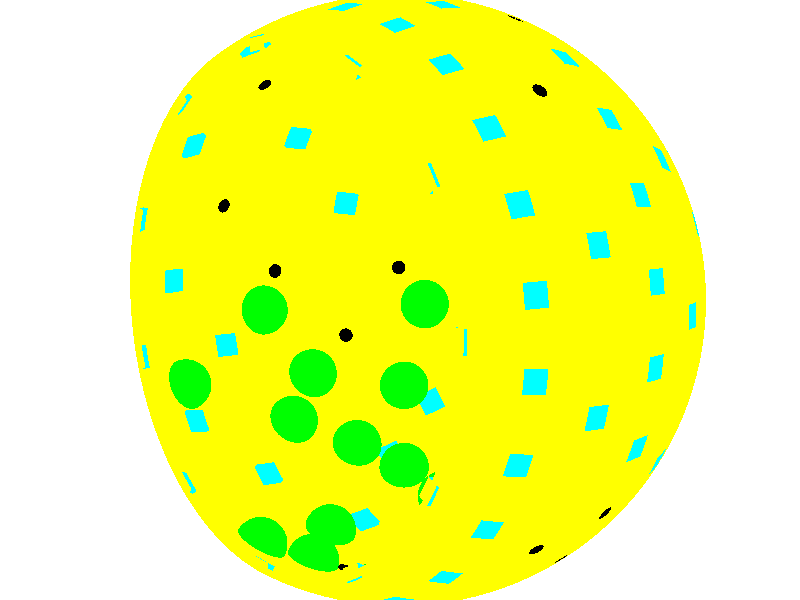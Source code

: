 
camera {
	location <-680,110,564>
	look_at <0,0,0>
	angle 20
	right x*image_width/image_height
	 }

light_source {
	<-1000,500,500>
	rgb <1,1,1>
	shadowless
	}
light_source {
	<100,0,300>
	rgb <1,1,1>
	shadowless
	}


background {
	color rgb <1,	1,	1>	}

background { color rgb <1.0, 1.0, 1.0> }
difference {
	intersection {
	intersection {
	difference {
	sphere {
	<0,0,0>,
	119
	pigment { color rgbt <1,1,0,0.4> }
	}

	sphere {
	<0,0,0>,
	116.5
	pigment { color rgbt <1,1,0,0.4> }
	}

	}

	sphere {
	<102.139,0,58.589>,
	48
	pigment { color rgbt <1,1,0,0.4> }
	}

	}

	box {
	<-119,-119,-119>,<119,119,57.967>
	pigment { color rgbt <1,1,0,0.3> }
	}

	box {
	<-48,-48,-48>,<48,48,28.7759>
	 rotate <0,90,0>
	 rotate <0,0,106.364>
	 translate <102.139,0,58.589>
	pigment { color rgbt <1,1,0,0.4> }
	}

	box {
	<-48,-48,-48>,<48,48,28.7759>
	 rotate <0,90,0>
	 rotate <0,0,-106.364>
	 translate <102.139,0,58.589>
	pigment { color rgbt <1,1,0,0.4> }
	}

	box {
	<-48,-48,-48>,<48,48,28.1794>
	 rotate <0,164.007,0>
	 rotate <0,0,0>
	 translate <102.139,0,58.589>
	pigment { color rgbt <1,1,0,0.4> }
	}

	box {
	<-48,-48,-48>,<48,48,39.9895>
	 rotate <0,132.64,0>
	 rotate <0,0,90.23>
	 translate <102.139,0,58.589>
	pigment { color rgbt <1,1,0,0.4> }
	}

	box {
	<-48,-48,-48>,<48,48,39.9895>
	 rotate <0,132.64,0>
	 rotate <0,0,-90.23>
	 translate <102.139,0,58.589>
	pigment { color rgbt <1,1,0,0.4> }
	}

	}

	box {
	<-4.67,-4.67,-4.67>,<4.67,4.67,4.67>
	 rotate <0,74.0067,0>
	 rotate <0,0,0>
	 translate <111.991,0,32.0986>
	pigment { color rgbt <0,1,1,0.4> }
	}

	box {
	<-4.67,-4.67,-4.67>,<4.67,4.67,4.67>
	 rotate <0,59.1275,0>
	 rotate <0,0,-16.3636>
	 translate <95.9428,-28.1714,59.7796>
	pigment { color rgbt <0,1,1,0.4> }
	}

	box {
	<-4.67,-4.67,-4.67>,<4.67,4.67,4.67>
	 rotate <0,59.1275,0>
	 rotate <0,0,16.3636>
	 translate <95.9428,28.1714,59.7796>
	pigment { color rgbt <0,1,1,0.4> }
	}

	}

difference {
	intersection {
	intersection {
	difference {
	sphere {
	<0,0,0>,
	119
	pigment { color rgbt <1,1,0,0.4> }
	}

	sphere {
	<0,0,0>,
	116.5
	pigment { color rgbt <1,1,0,0.4> }
	}

	}

	sphere {
	<85.9249,55.2206,58.589>,
	48
	pigment { color rgbt <1,1,0,0.4> }
	}

	}

	box {
	<-119,-119,-119>,<119,119,57.967>
	pigment { color rgbt <1,1,0,0.3> }
	}

	box {
	<-48,-48,-48>,<48,48,28.7759>
	 rotate <0,90,0>
	 rotate <0,0,-73.6364>
	 translate <85.9249,55.2206,58.589>
	pigment { color rgbt <1,1,0,0.4> }
	}

	box {
	<-48,-48,-48>,<48,48,28.7759>
	 rotate <0,90,0>
	 rotate <0,0,139.091>
	 translate <85.9249,55.2206,58.589>
	pigment { color rgbt <1,1,0,0.4> }
	}

	box {
	<-48,-48,-48>,<48,48,41.8093>
	 rotate <0,130.384,0>
	 rotate <0,0,-60.1084>
	 translate <85.9249,55.2206,58.589>
	pigment { color rgbt <1,1,0,0.4> }
	}

	box {
	<-48,-48,-48>,<48,48,28.2999>
	 rotate <0,163.176,0>
	 rotate <0,0,12.742>
	 translate <85.9249,55.2206,58.589>
	pigment { color rgbt <1,1,0,0.4> }
	}

	box {
	<-48,-48,-48>,<48,48,38.2373>
	 rotate <0,135.108,0>
	 rotate <0,0,120.128>
	 translate <85.9249,55.2206,58.589>
	pigment { color rgbt <1,1,0,0.4> }
	}

	}

	box {
	<-4.67,-4.67,-4.67>,<4.67,4.67,4.67>
	 rotate <0,59.1275,0>
	 rotate <0,0,49.0909>
	 translate <65.4817,75.5699,59.7796>
	pigment { color rgbt <0,1,1,0.4> }
	}

	box {
	<-4.67,-4.67,-4.67>,<4.67,4.67,4.67>
	 rotate <0,59.1275,0>
	 rotate <0,0,16.3636>
	 translate <95.9428,28.1714,59.7796>
	pigment { color rgbt <0,1,1,0.4> }
	}

	box {
	<-4.67,-4.67,-4.67>,<4.67,4.67,4.67>
	 rotate <0,74.0024,0>
	 rotate <0,0,31.2673>
	 translate <95.7226,58.1254,32.107>
	pigment { color rgbt <0,1,1,0.4> }
	}

	}

difference {
	intersection {
	intersection {
	difference {
	sphere {
	<0,0,0>,
	119
	pigment { color rgbt <1,1,0,0.4> }
	}

	sphere {
	<0,0,0>,
	116.5
	pigment { color rgbt <1,1,0,0.4> }
	}

	}

	sphere {
	<42.4301,92.909,58.589>,
	48
	pigment { color rgbt <1,1,0,0.4> }
	}

	}

	box {
	<-119,-119,-119>,<119,119,57.967>
	pigment { color rgbt <1,1,0,0.3> }
	}

	box {
	<-48,-48,-48>,<48,48,28.7759>
	 rotate <0,90,0>
	 rotate <0,0,-40.9091>
	 translate <42.4301,92.909,58.589>
	pigment { color rgbt <1,1,0,0.4> }
	}

	box {
	<-48,-48,-48>,<48,48,28.7759>
	 rotate <0,90,0>
	 rotate <0,0,171.818>
	 translate <42.4301,92.909,58.589>
	pigment { color rgbt <1,1,0,0.4> }
	}

	box {
	<-48,-48,-48>,<48,48,43.6845>
	 rotate <0,128.323,0>
	 rotate <0,0,-29.8108>
	 translate <42.4301,92.909,58.589>
	pigment { color rgbt <1,1,0,0.4> }
	}

	box {
	<-48,-48,-48>,<48,48,28.6582>
	 rotate <0,160.95,0>
	 rotate <0,0,28.7355>
	 translate <42.4301,92.909,58.589>
	pigment { color rgbt <1,1,0,0.4> }
	}

	box {
	<-48,-48,-48>,<48,48,36.5667>
	 rotate <0,137.8,0>
	 rotate <0,0,149.736>
	 translate <42.4301,92.909,58.589>
	pigment { color rgbt <1,1,0,0.4> }
	}

	}

	box {
	<-4.67,-4.67,-4.67>,<4.67,4.67,4.67>
	 rotate <0,59.1275,0>
	 rotate <0,0,49.0909>
	 translate <65.4817,75.5699,59.7796>
	pigment { color rgbt <0,1,1,0.4> }
	}

	box {
	<-4.67,-4.67,-4.67>,<4.67,4.67,4.67>
	 rotate <0,73.9896,0>
	 rotate <0,0,62.5345>
	 translate <51.6474,99.3596,32.1321>
	pigment { color rgbt <0,1,1,0.4> }
	}

	box {
	<-4.67,-4.67,-4.67>,<4.67,4.67,4.67>
	 rotate <0,59.1275,0>
	 rotate <0,0,81.8182>
	 translate <14.2305,98.9755,59.7796>
	pigment { color rgbt <0,1,1,0.4> }
	}

	}

difference {
	intersection {
	intersection {
	difference {
	sphere {
	<0,0,0>,
	119
	pigment { color rgbt <1,1,0,0.4> }
	}

	sphere {
	<0,0,0>,
	116.5
	pigment { color rgbt <1,1,0,0.4> }
	}

	}

	sphere {
	<-14.5359,101.099,58.589>,
	48
	pigment { color rgbt <1,1,0,0.4> }
	}

	}

	box {
	<-119,-119,-119>,<119,119,57.967>
	pigment { color rgbt <1,1,0,0.3> }
	}

	box {
	<-48,-48,-48>,<48,48,28.7759>
	 rotate <0,90,0>
	 rotate <0,0,-8.18182>
	 translate <-14.5359,101.099,58.589>
	pigment { color rgbt <1,1,0,0.4> }
	}

	box {
	<-48,-48,-48>,<48,48,28.7759>
	 rotate <0,90,0>
	 rotate <0,0,-155.455>
	 translate <-14.5359,101.099,58.589>
	pigment { color rgbt <1,1,0,0.4> }
	}

	box {
	<-48,-48,-48>,<48,48,45.6041>
	 rotate <0,126.441,0>
	 rotate <0,0,0.627398>
	 translate <-14.5359,101.099,58.589>
	pigment { color rgbt <1,1,0,0.4> }
	}

	box {
	<-48,-48,-48>,<48,48,29.2446>
	 rotate <0,157.862,0>
	 rotate <0,0,48.7377>
	 translate <-14.5359,101.099,58.589>
	pigment { color rgbt <1,1,0,0.4> }
	}

	box {
	<-48,-48,-48>,<48,48,34.9933>
	 rotate <0,140.724,0>
	 rotate <0,0,178.961>
	 translate <-14.5359,101.099,58.589>
	pigment { color rgbt <1,1,0,0.4> }
	}

	}

	box {
	<-4.67,-4.67,-4.67>,<4.67,4.67,4.67>
	 rotate <0,59.1275,0>
	 rotate <0,0,114.545>
	 translate <-41.5387,90.9571,59.7796>
	pigment { color rgbt <0,1,1,0.4> }
	}

	box {
	<-4.67,-4.67,-4.67>,<4.67,4.67,4.67>
	 rotate <0,73.9381,0>
	 rotate <0,0,125.068>
	 translate <-64.322,91.6296,32.2328>
	pigment { color rgbt <0,1,1,0.4> }
	}

	box {
	<-4.67,-4.67,-4.67>,<4.67,4.67,4.67>
	 rotate <0,73.7293,0>
	 rotate <0,0,109.871>
	 translate <-38.0127,105.175,32.6406>
	pigment { color rgbt <0,1,1,0.4> }
	}

	box {
	<-4.67,-4.67,-4.67>,<4.67,4.67,4.67>
	 rotate <0,73.9682,0>
	 rotate <0,0,93.8014>
	 translate <-7.42339,111.723,32.174>
	pigment { color rgbt <0,1,1,0.4> }
	}

	box {
	<-4.67,-4.67,-4.67>,<4.67,4.67,4.67>
	 rotate <0,59.1275,0>
	 rotate <0,0,81.8182>
	 translate <14.2305,98.9755,59.7796>
	pigment { color rgbt <0,1,1,0.4> }
	}

	}

difference {
	intersection {
	intersection {
	difference {
	sphere {
	<0,0,0>,
	119
	pigment { color rgbt <1,1,0,0.4> }
	}

	sphere {
	<0,0,0>,
	116.5
	pigment { color rgbt <1,1,0,0.4> }
	}

	}

	sphere {
	<-66.8869,77.1916,58.589>,
	48
	pigment { color rgbt <1,1,0,0.4> }
	}

	}

	box {
	<-119,-119,-119>,<119,119,57.967>
	pigment { color rgbt <1,1,0,0.3> }
	}

	box {
	<-48,-48,-48>,<48,48,28.7759>
	 rotate <0,90,0>
	 rotate <0,0,24.5455>
	 translate <-66.8869,77.1916,58.589>
	pigment { color rgbt <1,1,0,0.4> }
	}

	box {
	<-48,-48,-48>,<48,48,28.7759>
	 rotate <0,90,0>
	 rotate <0,0,-122.727>
	 translate <-66.8869,77.1916,58.589>
	pigment { color rgbt <1,1,0,0.4> }
	}

	box {
	<-48,-48,-48>,<48,48,47.5587>
	 rotate <0,124.721,0>
	 rotate <0,0,31.1797>
	 translate <-66.8869,77.1916,58.589>
	pigment { color rgbt <1,1,0,0.4> }
	}

	box {
	<-48,-48,-48>,<48,48,30.0445>
	 rotate <0,154.372,0>
	 rotate <0,0,71.9497>
	 translate <-66.8869,77.1916,58.589>
	pigment { color rgbt <1,1,0,0.4> }
	}

	box {
	<-48,-48,-48>,<48,48,33.5348>
	 rotate <0,143.88,0>
	 rotate <0,0,-152.333>
	 translate <-66.8869,77.1916,58.589>
	pigment { color rgbt <1,1,0,0.4> }
	}

	}

	box {
	<-4.67,-4.67,-4.67>,<4.67,4.67,4.67>
	 rotate <0,59.1275,0>
	 rotate <0,0,114.545>
	 translate <-41.5387,90.9571,59.7796>
	pigment { color rgbt <0,1,1,0.4> }
	}

	box {
	<-4.67,-4.67,-4.67>,<4.67,4.67,4.67>
	 rotate <0,73.795,0>
	 rotate <0,0,141.135>
	 translate <-87.1062,70.1976,32.5123>
	pigment { color rgbt <0,1,1,0.4> }
	}

	box {
	<-4.67,-4.67,-4.67>,<4.67,4.67,4.67>
	 rotate <0,59.1275,0>
	 rotate <0,0,147.273>
	 translate <-84.1197,54.0604,59.7796>
	pigment { color rgbt <0,1,1,0.4> }
	}

	box {
	<-4.67,-4.67,-4.67>,<4.67,4.67,4.67>
	 rotate <0,73.9381,0>
	 rotate <0,0,125.068>
	 translate <-64.322,91.6296,32.2328>
	pigment { color rgbt <0,1,1,0.4> }
	}

	box {
	<-4.67,-4.67,-4.67>,<4.67,4.67,4.67>
	 rotate <0,73.7293,0>
	 rotate <0,0,109.871>
	 translate <-38.0127,105.175,32.6406>
	pigment { color rgbt <0,1,1,0.4> }
	}

	box {
	<-4.67,-4.67,-4.67>,<4.67,4.67,4.67>
	 rotate <0,73.8992,0>
	 rotate <0,0,156.334>
	 translate <-102.517,44.9289,32.3086>
	pigment { color rgbt <0,1,1,0.4> }
	}

	}

difference {
	intersection {
	intersection {
	difference {
	sphere {
	<0,0,0>,
	119
	pigment { color rgbt <1,1,0,0.4> }
	}

	sphere {
	<0,0,0>,
	116.5
	pigment { color rgbt <1,1,0,0.4> }
	}

	}

	sphere {
	<-98.0017,28.7759,58.589>,
	48
	pigment { color rgbt <1,1,0,0.4> }
	}

	}

	box {
	<-119,-119,-119>,<119,119,57.967>
	pigment { color rgbt <1,1,0,0.3> }
	}

	box {
	<-48,-48,-48>,<48,48,28.7759>
	 rotate <0,90,0>
	 rotate <0,0,57.2727>
	 translate <-98.0017,28.7759,58.589>
	pigment { color rgbt <1,1,0,0.4> }
	}

	box {
	<-48,-48,-48>,<48,48,28.7759>
	 rotate <0,90,0>
	 rotate <0,0,-90>
	 translate <-98.0017,28.7759,58.589>
	pigment { color rgbt <1,1,0,0.4> }
	}

	box {
	<-48,-48,-48>,<48,48,31.0398>
	 rotate <0,150.775,0>
	 rotate <0,0,97.395>
	 translate <-98.0017,28.7759,58.589>
	pigment { color rgbt <1,1,0,0.4> }
	}

	box {
	<-48,-48,-48>,<48,48,32.2102>
	 rotate <0,147.246,0>
	 rotate <0,0,-124.349>
	 translate <-98.0017,28.7759,58.589>
	pigment { color rgbt <1,1,0,0.4> }
	}

	}

	box {
	<-4.67,-4.67,-4.67>,<4.67,4.67,4.67>
	 rotate <0,87.7772,0>
	 rotate <0,0,165>
	 translate <-112.446,30.1297,4.51849>
	pigment { color rgbt <0,1,1,0.4> }
	}

	box {
	<-4.67,-4.67,-4.67>,<4.67,4.67,4.67>
	 rotate <0,73.8516,0>
	 rotate <0,0,172.4>
	 translate <-110.92,14.7997,32.4017>
	pigment { color rgbt <0,1,1,0.4> }
	}

	box {
	<-4.67,-4.67,-4.67>,<4.67,4.67,4.67>
	 rotate <0,73.795,0>
	 rotate <0,0,141.135>
	 translate <-87.1062,70.1976,32.5123>
	pigment { color rgbt <0,1,1,0.4> }
	}

	box {
	<-4.67,-4.67,-4.67>,<4.67,4.67,4.67>
	 rotate <0,59.1275,0>
	 rotate <0,0,147.273>
	 translate <-84.1197,54.0604,59.7796>
	pigment { color rgbt <0,1,1,0.4> }
	}

	box {
	<-4.67,-4.67,-4.67>,<4.67,4.67,4.67>
	 rotate <0,73.8992,0>
	 rotate <0,0,156.334>
	 translate <-102.517,44.9289,32.3086>
	pigment { color rgbt <0,1,1,0.4> }
	}

	box {
	<-4.67,-4.67,-4.67>,<4.67,4.67,4.67>
	 rotate <0,59.1275,0>
	 rotate <0,0,-180>
	 translate <-99.9933,-1.22456e-14,59.7796>
	pigment { color rgbt <0,1,1,0.4> }
	}

	box {
	<-4.67,-4.67,-4.67>,<4.67,4.67,4.67>
	 rotate <0,73.8516,0>
	 rotate <0,0,-172.4>
	 translate <-110.92,-14.7997,32.4017>
	pigment { color rgbt <0,1,1,0.4> }
	}

	}

difference {
	intersection {
	intersection {
	difference {
	sphere {
	<0,0,0>,
	119
	pigment { color rgbt <1,1,0,0.4> }
	}

	sphere {
	<0,0,0>,
	116.5
	pigment { color rgbt <1,1,0,0.4> }
	}

	}

	sphere {
	<-98.0017,-28.7759,58.589>,
	48
	pigment { color rgbt <1,1,0,0.4> }
	}

	}

	box {
	<-119,-119,-119>,<119,119,57.967>
	pigment { color rgbt <1,1,0,0.3> }
	}

	box {
	<-48,-48,-48>,<48,48,28.7759>
	 rotate <0,90,0>
	 rotate <0,0,90>
	 translate <-98.0017,-28.7759,58.589>
	pigment { color rgbt <1,1,0,0.4> }
	}

	box {
	<-48,-48,-48>,<48,48,28.7759>
	 rotate <0,90,0>
	 rotate <0,0,-57.2727>
	 translate <-98.0017,-28.7759,58.589>
	pigment { color rgbt <1,1,0,0.4> }
	}

	box {
	<-48,-48,-48>,<48,48,32.2102>
	 rotate <0,147.246,0>
	 rotate <0,0,124.349>
	 translate <-98.0017,-28.7759,58.589>
	pigment { color rgbt <1,1,0,0.4> }
	}

	box {
	<-48,-48,-48>,<48,48,31.0398>
	 rotate <0,150.775,0>
	 rotate <0,0,-97.395>
	 translate <-98.0017,-28.7759,58.589>
	pigment { color rgbt <1,1,0,0.4> }
	}

	}

	box {
	<-4.67,-4.67,-4.67>,<4.67,4.67,4.67>
	 rotate <0,73.8516,0>
	 rotate <0,0,172.4>
	 translate <-110.92,14.7997,32.4017>
	pigment { color rgbt <0,1,1,0.4> }
	}

	box {
	<-4.67,-4.67,-4.67>,<4.67,4.67,4.67>
	 rotate <0,59.1275,0>
	 rotate <0,0,-147.273>
	 translate <-84.1197,-54.0604,59.7796>
	pigment { color rgbt <0,1,1,0.4> }
	}

	box {
	<-4.67,-4.67,-4.67>,<4.67,4.67,4.67>
	 rotate <0,87.7772,0>
	 rotate <0,0,-165>
	 translate <-112.446,-30.1297,4.51849>
	pigment { color rgbt <0,1,1,0.4> }
	}

	box {
	<-4.67,-4.67,-4.67>,<4.67,4.67,4.67>
	 rotate <0,59.1275,0>
	 rotate <0,0,-180>
	 translate <-99.9933,-1.22456e-14,59.7796>
	pigment { color rgbt <0,1,1,0.4> }
	}

	box {
	<-4.67,-4.67,-4.67>,<4.67,4.67,4.67>
	 rotate <0,73.795,0>
	 rotate <0,0,-141.135>
	 translate <-87.1062,-70.1976,32.5123>
	pigment { color rgbt <0,1,1,0.4> }
	}

	box {
	<-4.67,-4.67,-4.67>,<4.67,4.67,4.67>
	 rotate <0,73.8516,0>
	 rotate <0,0,-172.4>
	 translate <-110.92,-14.7997,32.4017>
	pigment { color rgbt <0,1,1,0.4> }
	}

	box {
	<-4.67,-4.67,-4.67>,<4.67,4.67,4.67>
	 rotate <0,73.8992,0>
	 rotate <0,0,-156.334>
	 translate <-102.517,-44.9289,32.3086>
	pigment { color rgbt <0,1,1,0.4> }
	}

	}

difference {
	intersection {
	intersection {
	difference {
	sphere {
	<0,0,0>,
	119
	pigment { color rgbt <1,1,0,0.4> }
	}

	sphere {
	<0,0,0>,
	116.5
	pigment { color rgbt <1,1,0,0.4> }
	}

	}

	sphere {
	<-66.8869,-77.1916,58.589>,
	48
	pigment { color rgbt <1,1,0,0.4> }
	}

	}

	box {
	<-119,-119,-119>,<119,119,57.967>
	pigment { color rgbt <1,1,0,0.3> }
	}

	box {
	<-48,-48,-48>,<48,48,28.7759>
	 rotate <0,90,0>
	 rotate <0,0,122.727>
	 translate <-66.8869,-77.1916,58.589>
	pigment { color rgbt <1,1,0,0.4> }
	}

	box {
	<-48,-48,-48>,<48,48,28.7759>
	 rotate <0,90,0>
	 rotate <0,0,-24.5455>
	 translate <-66.8869,-77.1916,58.589>
	pigment { color rgbt <1,1,0,0.4> }
	}

	box {
	<-48,-48,-48>,<48,48,33.5348>
	 rotate <0,143.88,0>
	 rotate <0,0,152.333>
	 translate <-66.8869,-77.1916,58.589>
	pigment { color rgbt <1,1,0,0.4> }
	}

	box {
	<-48,-48,-48>,<48,48,30.0445>
	 rotate <0,154.372,0>
	 rotate <0,0,-71.9497>
	 translate <-66.8869,-77.1916,58.589>
	pigment { color rgbt <1,1,0,0.4> }
	}

	box {
	<-48,-48,-48>,<48,48,47.5587>
	 rotate <0,124.721,0>
	 rotate <0,0,-31.1797>
	 translate <-66.8869,-77.1916,58.589>
	pigment { color rgbt <1,1,0,0.4> }
	}

	}

	box {
	<-4.67,-4.67,-4.67>,<4.67,4.67,4.67>
	 rotate <0,73.7293,0>
	 rotate <0,0,-109.871>
	 translate <-38.0127,-105.175,32.6406>
	pigment { color rgbt <0,1,1,0.4> }
	}

	box {
	<-4.67,-4.67,-4.67>,<4.67,4.67,4.67>
	 rotate <0,59.1275,0>
	 rotate <0,0,-114.545>
	 translate <-41.5387,-90.9571,59.7796>
	pigment { color rgbt <0,1,1,0.4> }
	}

	box {
	<-4.67,-4.67,-4.67>,<4.67,4.67,4.67>
	 rotate <0,73.9381,0>
	 rotate <0,0,-125.068>
	 translate <-64.322,-91.6296,32.2328>
	pigment { color rgbt <0,1,1,0.4> }
	}

	box {
	<-4.67,-4.67,-4.67>,<4.67,4.67,4.67>
	 rotate <0,59.1275,0>
	 rotate <0,0,-147.273>
	 translate <-84.1197,-54.0604,59.7796>
	pigment { color rgbt <0,1,1,0.4> }
	}

	box {
	<-4.67,-4.67,-4.67>,<4.67,4.67,4.67>
	 rotate <0,73.795,0>
	 rotate <0,0,-141.135>
	 translate <-87.1062,-70.1976,32.5123>
	pigment { color rgbt <0,1,1,0.4> }
	}

	box {
	<-4.67,-4.67,-4.67>,<4.67,4.67,4.67>
	 rotate <0,73.8992,0>
	 rotate <0,0,-156.334>
	 translate <-102.517,-44.9289,32.3086>
	pigment { color rgbt <0,1,1,0.4> }
	}

	}

difference {
	intersection {
	intersection {
	difference {
	sphere {
	<0,0,0>,
	119
	pigment { color rgbt <1,1,0,0.4> }
	}

	sphere {
	<0,0,0>,
	116.5
	pigment { color rgbt <1,1,0,0.4> }
	}

	}

	sphere {
	<-14.5359,-101.099,58.589>,
	48
	pigment { color rgbt <1,1,0,0.4> }
	}

	}

	box {
	<-119,-119,-119>,<119,119,57.967>
	pigment { color rgbt <1,1,0,0.3> }
	}

	box {
	<-48,-48,-48>,<48,48,28.7759>
	 rotate <0,90,0>
	 rotate <0,0,155.455>
	 translate <-14.5359,-101.099,58.589>
	pigment { color rgbt <1,1,0,0.4> }
	}

	box {
	<-48,-48,-48>,<48,48,28.7759>
	 rotate <0,90,0>
	 rotate <0,0,8.18182>
	 translate <-14.5359,-101.099,58.589>
	pigment { color rgbt <1,1,0,0.4> }
	}

	box {
	<-48,-48,-48>,<48,48,34.9933>
	 rotate <0,140.724,0>
	 rotate <0,0,-178.961>
	 translate <-14.5359,-101.099,58.589>
	pigment { color rgbt <1,1,0,0.4> }
	}

	box {
	<-48,-48,-48>,<48,48,29.2446>
	 rotate <0,157.862,0>
	 rotate <0,0,-48.7377>
	 translate <-14.5359,-101.099,58.589>
	pigment { color rgbt <1,1,0,0.4> }
	}

	box {
	<-48,-48,-48>,<48,48,45.6041>
	 rotate <0,126.441,0>
	 rotate <0,0,-0.627398>
	 translate <-14.5359,-101.099,58.589>
	pigment { color rgbt <1,1,0,0.4> }
	}

	}

	box {
	<-4.67,-4.67,-4.67>,<4.67,4.67,4.67>
	 rotate <0,73.7293,0>
	 rotate <0,0,-109.871>
	 translate <-38.0127,-105.175,32.6406>
	pigment { color rgbt <0,1,1,0.4> }
	}

	box {
	<-4.67,-4.67,-4.67>,<4.67,4.67,4.67>
	 rotate <0,73.9682,0>
	 rotate <0,0,-93.8014>
	 translate <-7.42339,-111.723,32.174>
	pigment { color rgbt <0,1,1,0.4> }
	}

	box {
	<-4.67,-4.67,-4.67>,<4.67,4.67,4.67>
	 rotate <0,59.1275,0>
	 rotate <0,0,-114.545>
	 translate <-41.5387,-90.9571,59.7796>
	pigment { color rgbt <0,1,1,0.4> }
	}

	box {
	<-4.67,-4.67,-4.67>,<4.67,4.67,4.67>
	 rotate <0,59.1275,0>
	 rotate <0,0,-81.8182>
	 translate <14.2305,-98.9755,59.7796>
	pigment { color rgbt <0,1,1,0.4> }
	}

	box {
	<-4.67,-4.67,-4.67>,<4.67,4.67,4.67>
	 rotate <0,73.9381,0>
	 rotate <0,0,-125.068>
	 translate <-64.322,-91.6296,32.2328>
	pigment { color rgbt <0,1,1,0.4> }
	}

	}

difference {
	intersection {
	intersection {
	difference {
	sphere {
	<0,0,0>,
	119
	pigment { color rgbt <1,1,0,0.4> }
	}

	sphere {
	<0,0,0>,
	116.5
	pigment { color rgbt <1,1,0,0.4> }
	}

	}

	sphere {
	<42.4301,-92.909,58.589>,
	48
	pigment { color rgbt <1,1,0,0.4> }
	}

	}

	box {
	<-119,-119,-119>,<119,119,57.967>
	pigment { color rgbt <1,1,0,0.3> }
	}

	box {
	<-48,-48,-48>,<48,48,28.7759>
	 rotate <0,90,0>
	 rotate <0,0,-171.818>
	 translate <42.4301,-92.909,58.589>
	pigment { color rgbt <1,1,0,0.4> }
	}

	box {
	<-48,-48,-48>,<48,48,28.7759>
	 rotate <0,90,0>
	 rotate <0,0,40.9091>
	 translate <42.4301,-92.909,58.589>
	pigment { color rgbt <1,1,0,0.4> }
	}

	box {
	<-48,-48,-48>,<48,48,36.5667>
	 rotate <0,137.8,0>
	 rotate <0,0,-149.736>
	 translate <42.4301,-92.909,58.589>
	pigment { color rgbt <1,1,0,0.4> }
	}

	box {
	<-48,-48,-48>,<48,48,28.6582>
	 rotate <0,160.95,0>
	 rotate <0,0,-28.7355>
	 translate <42.4301,-92.909,58.589>
	pigment { color rgbt <1,1,0,0.4> }
	}

	box {
	<-48,-48,-48>,<48,48,43.6845>
	 rotate <0,128.323,0>
	 rotate <0,0,29.8108>
	 translate <42.4301,-92.909,58.589>
	pigment { color rgbt <1,1,0,0.4> }
	}

	}

	box {
	<-4.67,-4.67,-4.67>,<4.67,4.67,4.67>
	 rotate <0,59.1275,0>
	 rotate <0,0,-49.0909>
	 translate <65.4817,-75.5699,59.7796>
	pigment { color rgbt <0,1,1,0.4> }
	}

	box {
	<-4.67,-4.67,-4.67>,<4.67,4.67,4.67>
	 rotate <0,59.1275,0>
	 rotate <0,0,-81.8182>
	 translate <14.2305,-98.9755,59.7796>
	pigment { color rgbt <0,1,1,0.4> }
	}

	box {
	<-4.67,-4.67,-4.67>,<4.67,4.67,4.67>
	 rotate <0,73.9896,0>
	 rotate <0,0,-62.5345>
	 translate <51.6474,-99.3596,32.1321>
	pigment { color rgbt <0,1,1,0.4> }
	}

	}

difference {
	intersection {
	intersection {
	difference {
	sphere {
	<0,0,0>,
	119
	pigment { color rgbt <1,1,0,0.4> }
	}

	sphere {
	<0,0,0>,
	116.5
	pigment { color rgbt <1,1,0,0.4> }
	}

	}

	sphere {
	<85.9249,-55.2206,58.589>,
	48
	pigment { color rgbt <1,1,0,0.4> }
	}

	}

	box {
	<-119,-119,-119>,<119,119,57.967>
	pigment { color rgbt <1,1,0,0.3> }
	}

	box {
	<-48,-48,-48>,<48,48,28.7759>
	 rotate <0,90,0>
	 rotate <0,0,73.6364>
	 translate <85.9249,-55.2206,58.589>
	pigment { color rgbt <1,1,0,0.4> }
	}

	box {
	<-48,-48,-48>,<48,48,28.7759>
	 rotate <0,90,0>
	 rotate <0,0,-139.091>
	 translate <85.9249,-55.2206,58.589>
	pigment { color rgbt <1,1,0,0.4> }
	}

	box {
	<-48,-48,-48>,<48,48,41.8093>
	 rotate <0,130.384,0>
	 rotate <0,0,60.1084>
	 translate <85.9249,-55.2206,58.589>
	pigment { color rgbt <1,1,0,0.4> }
	}

	box {
	<-48,-48,-48>,<48,48,38.2373>
	 rotate <0,135.108,0>
	 rotate <0,0,-120.128>
	 translate <85.9249,-55.2206,58.589>
	pigment { color rgbt <1,1,0,0.4> }
	}

	box {
	<-48,-48,-48>,<48,48,28.2999>
	 rotate <0,163.176,0>
	 rotate <0,0,-12.742>
	 translate <85.9249,-55.2206,58.589>
	pigment { color rgbt <1,1,0,0.4> }
	}

	}

	box {
	<-4.67,-4.67,-4.67>,<4.67,4.67,4.67>
	 rotate <0,59.1275,0>
	 rotate <0,0,-16.3636>
	 translate <95.9428,-28.1714,59.7796>
	pigment { color rgbt <0,1,1,0.4> }
	}

	box {
	<-4.67,-4.67,-4.67>,<4.67,4.67,4.67>
	 rotate <0,59.1275,0>
	 rotate <0,0,-49.0909>
	 translate <65.4817,-75.5699,59.7796>
	pigment { color rgbt <0,1,1,0.4> }
	}

	box {
	<-4.67,-4.67,-4.67>,<4.67,4.67,4.67>
	 rotate <0,74.0024,0>
	 rotate <0,0,-31.2673>
	 translate <95.7226,-58.1254,32.107>
	pigment { color rgbt <0,1,1,0.4> }
	}

	}

difference {
	intersection {
	intersection {
	difference {
	sphere {
	<0,0,0>,
	119
	pigment { color rgbt <1,1,0,0.4> }
	}

	sphere {
	<0,0,0>,
	116.5
	pigment { color rgbt <1,1,0,0.4> }
	}

	}

	sphere {
	<117.667,0,4.41158>,
	48
	pigment { color rgbt <1,1,0,0.4> }
	}

	}

	box {
	<-119,-119,-119>,<119,119,57.967>
	pigment { color rgbt <1,1,0,0.3> }
	}

	box {
	<-48,-48,-48>,<48,48,28.1794>
	 rotate <0,15.9933,0>
	 rotate <0,0,180>
	 translate <117.667,0,4.41158>
	pigment { color rgbt <1,1,0,0.4> }
	}

	box {
	<-48,-48,-48>,<48,48,41.8093>
	 rotate <0,49.6158,0>
	 rotate <0,0,119.892>
	 translate <117.667,0,4.41158>
	pigment { color rgbt <1,1,0,0.4> }
	}

	box {
	<-48,-48,-48>,<48,48,41.8093>
	 rotate <0,49.6158,0>
	 rotate <0,0,-119.892>
	 translate <117.667,0,4.41158>
	pigment { color rgbt <1,1,0,0.4> }
	}

	box {
	<-48,-48,-48>,<48,48,30.4545>
	 rotate <0,90,0>
	 rotate <0,0,105>
	 translate <117.667,0,4.41158>
	pigment { color rgbt <1,1,0,0.4> }
	}

	box {
	<-48,-48,-48>,<48,48,30.4545>
	 rotate <0,90,0>
	 rotate <0,0,-105>
	 translate <117.667,0,4.41158>
	pigment { color rgbt <1,1,0,0.4> }
	}

	box {
	<-48,-48,-48>,<48,48,28.1794>
	 rotate <0,168.301,0>
	 rotate <0,0,180>
	 translate <117.667,0,4.41158>
	pigment { color rgbt <1,1,0,0.4> }
	}

	box {
	<-48,-48,-48>,<48,48,42.2648>
	 rotate <0,130.759,0>
	 rotate <0,0,116.224>
	 translate <117.667,0,4.41158>
	pigment { color rgbt <1,1,0,0.4> }
	}

	box {
	<-48,-48,-48>,<48,48,42.2648>
	 rotate <0,130.759,0>
	 rotate <0,0,-116.224>
	 translate <117.667,0,4.41158>
	pigment { color rgbt <1,1,0,0.4> }
	}

	}

	box {
	<-4.67,-4.67,-4.67>,<4.67,4.67,4.67>
	 rotate <0,74.0067,0>
	 rotate <0,0,0>
	 translate <111.991,0,32.0986>
	pigment { color rgbt <0,1,1,0.4> }
	}

	box {
	<-4.67,-4.67,-4.67>,<4.67,4.67,4.67>
	 rotate <0,87.7772,0>
	 rotate <0,0,-15>
	 translate <112.446,-30.1297,4.51849>
	pigment { color rgbt <0,1,1,0.4> }
	}

	cylinder {
	<3.3782,0.905185,0.135749>,<114.859,30.7763,4.61545>,2.99
	pigment { color rgbt <0,0,0,0.5> }
	}

	cylinder {
	<3.42729,0,-0.709698>,<116.528,0,-24.1297>,2.99
	pigment { color rgbt <0,0,0,0.5> }
	}

	}

difference {
	intersection {
	intersection {
	difference {
	sphere {
	<0,0,0>,
	119
	pigment { color rgbt <1,1,0,0.4> }
	}

	sphere {
	<0,0,0>,
	116.5
	pigment { color rgbt <1,1,0,0.4> }
	}

	}

	sphere {
	<101.903,58.8337,4.41158>,
	48
	pigment { color rgbt <1,1,0,0.4> }
	}

	}

	box {
	<-119,-119,-119>,<119,119,57.967>
	pigment { color rgbt <1,1,0,0.3> }
	}

	box {
	<-48,-48,-48>,<48,48,39.9895>
	 rotate <0,47.3596,0>
	 rotate <0,0,-89.77>
	 translate <101.903,58.8337,4.41158>
	pigment { color rgbt <1,1,0,0.4> }
	}

	box {
	<-48,-48,-48>,<48,48,28.2999>
	 rotate <0,16.8236,0>
	 rotate <0,0,-167.258>
	 translate <101.903,58.8337,4.41158>
	pigment { color rgbt <1,1,0,0.4> }
	}

	box {
	<-48,-48,-48>,<48,48,43.6845>
	 rotate <0,51.6766,0>
	 rotate <0,0,150.189>
	 translate <101.903,58.8337,4.41158>
	pigment { color rgbt <1,1,0,0.4> }
	}

	box {
	<-48,-48,-48>,<48,48,30.4545>
	 rotate <0,90,0>
	 rotate <0,0,-75>
	 translate <101.903,58.8337,4.41158>
	pigment { color rgbt <1,1,0,0.4> }
	}

	box {
	<-48,-48,-48>,<48,48,30.4545>
	 rotate <0,90,0>
	 rotate <0,0,135>
	 translate <101.903,58.8337,4.41158>
	pigment { color rgbt <1,1,0,0.4> }
	}

	box {
	<-48,-48,-48>,<48,48,40.3916>
	 rotate <0,133.091,0>
	 rotate <0,0,-85.7845>
	 translate <101.903,58.8337,4.41158>
	pigment { color rgbt <1,1,0,0.4> }
	}

	box {
	<-48,-48,-48>,<48,48,28.3048>
	 rotate <0,167.133,0>
	 rotate <0,0,-173.641>
	 translate <101.903,58.8337,4.41158>
	pigment { color rgbt <1,1,0,0.4> }
	}

	box {
	<-48,-48,-48>,<48,48,44.1935>
	 rotate <0,128.638,0>
	 rotate <0,0,146.799>
	 translate <101.903,58.8337,4.41158>
	pigment { color rgbt <1,1,0,0.4> }
	}

	}

	box {
	<-4.67,-4.67,-4.67>,<4.67,4.67,4.67>
	 rotate <0,101.702,0>
	 rotate <0,0,31.294>
	 translate <97.4816,59.2558,-23.6292>
	pigment { color rgbt <0,1,1,0.4> }
	}

	box {
	<-4.67,-4.67,-4.67>,<4.67,4.67,4.67>
	 rotate <0,74.0024,0>
	 rotate <0,0,31.2673>
	 translate <95.7226,58.1254,32.107>
	pigment { color rgbt <0,1,1,0.4> }
	}

	cylinder {
	<3.3782,0.905185,0.135749>,<114.859,30.7763,4.61545>,2.99
	pigment { color rgbt <0,0,0,0.5> }
	}

	cylinder {
	<2.47301,2.47301,0.135749>,<84.0824,84.0824,4.61545>,2.99
	pigment { color rgbt <0,0,0,0.5> }
	}

	}

difference {
	intersection {
	intersection {
	difference {
	sphere {
	<0,0,0>,
	119
	pigment { color rgbt <1,1,0,0.4> }
	}

	sphere {
	<0,0,0>,
	116.5
	pigment { color rgbt <1,1,0,0.4> }
	}

	}

	sphere {
	<58.8337,101.903,4.41158>,
	48
	pigment { color rgbt <1,1,0,0.4> }
	}

	}

	box {
	<-119,-119,-119>,<119,119,57.967>
	pigment { color rgbt <1,1,0,0.3> }
	}

	box {
	<-48,-48,-48>,<48,48,38.2373>
	 rotate <0,44.8921,0>
	 rotate <0,0,-59.8721>
	 translate <58.8337,101.903,4.41158>
	pigment { color rgbt <1,1,0,0.4> }
	}

	box {
	<-48,-48,-48>,<48,48,28.6582>
	 rotate <0,19.0497,0>
	 rotate <0,0,-151.264>
	 translate <58.8337,101.903,4.41158>
	pigment { color rgbt <1,1,0,0.4> }
	}

	box {
	<-48,-48,-48>,<48,48,45.6041>
	 rotate <0,53.5588,0>
	 rotate <0,0,-179.373>
	 translate <58.8337,101.903,4.41158>
	pigment { color rgbt <1,1,0,0.4> }
	}

	box {
	<-48,-48,-48>,<48,48,30.4545>
	 rotate <0,90,0>
	 rotate <0,0,-45>
	 translate <58.8337,101.903,4.41158>
	pigment { color rgbt <1,1,0,0.4> }
	}

	box {
	<-48,-48,-48>,<48,48,30.4545>
	 rotate <0,90,0>
	 rotate <0,0,165>
	 translate <58.8337,101.903,4.41158>
	pigment { color rgbt <1,1,0,0.4> }
	}

	box {
	<-48,-48,-48>,<48,48,38.5864>
	 rotate <0,135.653,0>
	 rotate <0,0,-55.5172>
	 translate <58.8337,101.903,4.41158>
	pigment { color rgbt <1,1,0,0.4> }
	}

	box {
	<-48,-48,-48>,<48,48,28.6772>
	 rotate <0,164.202,0>
	 rotate <0,0,-160.298>
	 translate <58.8337,101.903,4.41158>
	pigment { color rgbt <1,1,0,0.4> }
	}

	box {
	<-48,-48,-48>,<48,48,46.1665>
	 rotate <0,126.706,0>
	 rotate <0,0,177.48>
	 translate <58.8337,101.903,4.41158>
	pigment { color rgbt <1,1,0,0.4> }
	}

	}

	box {
	<-4.67,-4.67,-4.67>,<4.67,4.67,4.67>
	 rotate <0,101.712,0>
	 rotate <0,0,62.588>
	 translate <52.5183,101.266,-23.6484>
	pigment { color rgbt <0,1,1,0.4> }
	}

	box {
	<-4.67,-4.67,-4.67>,<4.67,4.67,4.67>
	 rotate <0,73.9896,0>
	 rotate <0,0,62.5345>
	 translate <51.6474,99.3596,32.1321>
	pigment { color rgbt <0,1,1,0.4> }
	}

	box {
	<-4.67,-4.67,-4.67>,<4.67,4.67,4.67>
	 rotate <0,87.7772,0>
	 rotate <0,0,75>
	 translate <30.1297,112.446,4.51849>
	pigment { color rgbt <0,1,1,0.4> }
	}

	cylinder {
	<2.47301,2.47301,0.135749>,<84.0824,84.0824,4.61545>,2.99
	pigment { color rgbt <0,0,0,0.5> }
	}

	}

difference {
	intersection {
	intersection {
	difference {
	sphere {
	<0,0,0>,
	119
	pigment { color rgbt <1,1,0,0.4> }
	}

	sphere {
	<0,0,0>,
	116.5
	pigment { color rgbt <1,1,0,0.4> }
	}

	}

	sphere {
	<7.20505e-15,117.667,4.41158>,
	48
	pigment { color rgbt <1,1,0,0.4> }
	}

	}

	box {
	<-119,-119,-119>,<119,119,57.967>
	pigment { color rgbt <1,1,0,0.3> }
	}

	box {
	<-48,-48,-48>,<48,48,36.5667>
	 rotate <0,42.2001,0>
	 rotate <0,0,-30.2639>
	 translate <7.20505e-15,117.667,4.41158>
	pigment { color rgbt <1,1,0,0.4> }
	}

	box {
	<-48,-48,-48>,<48,48,29.2446>
	 rotate <0,22.1376,0>
	 rotate <0,0,-131.262>
	 translate <7.20505e-15,117.667,4.41158>
	pigment { color rgbt <1,1,0,0.4> }
	}

	box {
	<-48,-48,-48>,<48,48,47.5587>
	 rotate <0,55.2788,0>
	 rotate <0,0,-148.82>
	 translate <7.20505e-15,117.667,4.41158>
	pigment { color rgbt <1,1,0,0.4> }
	}

	box {
	<-48,-48,-48>,<48,48,30.4545>
	 rotate <0,90,0>
	 rotate <0,0,-15>
	 translate <7.20505e-15,117.667,4.41158>
	pigment { color rgbt <1,1,0,0.4> }
	}

	box {
	<-48,-48,-48>,<48,48,30.4545>
	 rotate <0,90,0>
	 rotate <0,0,-165>
	 translate <7.20505e-15,117.667,4.41158>
	pigment { color rgbt <1,1,0,0.4> }
	}

	box {
	<-48,-48,-48>,<48,48,36.8635>
	 rotate <0,138.465,0>
	 rotate <0,0,-25.4767>
	 translate <7.20505e-15,117.667,4.41158>
	pigment { color rgbt <1,1,0,0.4> }
	}

	box {
	<-48,-48,-48>,<48,48,29.2865>
	 rotate <0,160.426,0>
	 rotate <0,0,-140.397>
	 translate <7.20505e-15,117.667,4.41158>
	pigment { color rgbt <1,1,0,0.4> }
	}

	}

	box {
	<-4.67,-4.67,-4.67>,<4.67,4.67,4.67>
	 rotate <0,87.7772,0>
	 rotate <0,0,105>
	 translate <-30.1297,112.446,4.51849>
	pigment { color rgbt <0,1,1,0.4> }
	}

	box {
	<-4.67,-4.67,-4.67>,<4.67,4.67,4.67>
	 rotate <0,73.7293,0>
	 rotate <0,0,109.871>
	 translate <-38.0127,105.175,32.6406>
	pigment { color rgbt <0,1,1,0.4> }
	}

	box {
	<-4.67,-4.67,-4.67>,<4.67,4.67,4.67>
	 rotate <0,73.9682,0>
	 rotate <0,0,93.8014>
	 translate <-7.42339,111.723,32.174>
	pigment { color rgbt <0,1,1,0.4> }
	}

	box {
	<-4.67,-4.67,-4.67>,<4.67,4.67,4.67>
	 rotate <0,87.7772,0>
	 rotate <0,0,75>
	 translate <30.1297,112.446,4.51849>
	pigment { color rgbt <0,1,1,0.4> }
	}

	box {
	<-4.67,-4.67,-4.67>,<4.67,4.67,4.67>
	 rotate <0,101.728,0>
	 rotate <0,0,93.8818>
	 translate <-7.72213,113.806,-23.6805>
	pigment { color rgbt <0,1,1,0.4> }
	}

	cylinder {
	<-1.15188,3.22516,-0.722174>,<-39.1641,109.655,-24.5539>,2.99
	pigment { color rgbt <0,0,0,0.5> }
	}

	}

difference {
	intersection {
	intersection {
	difference {
	sphere {
	<0,0,0>,
	119
	pigment { color rgbt <1,1,0,0.4> }
	}

	sphere {
	<0,0,0>,
	116.5
	pigment { color rgbt <1,1,0,0.4> }
	}

	}

	sphere {
	<-58.8337,101.903,4.41158>,
	48
	pigment { color rgbt <1,1,0,0.4> }
	}

	}

	box {
	<-119,-119,-119>,<119,119,57.967>
	pigment { color rgbt <1,1,0,0.3> }
	}

	box {
	<-48,-48,-48>,<48,48,34.9933>
	 rotate <0,39.2755,0>
	 rotate <0,0,-1.03908>
	 translate <-58.8337,101.903,4.41158>
	pigment { color rgbt <1,1,0,0.4> }
	}

	box {
	<-48,-48,-48>,<48,48,30.0445>
	 rotate <0,25.6284,0>
	 rotate <0,0,-108.05>
	 translate <-58.8337,101.903,4.41158>
	pigment { color rgbt <1,1,0,0.4> }
	}

	box {
	<-48,-48,-48>,<48,48,30.4545>
	 rotate <0,90,0>
	 rotate <0,0,15>
	 translate <-58.8337,101.903,4.41158>
	pigment { color rgbt <1,1,0,0.4> }
	}

	box {
	<-48,-48,-48>,<48,48,30.4545>
	 rotate <0,90,0>
	 rotate <0,0,-135>
	 translate <-58.8337,101.903,4.41158>
	pigment { color rgbt <1,1,0,0.4> }
	}

	box {
	<-48,-48,-48>,<48,48,35.2394>
	 rotate <0,141.54,0>
	 rotate <0,0,4.25863>
	 translate <-58.8337,101.903,4.41158>
	pigment { color rgbt <1,1,0,0.4> }
	}

	box {
	<-48,-48,-48>,<48,48,30.117>
	 rotate <0,156.381,0>
	 rotate <0,0,-116.421>
	 translate <-58.8337,101.903,4.41158>
	pigment { color rgbt <1,1,0,0.4> }
	}

	}

	box {
	<-4.67,-4.67,-4.67>,<4.67,4.67,4.67>
	 rotate <0,87.7772,0>
	 rotate <0,0,105>
	 translate <-30.1297,112.446,4.51849>
	pigment { color rgbt <0,1,1,0.4> }
	}

	box {
	<-4.67,-4.67,-4.67>,<4.67,4.67,4.67>
	 rotate <0,101.751,0>
	 rotate <0,0,125.175>
	 translate <-65.7069,93.2307,-23.7255>
	pigment { color rgbt <0,1,1,0.4> }
	}

	box {
	<-4.67,-4.67,-4.67>,<4.67,4.67,4.67>
	 rotate <0,73.795,0>
	 rotate <0,0,141.135>
	 translate <-87.1062,70.1976,32.5123>
	pigment { color rgbt <0,1,1,0.4> }
	}

	box {
	<-4.67,-4.67,-4.67>,<4.67,4.67,4.67>
	 rotate <0,73.9381,0>
	 rotate <0,0,125.068>
	 translate <-64.322,91.6296,32.2328>
	pigment { color rgbt <0,1,1,0.4> }
	}

	box {
	<-4.67,-4.67,-4.67>,<4.67,4.67,4.67>
	 rotate <0,73.7293,0>
	 rotate <0,0,109.871>
	 translate <-38.0127,105.175,32.6406>
	pigment { color rgbt <0,1,1,0.4> }
	}

	box {
	<-4.67,-4.67,-4.67>,<4.67,4.67,4.67>
	 rotate <0,101.858,0>
	 rotate <0,0,140.946>
	 translate <-88.538,71.8342,-23.9397>
	pigment { color rgbt <0,1,1,0.4> }
	}

	cylinder {
	<-1.15188,3.22516,-0.722174>,<-39.1641,109.655,-24.5539>,2.99
	pigment { color rgbt <0,0,0,0.5> }
	}

	cylinder {
	<-2.47301,2.47301,0.135749>,<-84.0824,84.0824,4.61545>,2.99
	pigment { color rgbt <0,0,0,0.5> }
	}

	}

difference {
	intersection {
	intersection {
	difference {
	sphere {
	<0,0,0>,
	119
	pigment { color rgbt <1,1,0,0.4> }
	}

	sphere {
	<0,0,0>,
	116.5
	pigment { color rgbt <1,1,0,0.4> }
	}

	}

	sphere {
	<-101.903,58.8337,4.41158>,
	48
	pigment { color rgbt <1,1,0,0.4> }
	}

	}

	box {
	<-119,-119,-119>,<119,119,57.967>
	pigment { color rgbt <1,1,0,0.3> }
	}

	box {
	<-48,-48,-48>,<48,48,33.5348>
	 rotate <0,36.1205,0>
	 rotate <0,0,27.6667>
	 translate <-101.903,58.8337,4.41158>
	pigment { color rgbt <1,1,0,0.4> }
	}

	box {
	<-48,-48,-48>,<48,48,31.0398>
	 rotate <0,29.2251,0>
	 rotate <0,0,-82.605>
	 translate <-101.903,58.8337,4.41158>
	pigment { color rgbt <1,1,0,0.4> }
	}

	box {
	<-48,-48,-48>,<48,48,30.4545>
	 rotate <0,90,0>
	 rotate <0,0,45>
	 translate <-101.903,58.8337,4.41158>
	pigment { color rgbt <1,1,0,0.4> }
	}

	box {
	<-48,-48,-48>,<48,48,30.4545>
	 rotate <0,90,0>
	 rotate <0,0,-105>
	 translate <-101.903,58.8337,4.41158>
	pigment { color rgbt <1,1,0,0.4> }
	}

	box {
	<-48,-48,-48>,<48,48,33.732>
	 rotate <0,144.889,0>
	 rotate <0,0,33.5707>
	 translate <-101.903,58.8337,4.41158>
	pigment { color rgbt <1,1,0,0.4> }
	}

	box {
	<-48,-48,-48>,<48,48,31.1492>
	 rotate <0,152.358,0>
	 rotate <0,0,-90.0656>
	 translate <-101.903,58.8337,4.41158>
	pigment { color rgbt <1,1,0,0.4> }
	}

	}

	box {
	<-4.67,-4.67,-4.67>,<4.67,4.67,4.67>
	 rotate <0,87.7772,0>
	 rotate <0,0,165>
	 translate <-112.446,30.1297,4.51849>
	pigment { color rgbt <0,1,1,0.4> }
	}

	box {
	<-4.67,-4.67,-4.67>,<4.67,4.67,4.67>
	 rotate <0,73.8516,0>
	 rotate <0,0,172.4>
	 translate <-110.92,14.7997,32.4017>
	pigment { color rgbt <0,1,1,0.4> }
	}

	box {
	<-4.67,-4.67,-4.67>,<4.67,4.67,4.67>
	 rotate <0,101.751,0>
	 rotate <0,0,125.175>
	 translate <-65.7069,93.2307,-23.7255>
	pigment { color rgbt <0,1,1,0.4> }
	}

	box {
	<-4.67,-4.67,-4.67>,<4.67,4.67,4.67>
	 rotate <0,101.816,0>
	 rotate <0,0,172.239>
	 translate <-112.987,15.3997,-23.855>
	pigment { color rgbt <0,1,1,0.4> }
	}

	box {
	<-4.67,-4.67,-4.67>,<4.67,4.67,4.67>
	 rotate <0,73.795,0>
	 rotate <0,0,141.135>
	 translate <-87.1062,70.1976,32.5123>
	pigment { color rgbt <0,1,1,0.4> }
	}

	box {
	<-4.67,-4.67,-4.67>,<4.67,4.67,4.67>
	 rotate <0,101.78,0>
	 rotate <0,0,156.469>
	 translate <-104.562,45.5333,-23.7836>
	pigment { color rgbt <0,1,1,0.4> }
	}

	box {
	<-4.67,-4.67,-4.67>,<4.67,4.67,4.67>
	 rotate <0,73.9381,0>
	 rotate <0,0,125.068>
	 translate <-64.322,91.6296,32.2328>
	pigment { color rgbt <0,1,1,0.4> }
	}

	box {
	<-4.67,-4.67,-4.67>,<4.67,4.67,4.67>
	 rotate <0,73.8992,0>
	 rotate <0,0,156.334>
	 translate <-102.517,44.9289,32.3086>
	pigment { color rgbt <0,1,1,0.4> }
	}

	box {
	<-4.67,-4.67,-4.67>,<4.67,4.67,4.67>
	 rotate <0,101.858,0>
	 rotate <0,0,140.946>
	 translate <-88.538,71.8342,-23.9397>
	pigment { color rgbt <0,1,1,0.4> }
	}

	cylinder {
	<-2.47301,2.47301,0.135749>,<-84.0824,84.0824,4.61545>,2.99
	pigment { color rgbt <0,0,0,0.5> }
	}

	}

difference {
	intersection {
	intersection {
	difference {
	sphere {
	<0,0,0>,
	119
	pigment { color rgbt <1,1,0,0.4> }
	}

	sphere {
	<0,0,0>,
	116.5
	pigment { color rgbt <1,1,0,0.4> }
	}

	}

	sphere {
	<-117.667,6.66649e-14,4.41158>,
	48
	pigment { color rgbt <1,1,0,0.4> }
	}

	}

	box {
	<-119,-119,-119>,<119,119,57.967>
	pigment { color rgbt <1,1,0,0.3> }
	}

	box {
	<-48,-48,-48>,<48,48,32.2102>
	 rotate <0,32.7543,0>
	 rotate <0,0,55.6511>
	 translate <-117.667,6.66649e-14,4.41158>
	pigment { color rgbt <1,1,0,0.4> }
	}

	box {
	<-48,-48,-48>,<48,48,32.2102>
	 rotate <0,32.7543,0>
	 rotate <0,0,-55.6511>
	 translate <-117.667,6.66649e-14,4.41158>
	pigment { color rgbt <1,1,0,0.4> }
	}

	box {
	<-48,-48,-48>,<48,48,30.4545>
	 rotate <0,90,0>
	 rotate <0,0,75>
	 translate <-117.667,6.66649e-14,4.41158>
	pigment { color rgbt <1,1,0,0.4> }
	}

	box {
	<-48,-48,-48>,<48,48,30.4545>
	 rotate <0,90,0>
	 rotate <0,0,-75>
	 translate <-117.667,6.66649e-14,4.41158>
	pigment { color rgbt <1,1,0,0.4> }
	}

	box {
	<-48,-48,-48>,<48,48,32.3615>
	 rotate <0,148.504,0>
	 rotate <0,0,62.2742>
	 translate <-117.667,6.66649e-14,4.41158>
	pigment { color rgbt <1,1,0,0.4> }
	}

	box {
	<-48,-48,-48>,<48,48,32.3615>
	 rotate <0,148.504,0>
	 rotate <0,0,-62.2742>
	 translate <-117.667,6.66649e-14,4.41158>
	pigment { color rgbt <1,1,0,0.4> }
	}

	}

	box {
	<-4.67,-4.67,-4.67>,<4.67,4.67,4.67>
	 rotate <0,101.816,0>
	 rotate <0,0,-172.239>
	 translate <-112.987,-15.3997,-23.855>
	pigment { color rgbt <0,1,1,0.4> }
	}

	box {
	<-4.67,-4.67,-4.67>,<4.67,4.67,4.67>
	 rotate <0,87.7772,0>
	 rotate <0,0,165>
	 translate <-112.446,30.1297,4.51849>
	pigment { color rgbt <0,1,1,0.4> }
	}

	box {
	<-4.67,-4.67,-4.67>,<4.67,4.67,4.67>
	 rotate <0,73.8516,0>
	 rotate <0,0,172.4>
	 translate <-110.92,14.7997,32.4017>
	pigment { color rgbt <0,1,1,0.4> }
	}

	box {
	<-4.67,-4.67,-4.67>,<4.67,4.67,4.67>
	 rotate <0,101.816,0>
	 rotate <0,0,172.239>
	 translate <-112.987,15.3997,-23.855>
	pigment { color rgbt <0,1,1,0.4> }
	}

	box {
	<-4.67,-4.67,-4.67>,<4.67,4.67,4.67>
	 rotate <0,101.78,0>
	 rotate <0,0,156.469>
	 translate <-104.562,45.5333,-23.7836>
	pigment { color rgbt <0,1,1,0.4> }
	}

	box {
	<-4.67,-4.67,-4.67>,<4.67,4.67,4.67>
	 rotate <0,101.78,0>
	 rotate <0,0,-156.469>
	 translate <-104.562,-45.5333,-23.7836>
	pigment { color rgbt <0,1,1,0.4> }
	}

	box {
	<-4.67,-4.67,-4.67>,<4.67,4.67,4.67>
	 rotate <0,73.8992,0>
	 rotate <0,0,156.334>
	 translate <-102.517,44.9289,32.3086>
	pigment { color rgbt <0,1,1,0.4> }
	}

	box {
	<-4.67,-4.67,-4.67>,<4.67,4.67,4.67>
	 rotate <0,87.7772,0>
	 rotate <0,0,-165>
	 translate <-112.446,-30.1297,4.51849>
	pigment { color rgbt <0,1,1,0.4> }
	}

	box {
	<-4.67,-4.67,-4.67>,<4.67,4.67,4.67>
	 rotate <0,73.8516,0>
	 rotate <0,0,-172.4>
	 translate <-110.92,-14.7997,32.4017>
	pigment { color rgbt <0,1,1,0.4> }
	}

	box {
	<-4.67,-4.67,-4.67>,<4.67,4.67,4.67>
	 rotate <0,73.8992,0>
	 rotate <0,0,-156.334>
	 translate <-102.517,-44.9289,32.3086>
	pigment { color rgbt <0,1,1,0.4> }
	}

	}

difference {
	intersection {
	intersection {
	difference {
	sphere {
	<0,0,0>,
	119
	pigment { color rgbt <1,1,0,0.4> }
	}

	sphere {
	<0,0,0>,
	116.5
	pigment { color rgbt <1,1,0,0.4> }
	}

	}

	sphere {
	<-101.903,-58.8337,4.41158>,
	48
	pigment { color rgbt <1,1,0,0.4> }
	}

	}

	box {
	<-119,-119,-119>,<119,119,57.967>
	pigment { color rgbt <1,1,0,0.3> }
	}

	box {
	<-48,-48,-48>,<48,48,31.0398>
	 rotate <0,29.2251,0>
	 rotate <0,0,82.605>
	 translate <-101.903,-58.8337,4.41158>
	pigment { color rgbt <1,1,0,0.4> }
	}

	box {
	<-48,-48,-48>,<48,48,33.5348>
	 rotate <0,36.1205,0>
	 rotate <0,0,-27.6667>
	 translate <-101.903,-58.8337,4.41158>
	pigment { color rgbt <1,1,0,0.4> }
	}

	box {
	<-48,-48,-48>,<48,48,30.4545>
	 rotate <0,90,0>
	 rotate <0,0,105>
	 translate <-101.903,-58.8337,4.41158>
	pigment { color rgbt <1,1,0,0.4> }
	}

	box {
	<-48,-48,-48>,<48,48,30.4545>
	 rotate <0,90,0>
	 rotate <0,0,-45>
	 translate <-101.903,-58.8337,4.41158>
	pigment { color rgbt <1,1,0,0.4> }
	}

	box {
	<-48,-48,-48>,<48,48,31.1492>
	 rotate <0,152.358,0>
	 rotate <0,0,90.0656>
	 translate <-101.903,-58.8337,4.41158>
	pigment { color rgbt <1,1,0,0.4> }
	}

	box {
	<-48,-48,-48>,<48,48,33.732>
	 rotate <0,144.889,0>
	 rotate <0,0,-33.5707>
	 translate <-101.903,-58.8337,4.41158>
	pigment { color rgbt <1,1,0,0.4> }
	}

	}

	box {
	<-4.67,-4.67,-4.67>,<4.67,4.67,4.67>
	 rotate <0,101.816,0>
	 rotate <0,0,-172.239>
	 translate <-112.987,-15.3997,-23.855>
	pigment { color rgbt <0,1,1,0.4> }
	}

	box {
	<-4.67,-4.67,-4.67>,<4.67,4.67,4.67>
	 rotate <0,101.78,0>
	 rotate <0,0,-156.469>
	 translate <-104.562,-45.5333,-23.7836>
	pigment { color rgbt <0,1,1,0.4> }
	}

	box {
	<-4.67,-4.67,-4.67>,<4.67,4.67,4.67>
	 rotate <0,73.9381,0>
	 rotate <0,0,-125.068>
	 translate <-64.322,-91.6296,32.2328>
	pigment { color rgbt <0,1,1,0.4> }
	}

	box {
	<-4.67,-4.67,-4.67>,<4.67,4.67,4.67>
	 rotate <0,87.7772,0>
	 rotate <0,0,-165>
	 translate <-112.446,-30.1297,4.51849>
	pigment { color rgbt <0,1,1,0.4> }
	}

	box {
	<-4.67,-4.67,-4.67>,<4.67,4.67,4.67>
	 rotate <0,73.795,0>
	 rotate <0,0,-141.135>
	 translate <-87.1062,-70.1976,32.5123>
	pigment { color rgbt <0,1,1,0.4> }
	}

	box {
	<-4.67,-4.67,-4.67>,<4.67,4.67,4.67>
	 rotate <0,73.8516,0>
	 rotate <0,0,-172.4>
	 translate <-110.92,-14.7997,32.4017>
	pigment { color rgbt <0,1,1,0.4> }
	}

	box {
	<-4.67,-4.67,-4.67>,<4.67,4.67,4.67>
	 rotate <0,73.8992,0>
	 rotate <0,0,-156.334>
	 translate <-102.517,-44.9289,32.3086>
	pigment { color rgbt <0,1,1,0.4> }
	}

	cylinder {
	<-2.65994,-2.15811,-0.719218>,<-90.438,-73.3757,-24.4534>,2.99
	pigment { color rgbt <0,0,0,0.5> }
	}

	cylinder {
	<-2.47301,-2.47301,0.135749>,<-84.0824,-84.0824,4.61545>,2.99
	pigment { color rgbt <0,0,0,0.5> }
	}

	}

difference {
	intersection {
	intersection {
	difference {
	sphere {
	<0,0,0>,
	119
	pigment { color rgbt <1,1,0,0.4> }
	}

	sphere {
	<0,0,0>,
	116.5
	pigment { color rgbt <1,1,0,0.4> }
	}

	}

	sphere {
	<-58.8337,-101.903,4.41158>,
	48
	pigment { color rgbt <1,1,0,0.4> }
	}

	}

	box {
	<-119,-119,-119>,<119,119,57.967>
	pigment { color rgbt <1,1,0,0.3> }
	}

	box {
	<-48,-48,-48>,<48,48,30.0445>
	 rotate <0,25.6284,0>
	 rotate <0,0,108.05>
	 translate <-58.8337,-101.903,4.41158>
	pigment { color rgbt <1,1,0,0.4> }
	}

	box {
	<-48,-48,-48>,<48,48,34.9933>
	 rotate <0,39.2755,0>
	 rotate <0,0,1.03908>
	 translate <-58.8337,-101.903,4.41158>
	pigment { color rgbt <1,1,0,0.4> }
	}

	box {
	<-48,-48,-48>,<48,48,30.4545>
	 rotate <0,90,0>
	 rotate <0,0,135>
	 translate <-58.8337,-101.903,4.41158>
	pigment { color rgbt <1,1,0,0.4> }
	}

	box {
	<-48,-48,-48>,<48,48,30.4545>
	 rotate <0,90,0>
	 rotate <0,0,-15>
	 translate <-58.8337,-101.903,4.41158>
	pigment { color rgbt <1,1,0,0.4> }
	}

	box {
	<-48,-48,-48>,<48,48,30.117>
	 rotate <0,156.381,0>
	 rotate <0,0,116.421>
	 translate <-58.8337,-101.903,4.41158>
	pigment { color rgbt <1,1,0,0.4> }
	}

	box {
	<-48,-48,-48>,<48,48,35.2394>
	 rotate <0,141.54,0>
	 rotate <0,0,-4.25863>
	 translate <-58.8337,-101.903,4.41158>
	pigment { color rgbt <1,1,0,0.4> }
	}

	}

	box {
	<-4.67,-4.67,-4.67>,<4.67,4.67,4.67>
	 rotate <0,73.7293,0>
	 rotate <0,0,-109.871>
	 translate <-38.0127,-105.175,32.6406>
	pigment { color rgbt <0,1,1,0.4> }
	}

	box {
	<-4.67,-4.67,-4.67>,<4.67,4.67,4.67>
	 rotate <0,87.7772,0>
	 rotate <0,0,-105>
	 translate <-30.1297,-112.446,4.51849>
	pigment { color rgbt <0,1,1,0.4> }
	}

	box {
	<-4.67,-4.67,-4.67>,<4.67,4.67,4.67>
	 rotate <0,101.908,0>
	 rotate <0,0,-109.655>
	 translate <-38.3413,-107.352,-24.0381>
	pigment { color rgbt <0,1,1,0.4> }
	}

	box {
	<-4.67,-4.67,-4.67>,<4.67,4.67,4.67>
	 rotate <0,73.9381,0>
	 rotate <0,0,-125.068>
	 translate <-64.322,-91.6296,32.2328>
	pigment { color rgbt <0,1,1,0.4> }
	}

	box {
	<-4.67,-4.67,-4.67>,<4.67,4.67,4.67>
	 rotate <0,73.795,0>
	 rotate <0,0,-141.135>
	 translate <-87.1062,-70.1976,32.5123>
	pigment { color rgbt <0,1,1,0.4> }
	}

	cylinder {
	<-1.97403,-2.80092,-0.712784>,<-67.1169,-95.2313,-24.2347>,2.99
	pigment { color rgbt <0,0,0,0.5> }
	}

	cylinder {
	<-2.65994,-2.15811,-0.719218>,<-90.438,-73.3757,-24.4534>,2.99
	pigment { color rgbt <0,0,0,0.5> }
	}

	cylinder {
	<-2.47301,-2.47301,0.135749>,<-84.0824,-84.0824,4.61545>,2.99
	pigment { color rgbt <0,0,0,0.5> }
	}

	}

difference {
	intersection {
	intersection {
	difference {
	sphere {
	<0,0,0>,
	119
	pigment { color rgbt <1,1,0,0.4> }
	}

	sphere {
	<0,0,0>,
	116.5
	pigment { color rgbt <1,1,0,0.4> }
	}

	}

	sphere {
	<-2.16151e-14,-117.667,4.41158>,
	48
	pigment { color rgbt <1,1,0,0.4> }
	}

	}

	box {
	<-119,-119,-119>,<119,119,57.967>
	pigment { color rgbt <1,1,0,0.3> }
	}

	box {
	<-48,-48,-48>,<48,48,47.5587>
	 rotate <0,55.2788,0>
	 rotate <0,0,148.82>
	 translate <-2.16151e-14,-117.667,4.41158>
	pigment { color rgbt <1,1,0,0.4> }
	}

	box {
	<-48,-48,-48>,<48,48,29.2446>
	 rotate <0,22.1376,0>
	 rotate <0,0,131.262>
	 translate <-2.16151e-14,-117.667,4.41158>
	pigment { color rgbt <1,1,0,0.4> }
	}

	box {
	<-48,-48,-48>,<48,48,36.5667>
	 rotate <0,42.2001,0>
	 rotate <0,0,30.2639>
	 translate <-2.16151e-14,-117.667,4.41158>
	pigment { color rgbt <1,1,0,0.4> }
	}

	box {
	<-48,-48,-48>,<48,48,30.4545>
	 rotate <0,90,0>
	 rotate <0,0,165>
	 translate <-2.16151e-14,-117.667,4.41158>
	pigment { color rgbt <1,1,0,0.4> }
	}

	box {
	<-48,-48,-48>,<48,48,30.4545>
	 rotate <0,90,0>
	 rotate <0,0,15>
	 translate <-2.16151e-14,-117.667,4.41158>
	pigment { color rgbt <1,1,0,0.4> }
	}

	box {
	<-48,-48,-48>,<48,48,29.2865>
	 rotate <0,160.426,0>
	 rotate <0,0,140.397>
	 translate <-2.16151e-14,-117.667,4.41158>
	pigment { color rgbt <1,1,0,0.4> }
	}

	box {
	<-48,-48,-48>,<48,48,36.8635>
	 rotate <0,138.465,0>
	 rotate <0,0,25.4767>
	 translate <-2.16151e-14,-117.667,4.41158>
	pigment { color rgbt <1,1,0,0.4> }
	}

	}

	box {
	<-4.67,-4.67,-4.67>,<4.67,4.67,4.67>
	 rotate <0,73.7293,0>
	 rotate <0,0,-109.871>
	 translate <-38.0127,-105.175,32.6406>
	pigment { color rgbt <0,1,1,0.4> }
	}

	box {
	<-4.67,-4.67,-4.67>,<4.67,4.67,4.67>
	 rotate <0,87.7772,0>
	 rotate <0,0,-105>
	 translate <-30.1297,-112.446,4.51849>
	pigment { color rgbt <0,1,1,0.4> }
	}

	box {
	<-4.67,-4.67,-4.67>,<4.67,4.67,4.67>
	 rotate <0,73.9682,0>
	 rotate <0,0,-93.8014>
	 translate <-7.42339,-111.723,32.174>
	pigment { color rgbt <0,1,1,0.4> }
	}

	box {
	<-4.67,-4.67,-4.67>,<4.67,4.67,4.67>
	 rotate <0,101.908,0>
	 rotate <0,0,-109.655>
	 translate <-38.3413,-107.352,-24.0381>
	pigment { color rgbt <0,1,1,0.4> }
	}

	cylinder {
	<0.905185,-3.3782,0.135749>,<30.7763,-114.859,4.61545>,2.99
	pigment { color rgbt <0,0,0,0.5> }
	}

	cylinder {
	<-0.231995,-3.41907,-0.711431>,<-7.88784,-116.248,-24.1887>,2.99
	pigment { color rgbt <0,0,0,0.5> }
	}

	}

difference {
	intersection {
	intersection {
	difference {
	sphere {
	<0,0,0>,
	119
	pigment { color rgbt <1,1,0,0.4> }
	}

	sphere {
	<0,0,0>,
	116.5
	pigment { color rgbt <1,1,0,0.4> }
	}

	}

	sphere {
	<58.8337,-101.903,4.41158>,
	48
	pigment { color rgbt <1,1,0,0.4> }
	}

	}

	box {
	<-119,-119,-119>,<119,119,57.967>
	pigment { color rgbt <1,1,0,0.3> }
	}

	box {
	<-48,-48,-48>,<48,48,45.6041>
	 rotate <0,53.5588,0>
	 rotate <0,0,179.373>
	 translate <58.8337,-101.903,4.41158>
	pigment { color rgbt <1,1,0,0.4> }
	}

	box {
	<-48,-48,-48>,<48,48,28.6582>
	 rotate <0,19.0497,0>
	 rotate <0,0,151.264>
	 translate <58.8337,-101.903,4.41158>
	pigment { color rgbt <1,1,0,0.4> }
	}

	box {
	<-48,-48,-48>,<48,48,38.2373>
	 rotate <0,44.8921,0>
	 rotate <0,0,59.8721>
	 translate <58.8337,-101.903,4.41158>
	pigment { color rgbt <1,1,0,0.4> }
	}

	box {
	<-48,-48,-48>,<48,48,30.4545>
	 rotate <0,90,0>
	 rotate <0,0,-165>
	 translate <58.8337,-101.903,4.41158>
	pigment { color rgbt <1,1,0,0.4> }
	}

	box {
	<-48,-48,-48>,<48,48,30.4545>
	 rotate <0,90,0>
	 rotate <0,0,45>
	 translate <58.8337,-101.903,4.41158>
	pigment { color rgbt <1,1,0,0.4> }
	}

	box {
	<-48,-48,-48>,<48,48,46.1665>
	 rotate <0,126.706,0>
	 rotate <0,0,-177.48>
	 translate <58.8337,-101.903,4.41158>
	pigment { color rgbt <1,1,0,0.4> }
	}

	box {
	<-48,-48,-48>,<48,48,28.6772>
	 rotate <0,164.202,0>
	 rotate <0,0,160.298>
	 translate <58.8337,-101.903,4.41158>
	pigment { color rgbt <1,1,0,0.4> }
	}

	box {
	<-48,-48,-48>,<48,48,38.5864>
	 rotate <0,135.653,0>
	 rotate <0,0,55.5172>
	 translate <58.8337,-101.903,4.41158>
	pigment { color rgbt <1,1,0,0.4> }
	}

	}

	box {
	<-4.67,-4.67,-4.67>,<4.67,4.67,4.67>
	 rotate <0,101.712,0>
	 rotate <0,0,-62.588>
	 translate <52.5183,-101.266,-23.6484>
	pigment { color rgbt <0,1,1,0.4> }
	}

	box {
	<-4.67,-4.67,-4.67>,<4.67,4.67,4.67>
	 rotate <0,87.7772,0>
	 rotate <0,0,-45>
	 translate <82.316,-82.316,4.51849>
	pigment { color rgbt <0,1,1,0.4> }
	}

	box {
	<-4.67,-4.67,-4.67>,<4.67,4.67,4.67>
	 rotate <0,73.9896,0>
	 rotate <0,0,-62.5345>
	 translate <51.6474,-99.3596,32.1321>
	pigment { color rgbt <0,1,1,0.4> }
	}

	cylinder {
	<0.905185,-3.3782,0.135749>,<30.7763,-114.859,4.61545>,2.99
	pigment { color rgbt <0,0,0,0.5> }
	}

	}

difference {
	intersection {
	intersection {
	difference {
	sphere {
	<0,0,0>,
	119
	pigment { color rgbt <1,1,0,0.4> }
	}

	sphere {
	<0,0,0>,
	116.5
	pigment { color rgbt <1,1,0,0.4> }
	}

	}

	sphere {
	<101.903,-58.8337,4.41158>,
	48
	pigment { color rgbt <1,1,0,0.4> }
	}

	}

	box {
	<-119,-119,-119>,<119,119,57.967>
	pigment { color rgbt <1,1,0,0.3> }
	}

	box {
	<-48,-48,-48>,<48,48,39.9895>
	 rotate <0,47.3596,0>
	 rotate <0,0,89.77>
	 translate <101.903,-58.8337,4.41158>
	pigment { color rgbt <1,1,0,0.4> }
	}

	box {
	<-48,-48,-48>,<48,48,43.6845>
	 rotate <0,51.6766,0>
	 rotate <0,0,-150.189>
	 translate <101.903,-58.8337,4.41158>
	pigment { color rgbt <1,1,0,0.4> }
	}

	box {
	<-48,-48,-48>,<48,48,28.2999>
	 rotate <0,16.8236,0>
	 rotate <0,0,167.258>
	 translate <101.903,-58.8337,4.41158>
	pigment { color rgbt <1,1,0,0.4> }
	}

	box {
	<-48,-48,-48>,<48,48,30.4545>
	 rotate <0,90,0>
	 rotate <0,0,75>
	 translate <101.903,-58.8337,4.41158>
	pigment { color rgbt <1,1,0,0.4> }
	}

	box {
	<-48,-48,-48>,<48,48,30.4545>
	 rotate <0,90,0>
	 rotate <0,0,-135>
	 translate <101.903,-58.8337,4.41158>
	pigment { color rgbt <1,1,0,0.4> }
	}

	box {
	<-48,-48,-48>,<48,48,40.3916>
	 rotate <0,133.091,0>
	 rotate <0,0,85.7845>
	 translate <101.903,-58.8337,4.41158>
	pigment { color rgbt <1,1,0,0.4> }
	}

	box {
	<-48,-48,-48>,<48,48,44.1935>
	 rotate <0,128.638,0>
	 rotate <0,0,-146.799>
	 translate <101.903,-58.8337,4.41158>
	pigment { color rgbt <1,1,0,0.4> }
	}

	box {
	<-48,-48,-48>,<48,48,28.3048>
	 rotate <0,167.133,0>
	 rotate <0,0,173.641>
	 translate <101.903,-58.8337,4.41158>
	pigment { color rgbt <1,1,0,0.4> }
	}

	}

	box {
	<-4.67,-4.67,-4.67>,<4.67,4.67,4.67>
	 rotate <0,87.7772,0>
	 rotate <0,0,-45>
	 translate <82.316,-82.316,4.51849>
	pigment { color rgbt <0,1,1,0.4> }
	}

	box {
	<-4.67,-4.67,-4.67>,<4.67,4.67,4.67>
	 rotate <0,87.7772,0>
	 rotate <0,0,-15>
	 translate <112.446,-30.1297,4.51849>
	pigment { color rgbt <0,1,1,0.4> }
	}

	box {
	<-4.67,-4.67,-4.67>,<4.67,4.67,4.67>
	 rotate <0,74.0024,0>
	 rotate <0,0,-31.2673>
	 translate <95.7226,-58.1254,32.107>
	pigment { color rgbt <0,1,1,0.4> }
	}

	cylinder {
	<2.92863,-1.78022,-0.70989>,<99.5735,-60.5274,-24.1363>,2.99
	pigment { color rgbt <0,0,0,0.5> }
	}

	}

difference {
	intersection {
	intersection {
	difference {
	sphere {
	<0,0,0>,
	119
	pigment { color rgbt <1,1,0,0.4> }
	}

	sphere {
	<0,0,0>,
	116.5
	pigment { color rgbt <1,1,0,0.4> }
	}

	}

	sphere {
	<106.239,0,-50.7765>,
	48
	pigment { color rgbt <1,1,0,0.4> }
	}

	}

	box {
	<-119,-119,-119>,<119,119,57.967>
	pigment { color rgbt <1,1,0,0.3> }
	}

	box {
	<-48,-48,-48>,<48,48,28.1794>
	 rotate <0,11.699,0>
	 rotate <0,0,0>
	 translate <106.239,0,-50.7765>
	pigment { color rgbt <1,1,0,0.4> }
	}

	box {
	<-48,-48,-48>,<48,48,40.3916>
	 rotate <0,46.9087,0>
	 rotate <0,0,94.2155>
	 translate <106.239,0,-50.7765>
	pigment { color rgbt <1,1,0,0.4> }
	}

	box {
	<-48,-48,-48>,<48,48,40.3916>
	 rotate <0,46.9087,0>
	 rotate <0,0,-94.2155>
	 translate <106.239,0,-50.7765>
	pigment { color rgbt <1,1,0,0.4> }
	}

	box {
	<-48,-48,-48>,<48,48,29.9311>
	 rotate <0,90,0>
	 rotate <0,0,106.364>
	 translate <106.239,0,-50.7765>
	pigment { color rgbt <1,1,0,0.4> }
	}

	box {
	<-48,-48,-48>,<48,48,29.9311>
	 rotate <0,90,0>
	 rotate <0,0,-106.364>
	 translate <106.239,0,-50.7765>
	pigment { color rgbt <1,1,0,0.4> }
	}

	box {
	<-48,-48,-48>,<48,48,28.1794>
	 rotate <0,140.609,0>
	 rotate <0,0,180>
	 translate <106.239,0,-50.7765>
	pigment { color rgbt <1,1,0,0.4> }
	}

	box {
	<-48,-48,-48>,<48,48,46.942>
	 rotate <0,117.641,0>
	 rotate <0,0,138.51>
	 translate <106.239,0,-50.7765>
	pigment { color rgbt <1,1,0,0.4> }
	}

	box {
	<-48,-48,-48>,<48,48,46.942>
	 rotate <0,117.641,0>
	 rotate <0,0,-138.51>
	 translate <106.239,0,-50.7765>
	pigment { color rgbt <1,1,0,0.4> }
	}

	}

	box {
	<-4.67,-4.67,-4.67>,<4.67,4.67,4.67>
	 rotate <0,116.479,0>
	 rotate <0,0,16.3636>
	 translate <100.055,29.3788,-51.9436>
	pigment { color rgbt <0,1,1,0.4> }
	}

	cylinder {
	<3.00594,-0.882625,-1.56054>,<102.202,-30.0092,-53.0583>,2.99
	pigment { color rgbt <0,0,0,0.5> }
	}

	cylinder {
	<2.7049,0,-2.22115>,<91.9667,0,-75.519>,2.99
	pigment { color rgbt <0,0,0,0.5> }
	}

	cylinder {
	<3.42729,0,-0.709698>,<116.528,0,-24.1297>,2.99
	pigment { color rgbt <0,0,0,0.5> }
	}

	}

difference {
	intersection {
	intersection {
	difference {
	sphere {
	<0,0,0>,
	119
	pigment { color rgbt <1,1,0,0.4> }
	}

	sphere {
	<0,0,0>,
	116.5
	pigment { color rgbt <1,1,0,0.4> }
	}

	}

	sphere {
	<89.3743,57.4374,-50.7765>,
	48
	pigment { color rgbt <1,1,0,0.4> }
	}

	}

	box {
	<-119,-119,-119>,<119,119,57.967>
	pigment { color rgbt <1,1,0,0.3> }
	}

	box {
	<-48,-48,-48>,<48,48,42.2648>
	 rotate <0,49.2406,0>
	 rotate <0,0,-63.7756>
	 translate <89.3743,57.4374,-50.7765>
	pigment { color rgbt <1,1,0,0.4> }
	}

	box {
	<-48,-48,-48>,<48,48,28.3048>
	 rotate <0,12.8669,0>
	 rotate <0,0,6.35933>
	 translate <89.3743,57.4374,-50.7765>
	pigment { color rgbt <1,1,0,0.4> }
	}

	box {
	<-48,-48,-48>,<48,48,38.5864>
	 rotate <0,44.3467,0>
	 rotate <0,0,124.483>
	 translate <89.3743,57.4374,-50.7765>
	pigment { color rgbt <1,1,0,0.4> }
	}

	box {
	<-48,-48,-48>,<48,48,29.9311>
	 rotate <0,90,0>
	 rotate <0,0,-73.6364>
	 translate <89.3743,57.4374,-50.7765>
	pigment { color rgbt <1,1,0,0.4> }
	}

	box {
	<-48,-48,-48>,<48,48,29.9311>
	 rotate <0,90,0>
	 rotate <0,0,139.091>
	 translate <89.3743,57.4374,-50.7765>
	pigment { color rgbt <1,1,0,0.4> }
	}

	box {
	<-48,-48,-48>,<48,48,37.2606>
	 rotate <0,125.766,0>
	 rotate <0,0,-108.215>
	 translate <89.3743,57.4374,-50.7765>
	pigment { color rgbt <1,1,0,0.4> }
	}

	box {
	<-48,-48,-48>,<48,48,31.4917>
	 rotate <0,133.752,0>
	 rotate <0,0,-177.053>
	 translate <89.3743,57.4374,-50.7765>
	pigment { color rgbt <1,1,0,0.4> }
	}

	}

	box {
	<-4.67,-4.67,-4.67>,<4.67,4.67,4.67>
	 rotate <0,101.702,0>
	 rotate <0,0,31.294>
	 translate <97.4816,59.2558,-23.6292>
	pigment { color rgbt <0,1,1,0.4> }
	}

	box {
	<-4.67,-4.67,-4.67>,<4.67,4.67,4.67>
	 rotate <0,116.479,0>
	 rotate <0,0,16.3636>
	 translate <100.055,29.3788,-51.9436>
	pigment { color rgbt <0,1,1,0.4> }
	}

	box {
	<-4.67,-4.67,-4.67>,<4.67,4.67,4.67>
	 rotate <0,129.594,0>
	 rotate <0,0,59.8678>
	 translate <45.0657,77.6418,-74.2502>
	pigment { color rgbt <0,1,1,0.4> }
	}

	box {
	<-4.67,-4.67,-4.67>,<4.67,4.67,4.67>
	 rotate <0,129.752,0>
	 rotate <0,0,40.1691>
	 translate <68.4424,57.7751,-74.4979>
	pigment { color rgbt <0,1,1,0.4> }
	}

	cylinder {
	<2.05158,2.36765,-1.56054>,<69.7536,80.5,-53.0583>,2.99
	pigment { color rgbt <0,0,0,0.5> }
	}

	}

difference {
	intersection {
	intersection {
	difference {
	sphere {
	<0,0,0>,
	119
	pigment { color rgbt <1,1,0,0.4> }
	}

	sphere {
	<0,0,0>,
	116.5
	pigment { color rgbt <1,1,0,0.4> }
	}

	}

	sphere {
	<44.1334,96.6388,-50.7765>,
	48
	pigment { color rgbt <1,1,0,0.4> }
	}

	}

	box {
	<-119,-119,-119>,<119,119,57.967>
	pigment { color rgbt <1,1,0,0.3> }
	}

	box {
	<-48,-48,-48>,<48,48,44.1935>
	 rotate <0,51.3625,0>
	 rotate <0,0,-33.2013>
	 translate <44.1334,96.6388,-50.7765>
	pigment { color rgbt <1,1,0,0.4> }
	}

	box {
	<-48,-48,-48>,<48,48,28.6772>
	 rotate <0,15.7978,0>
	 rotate <0,0,19.7024>
	 translate <44.1334,96.6388,-50.7765>
	pigment { color rgbt <1,1,0,0.4> }
	}

	box {
	<-48,-48,-48>,<48,48,36.8635>
	 rotate <0,41.5355,0>
	 rotate <0,0,154.523>
	 translate <44.1334,96.6388,-50.7765>
	pigment { color rgbt <1,1,0,0.4> }
	}

	box {
	<-48,-48,-48>,<48,48,29.9311>
	 rotate <0,90,0>
	 rotate <0,0,-40.9091>
	 translate <44.1334,96.6388,-50.7765>
	pigment { color rgbt <1,1,0,0.4> }
	}

	box {
	<-48,-48,-48>,<48,48,29.9311>
	 rotate <0,90,0>
	 rotate <0,0,171.818>
	 translate <44.1334,96.6388,-50.7765>
	pigment { color rgbt <1,1,0,0.4> }
	}

	box {
	<-48,-48,-48>,<48,48,30.0947>
	 rotate <0,136.356,0>
	 rotate <0,0,-90.2676>
	 translate <44.1334,96.6388,-50.7765>
	pigment { color rgbt <1,1,0,0.4> }
	}

	box {
	<-48,-48,-48>,<48,48,39.5449>
	 rotate <0,123.416,0>
	 rotate <0,0,-154.968>
	 translate <44.1334,96.6388,-50.7765>
	pigment { color rgbt <1,1,0,0.4> }
	}

	}

	box {
	<-4.67,-4.67,-4.67>,<4.67,4.67,4.67>
	 rotate <0,101.712,0>
	 rotate <0,0,62.588>
	 translate <52.5183,101.266,-23.6484>
	pigment { color rgbt <0,1,1,0.4> }
	}

	box {
	<-4.67,-4.67,-4.67>,<4.67,4.67,4.67>
	 rotate <0,116.479,0>
	 rotate <0,0,81.8182>
	 translate <14.8405,103.218,-51.9436>
	pigment { color rgbt <0,1,1,0.4> }
	}

	box {
	<-4.67,-4.67,-4.67>,<4.67,4.67,4.67>
	 rotate <0,129.594,0>
	 rotate <0,0,59.8678>
	 translate <45.0657,77.6418,-74.2502>
	pigment { color rgbt <0,1,1,0.4> }
	}

	box {
	<-4.67,-4.67,-4.67>,<4.67,4.67,4.67>
	 rotate <0,129.752,0>
	 rotate <0,0,40.1691>
	 translate <68.4424,57.7751,-74.4979>
	pigment { color rgbt <0,1,1,0.4> }
	}

	cylinder {
	<2.05158,2.36765,-1.56054>,<69.7536,80.5,-53.0583>,2.99
	pigment { color rgbt <0,0,0,0.5> }
	}

	}

difference {
	intersection {
	intersection {
	difference {
	sphere {
	<0,0,0>,
	119
	pigment { color rgbt <1,1,0,0.4> }
	}

	sphere {
	<0,0,0>,
	116.5
	pigment { color rgbt <1,1,0,0.4> }
	}

	}

	sphere {
	<-15.1194,105.158,-50.7765>,
	48
	pigment { color rgbt <1,1,0,0.4> }
	}

	}

	box {
	<-119,-119,-119>,<119,119,57.967>
	pigment { color rgbt <1,1,0,0.3> }
	}

	box {
	<-48,-48,-48>,<48,48,46.1665>
	 rotate <0,53.2942,0>
	 rotate <0,0,-2.52032>
	 translate <-15.1194,105.158,-50.7765>
	pigment { color rgbt <1,1,0,0.4> }
	}

	box {
	<-48,-48,-48>,<48,48,29.2865>
	 rotate <0,19.5741,0>
	 rotate <0,0,39.6031>
	 translate <-15.1194,105.158,-50.7765>
	pigment { color rgbt <1,1,0,0.4> }
	}

	box {
	<-48,-48,-48>,<48,48,35.2394>
	 rotate <0,38.4597,0>
	 rotate <0,0,-175.741>
	 translate <-15.1194,105.158,-50.7765>
	pigment { color rgbt <1,1,0,0.4> }
	}

	box {
	<-48,-48,-48>,<48,48,29.9311>
	 rotate <0,90,0>
	 rotate <0,0,-8.18182>
	 translate <-15.1194,105.158,-50.7765>
	pigment { color rgbt <1,1,0,0.4> }
	}

	box {
	<-48,-48,-48>,<48,48,29.9311>
	 rotate <0,90,0>
	 rotate <0,0,-155.455>
	 translate <-15.1194,105.158,-50.7765>
	pigment { color rgbt <1,1,0,0.4> }
	}

	box {
	<-48,-48,-48>,<48,48,44.4157>
	 rotate <0,119.362,0>
	 rotate <0,0,-40.2855>
	 translate <-15.1194,105.158,-50.7765>
	pigment { color rgbt <1,1,0,0.4> }
	}

	box {
	<-48,-48,-48>,<48,48,28.3996>
	 rotate <0,140.071,0>
	 rotate <0,0,-90.8838>
	 translate <-15.1194,105.158,-50.7765>
	pigment { color rgbt <1,1,0,0.4> }
	}

	}

	box {
	<-4.67,-4.67,-4.67>,<4.67,4.67,4.67>
	 rotate <0,116.479,0>
	 rotate <0,0,81.8182>
	 translate <14.8405,103.218,-51.9436>
	pigment { color rgbt <0,1,1,0.4> }
	}

	box {
	<-4.67,-4.67,-4.67>,<4.67,4.67,4.67>
	 rotate <0,116.479,0>
	 rotate <0,0,114.545>
	 translate <-43.3191,94.8555,-51.9436>
	pigment { color rgbt <0,1,1,0.4> }
	}

	box {
	<-4.67,-4.67,-4.67>,<4.67,4.67,4.67>
	 rotate <0,101.728,0>
	 rotate <0,0,93.8818>
	 translate <-7.72213,113.806,-23.6805>
	pigment { color rgbt <0,1,1,0.4> }
	}

	cylinder {
	<-1.32748,2.32002,-2.25948>,<-45.1345,78.8808,-76.8225>,2.99
	pigment { color rgbt <0,0,0,0.5> }
	}

	cylinder {
	<-1.15188,3.22516,-0.722174>,<-39.1641,109.655,-24.5539>,2.99
	pigment { color rgbt <0,0,0,0.5> }
	}

	cylinder {
	<-0.471693,2.66257,-2.22221>,<-16.0375,90.5275,-75.555>,2.99
	pigment { color rgbt <0,0,0,0.5> }
	}

	}

difference {
	intersection {
	intersection {
	difference {
	sphere {
	<0,0,0>,
	119
	pigment { color rgbt <1,1,0,0.4> }
	}

	sphere {
	<0,0,0>,
	116.5
	pigment { color rgbt <1,1,0,0.4> }
	}

	}

	sphere {
	<-69.572,80.2904,-50.7765>,
	48
	pigment { color rgbt <1,1,0,0.4> }
	}

	}

	box {
	<-119,-119,-119>,<119,119,57.967>
	pigment { color rgbt <1,1,0,0.3> }
	}

	box {
	<-48,-48,-48>,<48,48,30.117>
	 rotate <0,23.6193,0>
	 rotate <0,0,63.5791>
	 translate <-69.572,80.2904,-50.7765>
	pigment { color rgbt <1,1,0,0.4> }
	}

	box {
	<-48,-48,-48>,<48,48,33.732>
	 rotate <0,35.1113,0>
	 rotate <0,0,-146.429>
	 translate <-69.572,80.2904,-50.7765>
	pigment { color rgbt <1,1,0,0.4> }
	}

	box {
	<-48,-48,-48>,<48,48,29.9311>
	 rotate <0,90,0>
	 rotate <0,0,24.5455>
	 translate <-69.572,80.2904,-50.7765>
	pigment { color rgbt <1,1,0,0.4> }
	}

	box {
	<-48,-48,-48>,<48,48,29.9311>
	 rotate <0,90,0>
	 rotate <0,0,-122.727>
	 translate <-69.572,80.2904,-50.7765>
	pigment { color rgbt <1,1,0,0.4> }
	}

	box {
	<-48,-48,-48>,<48,48,35.1264>
	 rotate <0,128.315,0>
	 rotate <0,0,-12.1314>
	 translate <-69.572,80.2904,-50.7765>
	pigment { color rgbt <1,1,0,0.4> }
	}

	box {
	<-48,-48,-48>,<48,48,33.1868>
	 rotate <0,131.012,0>
	 rotate <0,0,-83.0298>
	 translate <-69.572,80.2904,-50.7765>
	pigment { color rgbt <1,1,0,0.4> }
	}

	}

	box {
	<-4.67,-4.67,-4.67>,<4.67,4.67,4.67>
	 rotate <0,116.479,0>
	 rotate <0,0,147.273>
	 translate <-87.7251,56.3775,-51.9436>
	pigment { color rgbt <0,1,1,0.4> }
	}

	box {
	<-4.67,-4.67,-4.67>,<4.67,4.67,4.67>
	 rotate <0,101.751,0>
	 rotate <0,0,125.175>
	 translate <-65.7069,93.2307,-23.7255>
	pigment { color rgbt <0,1,1,0.4> }
	}

	box {
	<-4.67,-4.67,-4.67>,<4.67,4.67,4.67>
	 rotate <0,129.957,0>
	 rotate <0,0,140.2>
	 translate <-68.6081,57.1626,-74.8171>
	pigment { color rgbt <0,1,1,0.4> }
	}

	box {
	<-4.67,-4.67,-4.67>,<4.67,4.67,4.67>
	 rotate <0,116.479,0>
	 rotate <0,0,114.545>
	 translate <-43.3191,94.8555,-51.9436>
	pigment { color rgbt <0,1,1,0.4> }
	}

	box {
	<-4.67,-4.67,-4.67>,<4.67,4.67,4.67>
	 rotate <0,129.481,0>
	 rotate <0,0,159.909>
	 translate <-84.4471,30.8877,-74.0736>
	pigment { color rgbt <0,1,1,0.4> }
	}

	box {
	<-4.67,-4.67,-4.67>,<4.67,4.67,4.67>
	 rotate <0,101.78,0>
	 rotate <0,0,156.469>
	 translate <-104.562,45.5333,-23.7836>
	pigment { color rgbt <0,1,1,0.4> }
	}

	box {
	<-4.67,-4.67,-4.67>,<4.67,4.67,4.67>
	 rotate <0,101.858,0>
	 rotate <0,0,140.946>
	 translate <-88.538,71.8342,-23.9397>
	pigment { color rgbt <0,1,1,0.4> }
	}

	cylinder {
	<-1.32748,2.32002,-2.25948>,<-45.1345,78.8808,-76.8225>,2.99
	pigment { color rgbt <0,0,0,0.5> }
	}

	cylinder {
	<-1.15188,3.22516,-0.722174>,<-39.1641,109.655,-24.5539>,2.99
	pigment { color rgbt <0,0,0,0.5> }
	}

	}

difference {
	intersection {
	intersection {
	difference {
	sphere {
	<0,0,0>,
	119
	pigment { color rgbt <1,1,0,0.4> }
	}

	sphere {
	<0,0,0>,
	116.5
	pigment { color rgbt <1,1,0,0.4> }
	}

	}

	sphere {
	<-101.936,29.9311,-50.7765>,
	48
	pigment { color rgbt <1,1,0,0.4> }
	}

	}

	box {
	<-119,-119,-119>,<119,119,57.967>
	pigment { color rgbt <1,1,0,0.3> }
	}

	box {
	<-48,-48,-48>,<48,48,31.1492>
	 rotate <0,27.6415,0>
	 rotate <0,0,89.9344>
	 translate <-101.936,29.9311,-50.7765>
	pigment { color rgbt <1,1,0,0.4> }
	}

	box {
	<-48,-48,-48>,<48,48,32.3615>
	 rotate <0,31.4956,0>
	 rotate <0,0,-117.726>
	 translate <-101.936,29.9311,-50.7765>
	pigment { color rgbt <1,1,0,0.4> }
	}

	box {
	<-48,-48,-48>,<48,48,29.9311>
	 rotate <0,90,0>
	 rotate <0,0,57.2727>
	 translate <-101.936,29.9311,-50.7765>
	pigment { color rgbt <1,1,0,0.4> }
	}

	box {
	<-48,-48,-48>,<48,48,29.9311>
	 rotate <0,90,0>
	 rotate <0,0,-90>
	 translate <-101.936,29.9311,-50.7765>
	pigment { color rgbt <1,1,0,0.4> }
	}

	box {
	<-48,-48,-48>,<48,48,29.0486>
	 rotate <0,138.565,0>
	 rotate <0,0,0.962934>
	 translate <-101.936,29.9311,-50.7765>
	pigment { color rgbt <1,1,0,0.4> }
	}

	box {
	<-48,-48,-48>,<48,48,41.9408>
	 rotate <0,121.282,0>
	 rotate <0,0,-57.5717>
	 translate <-101.936,29.9311,-50.7765>
	pigment { color rgbt <1,1,0,0.4> }
	}

	}

	box {
	<-4.67,-4.67,-4.67>,<4.67,4.67,4.67>
	 rotate <0,101.816,0>
	 rotate <0,0,-172.239>
	 translate <-112.987,-15.3997,-23.855>
	pigment { color rgbt <0,1,1,0.4> }
	}

	box {
	<-4.67,-4.67,-4.67>,<4.67,4.67,4.67>
	 rotate <0,116.479,0>
	 rotate <0,0,-180>
	 translate <-104.279,-1.27705e-14,-51.9436>
	pigment { color rgbt <0,1,1,0.4> }
	}

	box {
	<-4.67,-4.67,-4.67>,<4.67,4.67,4.67>
	 rotate <0,116.479,0>
	 rotate <0,0,147.273>
	 translate <-87.7251,56.3775,-51.9436>
	pigment { color rgbt <0,1,1,0.4> }
	}

	box {
	<-4.67,-4.67,-4.67>,<4.67,4.67,4.67>
	 rotate <0,87.7772,0>
	 rotate <0,0,165>
	 translate <-112.446,30.1297,4.51849>
	pigment { color rgbt <0,1,1,0.4> }
	}

	box {
	<-4.67,-4.67,-4.67>,<4.67,4.67,4.67>
	 rotate <0,101.816,0>
	 rotate <0,0,172.239>
	 translate <-112.987,15.3997,-23.855>
	pigment { color rgbt <0,1,1,0.4> }
	}

	box {
	<-4.67,-4.67,-4.67>,<4.67,4.67,4.67>
	 rotate <0,129.957,0>
	 rotate <0,0,140.2>
	 translate <-68.6081,57.1626,-74.8171>
	pigment { color rgbt <0,1,1,0.4> }
	}

	box {
	<-4.67,-4.67,-4.67>,<4.67,4.67,4.67>
	 rotate <0,129.481,0>
	 rotate <0,0,159.909>
	 translate <-84.4471,30.8877,-74.0736>
	pigment { color rgbt <0,1,1,0.4> }
	}

	box {
	<-4.67,-4.67,-4.67>,<4.67,4.67,4.67>
	 rotate <0,101.78,0>
	 rotate <0,0,156.469>
	 translate <-104.562,45.5333,-23.7836>
	pigment { color rgbt <0,1,1,0.4> }
	}

	box {
	<-4.67,-4.67,-4.67>,<4.67,4.67,4.67>
	 rotate <0,101.858,0>
	 rotate <0,0,140.946>
	 translate <-88.538,71.8342,-23.9397>
	pigment { color rgbt <0,1,1,0.4> }
	}

	}

difference {
	intersection {
	intersection {
	difference {
	sphere {
	<0,0,0>,
	119
	pigment { color rgbt <1,1,0,0.4> }
	}

	sphere {
	<0,0,0>,
	116.5
	pigment { color rgbt <1,1,0,0.4> }
	}

	}

	sphere {
	<-101.936,-29.9311,-50.7765>,
	48
	pigment { color rgbt <1,1,0,0.4> }
	}

	}

	box {
	<-119,-119,-119>,<119,119,57.967>
	pigment { color rgbt <1,1,0,0.3> }
	}

	box {
	<-48,-48,-48>,<48,48,32.3615>
	 rotate <0,31.4956,0>
	 rotate <0,0,117.726>
	 translate <-101.936,-29.9311,-50.7765>
	pigment { color rgbt <1,1,0,0.4> }
	}

	box {
	<-48,-48,-48>,<48,48,31.1492>
	 rotate <0,27.6415,0>
	 rotate <0,0,-89.9344>
	 translate <-101.936,-29.9311,-50.7765>
	pigment { color rgbt <1,1,0,0.4> }
	}

	box {
	<-48,-48,-48>,<48,48,29.9311>
	 rotate <0,90,0>
	 rotate <0,0,90>
	 translate <-101.936,-29.9311,-50.7765>
	pigment { color rgbt <1,1,0,0.4> }
	}

	box {
	<-48,-48,-48>,<48,48,29.9311>
	 rotate <0,90,0>
	 rotate <0,0,-57.2727>
	 translate <-101.936,-29.9311,-50.7765>
	pigment { color rgbt <1,1,0,0.4> }
	}

	box {
	<-48,-48,-48>,<48,48,41.9408>
	 rotate <0,121.282,0>
	 rotate <0,0,57.5717>
	 translate <-101.936,-29.9311,-50.7765>
	pigment { color rgbt <1,1,0,0.4> }
	}

	box {
	<-48,-48,-48>,<48,48,29.0486>
	 rotate <0,138.565,0>
	 rotate <0,0,-0.962934>
	 translate <-101.936,-29.9311,-50.7765>
	pigment { color rgbt <1,1,0,0.4> }
	}

	}

	box {
	<-4.67,-4.67,-4.67>,<4.67,4.67,4.67>
	 rotate <0,101.816,0>
	 rotate <0,0,-172.239>
	 translate <-112.987,-15.3997,-23.855>
	pigment { color rgbt <0,1,1,0.4> }
	}

	box {
	<-4.67,-4.67,-4.67>,<4.67,4.67,4.67>
	 rotate <0,116.479,0>
	 rotate <0,0,-180>
	 translate <-104.279,-1.27705e-14,-51.9436>
	pigment { color rgbt <0,1,1,0.4> }
	}

	box {
	<-4.67,-4.67,-4.67>,<4.67,4.67,4.67>
	 rotate <0,101.816,0>
	 rotate <0,0,172.239>
	 translate <-112.987,15.3997,-23.855>
	pigment { color rgbt <0,1,1,0.4> }
	}

	box {
	<-4.67,-4.67,-4.67>,<4.67,4.67,4.67>
	 rotate <0,101.78,0>
	 rotate <0,0,-156.469>
	 translate <-104.562,-45.5333,-23.7836>
	pigment { color rgbt <0,1,1,0.4> }
	}

	box {
	<-4.67,-4.67,-4.67>,<4.67,4.67,4.67>
	 rotate <0,116.479,0>
	 rotate <0,0,-147.273>
	 translate <-87.7251,-56.3775,-51.9436>
	pigment { color rgbt <0,1,1,0.4> }
	}

	box {
	<-4.67,-4.67,-4.67>,<4.67,4.67,4.67>
	 rotate <0,87.7772,0>
	 rotate <0,0,-165>
	 translate <-112.446,-30.1297,4.51849>
	pigment { color rgbt <0,1,1,0.4> }
	}

	cylinder {
	<-2.53704,-0.927955,-2.22539>,<-86.2592,-31.5505,-75.6631>,2.99
	pigment { color rgbt <0,0,0,0.5> }
	}

	cylinder {
	<-2.06119,-1.71733,-2.24773>,<-70.0804,-58.3893,-76.4227>,2.99
	pigment { color rgbt <0,0,0,0.5> }
	}

	}

difference {
	intersection {
	intersection {
	difference {
	sphere {
	<0,0,0>,
	119
	pigment { color rgbt <1,1,0,0.4> }
	}

	sphere {
	<0,0,0>,
	116.5
	pigment { color rgbt <1,1,0,0.4> }
	}

	}

	sphere {
	<-69.572,-80.2904,-50.7765>,
	48
	pigment { color rgbt <1,1,0,0.4> }
	}

	}

	box {
	<-119,-119,-119>,<119,119,57.967>
	pigment { color rgbt <1,1,0,0.3> }
	}

	box {
	<-48,-48,-48>,<48,48,33.732>
	 rotate <0,35.1113,0>
	 rotate <0,0,146.429>
	 translate <-69.572,-80.2904,-50.7765>
	pigment { color rgbt <1,1,0,0.4> }
	}

	box {
	<-48,-48,-48>,<48,48,30.117>
	 rotate <0,23.6193,0>
	 rotate <0,0,-63.5791>
	 translate <-69.572,-80.2904,-50.7765>
	pigment { color rgbt <1,1,0,0.4> }
	}

	box {
	<-48,-48,-48>,<48,48,29.9311>
	 rotate <0,90,0>
	 rotate <0,0,122.727>
	 translate <-69.572,-80.2904,-50.7765>
	pigment { color rgbt <1,1,0,0.4> }
	}

	box {
	<-48,-48,-48>,<48,48,29.9311>
	 rotate <0,90,0>
	 rotate <0,0,-24.5455>
	 translate <-69.572,-80.2904,-50.7765>
	pigment { color rgbt <1,1,0,0.4> }
	}

	box {
	<-48,-48,-48>,<48,48,33.1868>
	 rotate <0,131.012,0>
	 rotate <0,0,83.0298>
	 translate <-69.572,-80.2904,-50.7765>
	pigment { color rgbt <1,1,0,0.4> }
	}

	box {
	<-48,-48,-48>,<48,48,35.1264>
	 rotate <0,128.315,0>
	 rotate <0,0,12.1314>
	 translate <-69.572,-80.2904,-50.7765>
	pigment { color rgbt <1,1,0,0.4> }
	}

	}

	box {
	<-4.67,-4.67,-4.67>,<4.67,4.67,4.67>
	 rotate <0,101.908,0>
	 rotate <0,0,-109.655>
	 translate <-38.3413,-107.352,-24.0381>
	pigment { color rgbt <0,1,1,0.4> }
	}

	box {
	<-4.67,-4.67,-4.67>,<4.67,4.67,4.67>
	 rotate <0,101.78,0>
	 rotate <0,0,-156.469>
	 translate <-104.562,-45.5333,-23.7836>
	pigment { color rgbt <0,1,1,0.4> }
	}

	box {
	<-4.67,-4.67,-4.67>,<4.67,4.67,4.67>
	 rotate <0,116.479,0>
	 rotate <0,0,-147.273>
	 translate <-87.7251,-56.3775,-51.9436>
	pigment { color rgbt <0,1,1,0.4> }
	}

	cylinder {
	<-1.32748,-2.32002,-2.25948>,<-45.1345,-78.8808,-76.8225>,2.99
	pigment { color rgbt <0,0,0,0.5> }
	}

	cylinder {
	<-2.06119,-1.71733,-2.24773>,<-70.0804,-58.3893,-76.4227>,2.99
	pigment { color rgbt <0,0,0,0.5> }
	}

	cylinder {
	<-1.30143,-2.84974,-1.56054>,<-44.2487,-96.8911,-53.0583>,2.99
	pigment { color rgbt <0,0,0,0.5> }
	}

	cylinder {
	<-1.97403,-2.80092,-0.712784>,<-67.1169,-95.2313,-24.2347>,2.99
	pigment { color rgbt <0,0,0,0.5> }
	}

	cylinder {
	<-2.65994,-2.15811,-0.719218>,<-90.438,-73.3757,-24.4534>,2.99
	pigment { color rgbt <0,0,0,0.5> }
	}

	}

difference {
	intersection {
	intersection {
	difference {
	sphere {
	<0,0,0>,
	119
	pigment { color rgbt <1,1,0,0.4> }
	}

	sphere {
	<0,0,0>,
	116.5
	pigment { color rgbt <1,1,0,0.4> }
	}

	}

	sphere {
	<-15.1194,-105.158,-50.7765>,
	48
	pigment { color rgbt <1,1,0,0.4> }
	}

	}

	box {
	<-119,-119,-119>,<119,119,57.967>
	pigment { color rgbt <1,1,0,0.3> }
	}

	box {
	<-48,-48,-48>,<48,48,35.2394>
	 rotate <0,38.4597,0>
	 rotate <0,0,175.741>
	 translate <-15.1194,-105.158,-50.7765>
	pigment { color rgbt <1,1,0,0.4> }
	}

	box {
	<-48,-48,-48>,<48,48,29.2865>
	 rotate <0,19.5741,0>
	 rotate <0,0,-39.6031>
	 translate <-15.1194,-105.158,-50.7765>
	pigment { color rgbt <1,1,0,0.4> }
	}

	box {
	<-48,-48,-48>,<48,48,46.1665>
	 rotate <0,53.2942,0>
	 rotate <0,0,2.52032>
	 translate <-15.1194,-105.158,-50.7765>
	pigment { color rgbt <1,1,0,0.4> }
	}

	box {
	<-48,-48,-48>,<48,48,29.9311>
	 rotate <0,90,0>
	 rotate <0,0,155.455>
	 translate <-15.1194,-105.158,-50.7765>
	pigment { color rgbt <1,1,0,0.4> }
	}

	box {
	<-48,-48,-48>,<48,48,29.9311>
	 rotate <0,90,0>
	 rotate <0,0,8.18182>
	 translate <-15.1194,-105.158,-50.7765>
	pigment { color rgbt <1,1,0,0.4> }
	}

	box {
	<-48,-48,-48>,<48,48,28.3996>
	 rotate <0,140.071,0>
	 rotate <0,0,90.8838>
	 translate <-15.1194,-105.158,-50.7765>
	pigment { color rgbt <1,1,0,0.4> }
	}

	box {
	<-48,-48,-48>,<48,48,44.4157>
	 rotate <0,119.362,0>
	 rotate <0,0,40.2855>
	 translate <-15.1194,-105.158,-50.7765>
	pigment { color rgbt <1,1,0,0.4> }
	}

	}

	box {
	<-4.67,-4.67,-4.67>,<4.67,4.67,4.67>
	 rotate <0,101.908,0>
	 rotate <0,0,-109.655>
	 translate <-38.3413,-107.352,-24.0381>
	pigment { color rgbt <0,1,1,0.4> }
	}

	cylinder {
	<-1.32748,-2.32002,-2.25948>,<-45.1345,-78.8808,-76.8225>,2.99
	pigment { color rgbt <0,0,0,0.5> }
	}

	cylinder {
	<-0.231995,-3.41907,-0.711431>,<-7.88784,-116.248,-24.1887>,2.99
	pigment { color rgbt <0,0,0,0.5> }
	}

	cylinder {
	<-1.30143,-2.84974,-1.56054>,<-44.2487,-96.8911,-53.0583>,2.99
	pigment { color rgbt <0,0,0,0.5> }
	}

	cylinder {
	<-0.471693,-2.66257,-2.22221>,<-16.0375,-90.5275,-75.555>,2.99
	pigment { color rgbt <0,0,0,0.5> }
	}

	cylinder {
	<0.44585,-3.10096,-1.56054>,<15.1589,-105.433,-53.0583>,2.99
	pigment { color rgbt <0,0,0,0.5> }
	}

	}

difference {
	intersection {
	intersection {
	difference {
	sphere {
	<0,0,0>,
	119
	pigment { color rgbt <1,1,0,0.4> }
	}

	sphere {
	<0,0,0>,
	116.5
	pigment { color rgbt <1,1,0,0.4> }
	}

	}

	sphere {
	<44.1334,-96.6388,-50.7765>,
	48
	pigment { color rgbt <1,1,0,0.4> }
	}

	}

	box {
	<-119,-119,-119>,<119,119,57.967>
	pigment { color rgbt <1,1,0,0.3> }
	}

	box {
	<-48,-48,-48>,<48,48,36.8635>
	 rotate <0,41.5355,0>
	 rotate <0,0,-154.523>
	 translate <44.1334,-96.6388,-50.7765>
	pigment { color rgbt <1,1,0,0.4> }
	}

	box {
	<-48,-48,-48>,<48,48,28.6772>
	 rotate <0,15.7978,0>
	 rotate <0,0,-19.7024>
	 translate <44.1334,-96.6388,-50.7765>
	pigment { color rgbt <1,1,0,0.4> }
	}

	box {
	<-48,-48,-48>,<48,48,44.1935>
	 rotate <0,51.3625,0>
	 rotate <0,0,33.2013>
	 translate <44.1334,-96.6388,-50.7765>
	pigment { color rgbt <1,1,0,0.4> }
	}

	box {
	<-48,-48,-48>,<48,48,29.9311>
	 rotate <0,90,0>
	 rotate <0,0,-171.818>
	 translate <44.1334,-96.6388,-50.7765>
	pigment { color rgbt <1,1,0,0.4> }
	}

	box {
	<-48,-48,-48>,<48,48,29.9311>
	 rotate <0,90,0>
	 rotate <0,0,40.9091>
	 translate <44.1334,-96.6388,-50.7765>
	pigment { color rgbt <1,1,0,0.4> }
	}

	box {
	<-48,-48,-48>,<48,48,39.5449>
	 rotate <0,123.416,0>
	 rotate <0,0,154.968>
	 translate <44.1334,-96.6388,-50.7765>
	pigment { color rgbt <1,1,0,0.4> }
	}

	box {
	<-48,-48,-48>,<48,48,30.0947>
	 rotate <0,136.356,0>
	 rotate <0,0,90.2676>
	 translate <44.1334,-96.6388,-50.7765>
	pigment { color rgbt <1,1,0,0.4> }
	}

	}

	box {
	<-4.67,-4.67,-4.67>,<4.67,4.67,4.67>
	 rotate <0,101.712,0>
	 rotate <0,0,-62.588>
	 translate <52.5183,-101.266,-23.6484>
	pigment { color rgbt <0,1,1,0.4> }
	}

	box {
	<-4.67,-4.67,-4.67>,<4.67,4.67,4.67>
	 rotate <0,116.479,0>
	 rotate <0,0,-49.0909>
	 translate <68.2882,-78.8088,-51.9436>
	pigment { color rgbt <0,1,1,0.4> }
	}

	box {
	<-4.67,-4.67,-4.67>,<4.67,4.67,4.67>
	 rotate <0,129.752,0>
	 rotate <0,0,-40.1691>
	 translate <68.4424,-57.7751,-74.4979>
	pigment { color rgbt <0,1,1,0.4> }
	}

	box {
	<-4.67,-4.67,-4.67>,<4.67,4.67,4.67>
	 rotate <0,129.594,0>
	 rotate <0,0,-59.8678>
	 translate <45.0657,-77.6418,-74.2502>
	pigment { color rgbt <0,1,1,0.4> }
	}

	cylinder {
	<0.44585,-3.10096,-1.56054>,<15.1589,-105.433,-53.0583>,2.99
	pigment { color rgbt <0,0,0,0.5> }
	}

	}

difference {
	intersection {
	intersection {
	difference {
	sphere {
	<0,0,0>,
	119
	pigment { color rgbt <1,1,0,0.4> }
	}

	sphere {
	<0,0,0>,
	116.5
	pigment { color rgbt <1,1,0,0.4> }
	}

	}

	sphere {
	<89.3743,-57.4374,-50.7765>,
	48
	pigment { color rgbt <1,1,0,0.4> }
	}

	}

	box {
	<-119,-119,-119>,<119,119,57.967>
	pigment { color rgbt <1,1,0,0.3> }
	}

	box {
	<-48,-48,-48>,<48,48,42.2648>
	 rotate <0,49.2406,0>
	 rotate <0,0,63.7756>
	 translate <89.3743,-57.4374,-50.7765>
	pigment { color rgbt <1,1,0,0.4> }
	}

	box {
	<-48,-48,-48>,<48,48,38.5864>
	 rotate <0,44.3467,0>
	 rotate <0,0,-124.483>
	 translate <89.3743,-57.4374,-50.7765>
	pigment { color rgbt <1,1,0,0.4> }
	}

	box {
	<-48,-48,-48>,<48,48,28.3048>
	 rotate <0,12.8669,0>
	 rotate <0,0,-6.35933>
	 translate <89.3743,-57.4374,-50.7765>
	pigment { color rgbt <1,1,0,0.4> }
	}

	box {
	<-48,-48,-48>,<48,48,29.9311>
	 rotate <0,90,0>
	 rotate <0,0,73.6364>
	 translate <89.3743,-57.4374,-50.7765>
	pigment { color rgbt <1,1,0,0.4> }
	}

	box {
	<-48,-48,-48>,<48,48,29.9311>
	 rotate <0,90,0>
	 rotate <0,0,-139.091>
	 translate <89.3743,-57.4374,-50.7765>
	pigment { color rgbt <1,1,0,0.4> }
	}

	box {
	<-48,-48,-48>,<48,48,37.2606>
	 rotate <0,125.766,0>
	 rotate <0,0,108.215>
	 translate <89.3743,-57.4374,-50.7765>
	pigment { color rgbt <1,1,0,0.4> }
	}

	box {
	<-48,-48,-48>,<48,48,31.4917>
	 rotate <0,133.752,0>
	 rotate <0,0,177.053>
	 translate <89.3743,-57.4374,-50.7765>
	pigment { color rgbt <1,1,0,0.4> }
	}

	}

	box {
	<-4.67,-4.67,-4.67>,<4.67,4.67,4.67>
	 rotate <0,116.479,0>
	 rotate <0,0,-49.0909>
	 translate <68.2882,-78.8088,-51.9436>
	pigment { color rgbt <0,1,1,0.4> }
	}

	box {
	<-4.67,-4.67,-4.67>,<4.67,4.67,4.67>
	 rotate <0,129.752,0>
	 rotate <0,0,-40.1691>
	 translate <68.4424,-57.7751,-74.4979>
	pigment { color rgbt <0,1,1,0.4> }
	}

	box {
	<-4.67,-4.67,-4.67>,<4.67,4.67,4.67>
	 rotate <0,129.594,0>
	 rotate <0,0,-59.8678>
	 translate <45.0657,-77.6418,-74.2502>
	pigment { color rgbt <0,1,1,0.4> }
	}

	cylinder {
	<3.00594,-0.882625,-1.56054>,<102.202,-30.0092,-53.0583>,2.99
	pigment { color rgbt <0,0,0,0.5> }
	}

	cylinder {
	<2.92863,-1.78022,-0.70989>,<99.5735,-60.5274,-24.1363>,2.99
	pigment { color rgbt <0,0,0,0.5> }
	}

	}

difference {
	intersection {
	intersection {
	difference {
	sphere {
	<0,0,0>,
	119
	pigment { color rgbt <1,1,0,0.4> }
	}

	sphere {
	<0,0,0>,
	116.5
	pigment { color rgbt <1,1,0,0.4> }
	}

	}

	sphere {
	<70.4733,0,-94.3323>,
	48
	pigment { color rgbt <1,1,0,0.4> }
	}

	}

	box {
	<-119,-119,-119>,<119,119,57.967>
	pigment { color rgbt <1,1,0,0.3> }
	}

	box {
	<-48,-48,-48>,<48,48,28.1794>
	 rotate <0,39.3913,0>
	 rotate <0,0,0>
	 translate <70.4733,0,-94.3323>
	pigment { color rgbt <1,1,0,0.4> }
	}

	box {
	<-48,-48,-48>,<48,48,37.2606>
	 rotate <0,54.2341,0>
	 rotate <0,0,71.7851>
	 translate <70.4733,0,-94.3323>
	pigment { color rgbt <1,1,0,0.4> }
	}

	box {
	<-48,-48,-48>,<48,48,37.2606>
	 rotate <0,54.2341,0>
	 rotate <0,0,-71.7851>
	 translate <70.4733,0,-94.3323>
	pigment { color rgbt <1,1,0,0.4> }
	}

	box {
	<-48,-48,-48>,<48,48,30.5772>
	 rotate <0,90,0>
	 rotate <0,0,115.714>
	 translate <70.4733,0,-94.3323>
	pigment { color rgbt <1,1,0,0.4> }
	}

	box {
	<-48,-48,-48>,<48,48,30.5772>
	 rotate <0,90,0>
	 rotate <0,0,-115.714>
	 translate <70.4733,0,-94.3323>
	pigment { color rgbt <1,1,0,0.4> }
	}

	box {
	<-48,-48,-48>,<48,48,28.1794>
	 rotate <0,112.916,0>
	 rotate <0,0,180>
	 translate <70.4733,0,-94.3323>
	pigment { color rgbt <1,1,0,0.4> }
	}

	box {
	<-48,-48,-48>,<48,48,45.8503>
	 rotate <0,103.846,0>
	 rotate <0,0,180>
	 translate <70.4733,0,-94.3323>
	pigment { color rgbt <1,1,0,0.4> }
	}

	}

	box {
	<-4.67,-4.67,-4.67>,<4.67,4.67,4.67>
	 rotate <0,158.415,0>
	 rotate <0,0,-41.3976>
	 translate <32.1489,-28.3407,-108.331>
	pigment { color rgbt <0,1,1,0.4> }
	}

	box {
	<-4.67,-4.67,-4.67>,<4.67,4.67,4.67>
	 rotate <0,146.056,0>
	 rotate <0,0,25.7143>
	 translate <58.6097,28.2249,-96.6463>
	pigment { color rgbt <0,1,1,0.4> }
	}

	box {
	<-4.67,-4.67,-4.67>,<4.67,4.67,4.67>
	 rotate <0,157.084,0>
	 rotate <0,0,0>
	 translate <45.3636,0,-107.305>
	pigment { color rgbt <0,1,1,0.4> }
	}

	box {
	<-4.67,-4.67,-4.67>,<4.67,4.67,4.67>
	 rotate <0,158.415,0>
	 rotate <0,0,41.3976>
	 translate <32.1489,28.3407,-108.331>
	pigment { color rgbt <0,1,1,0.4> }
	}

	cylinder {
	<1.76081,-0.847959,-2.90354>,<59.8674,-28.8306,-98.7203>,2.99
	pigment { color rgbt <0,0,0,0.5> }
	}

	cylinder {
	<2.7049,0,-2.22115>,<91.9667,0,-75.519>,2.99
	pigment { color rgbt <0,0,0,0.5> }
	}

	}

difference {
	intersection {
	intersection {
	difference {
	sphere {
	<0,0,0>,
	119
	pigment { color rgbt <1,1,0,0.4> }
	}

	sphere {
	<0,0,0>,
	116.5
	pigment { color rgbt <1,1,0,0.4> }
	}

	}

	sphere {
	<43.9394,55.0983,-94.3323>,
	48
	pigment { color rgbt <1,1,0,0.4> }
	}

	}

	box {
	<-119,-119,-119>,<119,119,57.967>
	pigment { color rgbt <1,1,0,0.3> }
	}

	box {
	<-48,-48,-48>,<48,48,46.942>
	 rotate <0,62.3589,0>
	 rotate <0,0,-41.4896>
	 translate <43.9394,55.0983,-94.3323>
	pigment { color rgbt <1,1,0,0.4> }
	}

	box {
	<-48,-48,-48>,<48,48,31.4917>
	 rotate <0,46.2475,0>
	 rotate <0,0,2.94713>
	 translate <43.9394,55.0983,-94.3323>
	pigment { color rgbt <1,1,0,0.4> }
	}

	box {
	<-48,-48,-48>,<48,48,30.0947>
	 rotate <0,43.6437,0>
	 rotate <0,0,89.7324>
	 translate <43.9394,55.0983,-94.3323>
	pigment { color rgbt <1,1,0,0.4> }
	}

	box {
	<-48,-48,-48>,<48,48,44.4157>
	 rotate <0,60.6384,0>
	 rotate <0,0,139.715>
	 translate <43.9394,55.0983,-94.3323>
	pigment { color rgbt <1,1,0,0.4> }
	}

	box {
	<-48,-48,-48>,<48,48,30.5772>
	 rotate <0,90,0>
	 rotate <0,0,-64.2857>
	 translate <43.9394,55.0983,-94.3323>
	pigment { color rgbt <1,1,0,0.4> }
	}

	box {
	<-48,-48,-48>,<48,48,30.5772>
	 rotate <0,90,0>
	 rotate <0,0,167.143>
	 translate <43.9394,55.0983,-94.3323>
	pigment { color rgbt <1,1,0,0.4> }
	}

	box {
	<-48,-48,-48>,<48,48,32.2544>
	 rotate <0,109.889,0>
	 rotate <0,0,-114.73>
	 translate <43.9394,55.0983,-94.3323>
	pigment { color rgbt <1,1,0,0.4> }
	}

	box {
	<-48,-48,-48>,<48,48,43.0811>
	 rotate <0,104.756,0>
	 rotate <0,0,-138.602>
	 translate <43.9394,55.0983,-94.3323>
	pigment { color rgbt <1,1,0,0.4> }
	}

	}

	box {
	<-4.67,-4.67,-4.67>,<4.67,4.67,4.67>
	 rotate <0,146.056,0>
	 rotate <0,0,25.7143>
	 translate <58.6097,28.2249,-96.6463>
	pigment { color rgbt <0,1,1,0.4> }
	}

	box {
	<-4.67,-4.67,-4.67>,<4.67,4.67,4.67>
	 rotate <0,157.084,0>
	 rotate <0,0,0>
	 translate <45.3636,0,-107.305>
	pigment { color rgbt <0,1,1,0.4> }
	}

	box {
	<-4.67,-4.67,-4.67>,<4.67,4.67,4.67>
	 rotate <0,129.594,0>
	 rotate <0,0,59.8678>
	 translate <45.0657,77.6418,-74.2502>
	pigment { color rgbt <0,1,1,0.4> }
	}

	box {
	<-4.67,-4.67,-4.67>,<4.67,4.67,4.67>
	 rotate <0,158.415,0>
	 rotate <0,0,41.3976>
	 translate <32.1489,28.3407,-108.331>
	pigment { color rgbt <0,1,1,0.4> }
	}

	box {
	<-4.67,-4.67,-4.67>,<4.67,4.67,4.67>
	 rotate <0,129.752,0>
	 rotate <0,0,40.1691>
	 translate <68.4424,57.7751,-74.4979>
	pigment { color rgbt <0,1,1,0.4> }
	}

	cylinder {
	<0.434883,1.90535,-2.90354>,<14.786,64.7818,-98.7203>,2.99
	pigment { color rgbt <0,0,0,0.5> }
	}

	}

difference {
	intersection {
	intersection {
	difference {
	sphere {
	<0,0,0>,
	119
	pigment { color rgbt <1,1,0,0.4> }
	}

	sphere {
	<0,0,0>,
	116.5
	pigment { color rgbt <1,1,0,0.4> }
	}

	}

	sphere {
	<-15.6818,68.7064,-94.3323>,
	48
	pigment { color rgbt <1,1,0,0.4> }
	}

	}

	box {
	<-119,-119,-119>,<119,119,57.967>
	pigment { color rgbt <1,1,0,0.3> }
	}

	box {
	<-48,-48,-48>,<48,48,39.5449>
	 rotate <0,56.584,0>
	 rotate <0,0,25.0315>
	 translate <-15.6818,68.7064,-94.3323>
	pigment { color rgbt <1,1,0,0.4> }
	}

	box {
	<-48,-48,-48>,<48,48,28.3996>
	 rotate <0,39.9292,0>
	 rotate <0,0,89.1162>
	 translate <-15.6818,68.7064,-94.3323>
	pigment { color rgbt <1,1,0,0.4> }
	}

	box {
	<-48,-48,-48>,<48,48,35.1264>
	 rotate <0,51.6848,0>
	 rotate <0,0,167.869>
	 translate <-15.6818,68.7064,-94.3323>
	pigment { color rgbt <1,1,0,0.4> }
	}

	box {
	<-48,-48,-48>,<48,48,30.5772>
	 rotate <0,90,0>
	 rotate <0,0,-12.8571>
	 translate <-15.6818,68.7064,-94.3323>
	pigment { color rgbt <1,1,0,0.4> }
	}

	box {
	<-48,-48,-48>,<48,48,30.5772>
	 rotate <0,90,0>
	 rotate <0,0,-141.429>
	 translate <-15.6818,68.7064,-94.3323>
	pigment { color rgbt <1,1,0,0.4> }
	}

	box {
	<-48,-48,-48>,<48,48,39.9213>
	 rotate <0,105.954,0>
	 rotate <0,0,-63.5076>
	 translate <-15.6818,68.7064,-94.3323>
	pigment { color rgbt <1,1,0,0.4> }
	}

	box {
	<-48,-48,-48>,<48,48,36.0918>
	 rotate <0,107.699,0>
	 rotate <0,0,-92.401>
	 translate <-15.6818,68.7064,-94.3323>
	pigment { color rgbt <1,1,0,0.4> }
	}

	}

	box {
	<-4.67,-4.67,-4.67>,<4.67,4.67,4.67>
	 rotate <0,116.479,0>
	 rotate <0,0,114.545>
	 translate <-43.3191,94.8555,-51.9436>
	pigment { color rgbt <0,1,1,0.4> }
	}

	box {
	<-4.67,-4.67,-4.67>,<4.67,4.67,4.67>
	 rotate <0,146.056,0>
	 rotate <0,0,128.571>
	 translate <-40.5592,50.8596,-96.6463>
	pigment { color rgbt <0,1,1,0.4> }
	}

	cylinder {
	<-1.32748,2.32002,-2.25948>,<-45.1345,78.8808,-76.8225>,2.99
	pigment { color rgbt <0,0,0,0.5> }
	}

	cylinder {
	<0.434883,1.90535,-2.90354>,<14.786,64.7818,-98.7203>,2.99
	pigment { color rgbt <0,0,0,0.5> }
	}

	cylinder {
	<-0.471693,2.66257,-2.22221>,<-16.0375,90.5275,-75.555>,2.99
	pigment { color rgbt <0,0,0,0.5> }
	}

	}

difference {
	intersection {
	intersection {
	difference {
	sphere {
	<0,0,0>,
	119
	pigment { color rgbt <1,1,0,0.4> }
	}

	sphere {
	<0,0,0>,
	116.5
	pigment { color rgbt <1,1,0,0.4> }
	}

	}

	sphere {
	<-63.4943,30.5772,-94.3323>,
	48
	pigment { color rgbt <1,1,0,0.4> }
	}

	}

	box {
	<-119,-119,-119>,<119,119,57.967>
	pigment { color rgbt <1,1,0,0.3> }
	}

	box {
	<-48,-48,-48>,<48,48,33.1868>
	 rotate <0,48.9876,0>
	 rotate <0,0,96.9702>
	 translate <-63.4943,30.5772,-94.3323>
	pigment { color rgbt <1,1,0,0.4> }
	}

	box {
	<-48,-48,-48>,<48,48,29.0486>
	 rotate <0,41.4352,0>
	 rotate <0,0,-179.037>
	 translate <-63.4943,30.5772,-94.3323>
	pigment { color rgbt <1,1,0,0.4> }
	}

	box {
	<-48,-48,-48>,<48,48,41.9408>
	 rotate <0,58.7179,0>
	 rotate <0,0,-122.428>
	 translate <-63.4943,30.5772,-94.3323>
	pigment { color rgbt <1,1,0,0.4> }
	}

	box {
	<-48,-48,-48>,<48,48,30.5772>
	 rotate <0,90,0>
	 rotate <0,0,38.5714>
	 translate <-63.4943,30.5772,-94.3323>
	pigment { color rgbt <1,1,0,0.4> }
	}

	box {
	<-48,-48,-48>,<48,48,30.5772>
	 rotate <0,90,0>
	 rotate <0,0,-90>
	 translate <-63.4943,30.5772,-94.3323>
	pigment { color rgbt <1,1,0,0.4> }
	}

	box {
	<-48,-48,-48>,<48,48,45.1384>
	 rotate <0,104.069,0>
	 rotate <0,0,-20.4371>
	 translate <-63.4943,30.5772,-94.3323>
	pigment { color rgbt <1,1,0,0.4> }
	}

	box {
	<-48,-48,-48>,<48,48,29.3062>
	 rotate <0,111.988,0>
	 rotate <0,0,-34.2364>
	 translate <-63.4943,30.5772,-94.3323>
	pigment { color rgbt <1,1,0,0.4> }
	}

	}

	box {
	<-4.67,-4.67,-4.67>,<4.67,4.67,4.67>
	 rotate <0,116.479,0>
	 rotate <0,0,147.273>
	 translate <-87.7251,56.3775,-51.9436>
	pigment { color rgbt <0,1,1,0.4> }
	}

	box {
	<-4.67,-4.67,-4.67>,<4.67,4.67,4.67>
	 rotate <0,129.957,0>
	 rotate <0,0,140.2>
	 translate <-68.6081,57.1626,-74.8171>
	pigment { color rgbt <0,1,1,0.4> }
	}

	box {
	<-4.67,-4.67,-4.67>,<4.67,4.67,4.67>
	 rotate <0,129.481,0>
	 rotate <0,0,159.909>
	 translate <-84.4471,30.8877,-74.0736>
	pigment { color rgbt <0,1,1,0.4> }
	}

	box {
	<-4.67,-4.67,-4.67>,<4.67,4.67,4.67>
	 rotate <0,146.056,0>
	 rotate <0,0,128.571>
	 translate <-40.5592,50.8596,-96.6463>
	pigment { color rgbt <0,1,1,0.4> }
	}

	box {
	<-4.67,-4.67,-4.67>,<4.67,4.67,4.67>
	 rotate <0,157.423,0>
	 rotate <0,0,-159.563>
	 translate <-41.9117,-15.6178,-107.572>
	pigment { color rgbt <0,1,1,0.4> }
	}

	box {
	<-4.67,-4.67,-4.67>,<4.67,4.67,4.67>
	 rotate <0,146.056,0>
	 rotate <0,0,180>
	 translate <-65.0518,7.96655e-15,-96.6463>
	pigment { color rgbt <0,1,1,0.4> }
	}

	box {
	<-4.67,-4.67,-4.67>,<4.67,4.67,4.67>
	 rotate <0,157.423,0>
	 rotate <0,0,159.563>
	 translate <-41.9117,15.6178,-107.572>
	pigment { color rgbt <0,1,1,0.4> }
	}

	}

difference {
	intersection {
	intersection {
	difference {
	sphere {
	<0,0,0>,
	119
	pigment { color rgbt <1,1,0,0.4> }
	}

	sphere {
	<0,0,0>,
	116.5
	pigment { color rgbt <1,1,0,0.4> }
	}

	}

	sphere {
	<-63.4943,-30.5772,-94.3323>,
	48
	pigment { color rgbt <1,1,0,0.4> }
	}

	}

	box {
	<-119,-119,-119>,<119,119,57.967>
	pigment { color rgbt <1,1,0,0.3> }
	}

	box {
	<-48,-48,-48>,<48,48,41.9408>
	 rotate <0,58.7179,0>
	 rotate <0,0,122.428>
	 translate <-63.4943,-30.5772,-94.3323>
	pigment { color rgbt <1,1,0,0.4> }
	}

	box {
	<-48,-48,-48>,<48,48,29.0486>
	 rotate <0,41.4352,0>
	 rotate <0,0,179.037>
	 translate <-63.4943,-30.5772,-94.3323>
	pigment { color rgbt <1,1,0,0.4> }
	}

	box {
	<-48,-48,-48>,<48,48,33.1868>
	 rotate <0,48.9876,0>
	 rotate <0,0,-96.9702>
	 translate <-63.4943,-30.5772,-94.3323>
	pigment { color rgbt <1,1,0,0.4> }
	}

	box {
	<-48,-48,-48>,<48,48,30.5772>
	 rotate <0,90,0>
	 rotate <0,0,90>
	 translate <-63.4943,-30.5772,-94.3323>
	pigment { color rgbt <1,1,0,0.4> }
	}

	box {
	<-48,-48,-48>,<48,48,30.5772>
	 rotate <0,90,0>
	 rotate <0,0,-38.5714>
	 translate <-63.4943,-30.5772,-94.3323>
	pigment { color rgbt <1,1,0,0.4> }
	}

	box {
	<-48,-48,-48>,<48,48,45.1384>
	 rotate <0,104.069,0>
	 rotate <0,0,20.4371>
	 translate <-63.4943,-30.5772,-94.3323>
	pigment { color rgbt <1,1,0,0.4> }
	}

	box {
	<-48,-48,-48>,<48,48,29.3062>
	 rotate <0,111.988,0>
	 rotate <0,0,34.2364>
	 translate <-63.4943,-30.5772,-94.3323>
	pigment { color rgbt <1,1,0,0.4> }
	}

	}

	box {
	<-4.67,-4.67,-4.67>,<4.67,4.67,4.67>
	 rotate <0,146.056,0>
	 rotate <0,0,-128.571>
	 translate <-40.5592,-50.8596,-96.6463>
	pigment { color rgbt <0,1,1,0.4> }
	}

	box {
	<-4.67,-4.67,-4.67>,<4.67,4.67,4.67>
	 rotate <0,157.423,0>
	 rotate <0,0,-159.563>
	 translate <-41.9117,-15.6178,-107.572>
	pigment { color rgbt <0,1,1,0.4> }
	}

	box {
	<-4.67,-4.67,-4.67>,<4.67,4.67,4.67>
	 rotate <0,146.056,0>
	 rotate <0,0,180>
	 translate <-65.0518,7.96655e-15,-96.6463>
	pigment { color rgbt <0,1,1,0.4> }
	}

	box {
	<-4.67,-4.67,-4.67>,<4.67,4.67,4.67>
	 rotate <0,116.479,0>
	 rotate <0,0,-147.273>
	 translate <-87.7251,-56.3775,-51.9436>
	pigment { color rgbt <0,1,1,0.4> }
	}

	box {
	<-4.67,-4.67,-4.67>,<4.67,4.67,4.67>
	 rotate <0,157.423,0>
	 rotate <0,0,159.563>
	 translate <-41.9117,15.6178,-107.572>
	pigment { color rgbt <0,1,1,0.4> }
	}

	cylinder {
	<-2.53704,-0.927955,-2.22539>,<-86.2592,-31.5505,-75.6631>,2.99
	pigment { color rgbt <0,0,0,0.5> }
	}

	cylinder {
	<-2.06119,-1.71733,-2.24773>,<-70.0804,-58.3893,-76.4227>,2.99
	pigment { color rgbt <0,0,0,0.5> }
	}

	}

difference {
	intersection {
	intersection {
	difference {
	sphere {
	<0,0,0>,
	119
	pigment { color rgbt <1,1,0,0.4> }
	}

	sphere {
	<0,0,0>,
	116.5
	pigment { color rgbt <1,1,0,0.4> }
	}

	}

	sphere {
	<-15.6818,-68.7064,-94.3323>,
	48
	pigment { color rgbt <1,1,0,0.4> }
	}

	}

	box {
	<-119,-119,-119>,<119,119,57.967>
	pigment { color rgbt <1,1,0,0.3> }
	}

	box {
	<-48,-48,-48>,<48,48,35.1264>
	 rotate <0,51.6848,0>
	 rotate <0,0,-167.869>
	 translate <-15.6818,-68.7064,-94.3323>
	pigment { color rgbt <1,1,0,0.4> }
	}

	box {
	<-48,-48,-48>,<48,48,28.3996>
	 rotate <0,39.9292,0>
	 rotate <0,0,-89.1162>
	 translate <-15.6818,-68.7064,-94.3323>
	pigment { color rgbt <1,1,0,0.4> }
	}

	box {
	<-48,-48,-48>,<48,48,39.5449>
	 rotate <0,56.584,0>
	 rotate <0,0,-25.0315>
	 translate <-15.6818,-68.7064,-94.3323>
	pigment { color rgbt <1,1,0,0.4> }
	}

	box {
	<-48,-48,-48>,<48,48,30.5772>
	 rotate <0,90,0>
	 rotate <0,0,141.429>
	 translate <-15.6818,-68.7064,-94.3323>
	pigment { color rgbt <1,1,0,0.4> }
	}

	box {
	<-48,-48,-48>,<48,48,30.5772>
	 rotate <0,90,0>
	 rotate <0,0,12.8571>
	 translate <-15.6818,-68.7064,-94.3323>
	pigment { color rgbt <1,1,0,0.4> }
	}

	box {
	<-48,-48,-48>,<48,48,39.9213>
	 rotate <0,105.954,0>
	 rotate <0,0,63.5076>
	 translate <-15.6818,-68.7064,-94.3323>
	pigment { color rgbt <1,1,0,0.4> }
	}

	box {
	<-48,-48,-48>,<48,48,36.0918>
	 rotate <0,107.699,0>
	 rotate <0,0,92.401>
	 translate <-15.6818,-68.7064,-94.3323>
	pigment { color rgbt <1,1,0,0.4> }
	}

	}

	box {
	<-4.67,-4.67,-4.67>,<4.67,4.67,4.67>
	 rotate <0,146.056,0>
	 rotate <0,0,-128.571>
	 translate <-40.5592,-50.8596,-96.6463>
	pigment { color rgbt <0,1,1,0.4> }
	}

	box {
	<-4.67,-4.67,-4.67>,<4.67,4.67,4.67>
	 rotate <0,146.056,0>
	 rotate <0,0,-77.1429>
	 translate <14.4754,-63.4209,-96.6463>
	pigment { color rgbt <0,1,1,0.4> }
	}

	cylinder {
	<-1.32748,-2.32002,-2.25948>,<-45.1345,-78.8808,-76.8225>,2.99
	pigment { color rgbt <0,0,0,0.5> }
	}

	cylinder {
	<-0.471693,-2.66257,-2.22221>,<-16.0375,-90.5275,-75.555>,2.99
	pigment { color rgbt <0,0,0,0.5> }
	}

	}

difference {
	intersection {
	intersection {
	difference {
	sphere {
	<0,0,0>,
	119
	pigment { color rgbt <1,1,0,0.4> }
	}

	sphere {
	<0,0,0>,
	116.5
	pigment { color rgbt <1,1,0,0.4> }
	}

	}

	sphere {
	<43.9394,-55.0983,-94.3323>,
	48
	pigment { color rgbt <1,1,0,0.4> }
	}

	}

	box {
	<-119,-119,-119>,<119,119,57.967>
	pigment { color rgbt <1,1,0,0.3> }
	}

	box {
	<-48,-48,-48>,<48,48,46.942>
	 rotate <0,62.3589,0>
	 rotate <0,0,41.4896>
	 translate <43.9394,-55.0983,-94.3323>
	pigment { color rgbt <1,1,0,0.4> }
	}

	box {
	<-48,-48,-48>,<48,48,44.4157>
	 rotate <0,60.6384,0>
	 rotate <0,0,-139.715>
	 translate <43.9394,-55.0983,-94.3323>
	pigment { color rgbt <1,1,0,0.4> }
	}

	box {
	<-48,-48,-48>,<48,48,30.0947>
	 rotate <0,43.6437,0>
	 rotate <0,0,-89.7324>
	 translate <43.9394,-55.0983,-94.3323>
	pigment { color rgbt <1,1,0,0.4> }
	}

	box {
	<-48,-48,-48>,<48,48,31.4917>
	 rotate <0,46.2475,0>
	 rotate <0,0,-2.94713>
	 translate <43.9394,-55.0983,-94.3323>
	pigment { color rgbt <1,1,0,0.4> }
	}

	box {
	<-48,-48,-48>,<48,48,30.5772>
	 rotate <0,90,0>
	 rotate <0,0,64.2857>
	 translate <43.9394,-55.0983,-94.3323>
	pigment { color rgbt <1,1,0,0.4> }
	}

	box {
	<-48,-48,-48>,<48,48,30.5772>
	 rotate <0,90,0>
	 rotate <0,0,-167.143>
	 translate <43.9394,-55.0983,-94.3323>
	pigment { color rgbt <1,1,0,0.4> }
	}

	box {
	<-48,-48,-48>,<48,48,32.2544>
	 rotate <0,109.889,0>
	 rotate <0,0,114.73>
	 translate <43.9394,-55.0983,-94.3323>
	pigment { color rgbt <1,1,0,0.4> }
	}

	box {
	<-48,-48,-48>,<48,48,43.0811>
	 rotate <0,104.756,0>
	 rotate <0,0,138.602>
	 translate <43.9394,-55.0983,-94.3323>
	pigment { color rgbt <1,1,0,0.4> }
	}

	}

	box {
	<-4.67,-4.67,-4.67>,<4.67,4.67,4.67>
	 rotate <0,158.415,0>
	 rotate <0,0,-41.3976>
	 translate <32.1489,-28.3407,-108.331>
	pigment { color rgbt <0,1,1,0.4> }
	}

	box {
	<-4.67,-4.67,-4.67>,<4.67,4.67,4.67>
	 rotate <0,116.479,0>
	 rotate <0,0,-49.0909>
	 translate <68.2882,-78.8088,-51.9436>
	pigment { color rgbt <0,1,1,0.4> }
	}

	box {
	<-4.67,-4.67,-4.67>,<4.67,4.67,4.67>
	 rotate <0,129.752,0>
	 rotate <0,0,-40.1691>
	 translate <68.4424,-57.7751,-74.4979>
	pigment { color rgbt <0,1,1,0.4> }
	}

	box {
	<-4.67,-4.67,-4.67>,<4.67,4.67,4.67>
	 rotate <0,157.084,0>
	 rotate <0,0,0>
	 translate <45.3636,0,-107.305>
	pigment { color rgbt <0,1,1,0.4> }
	}

	box {
	<-4.67,-4.67,-4.67>,<4.67,4.67,4.67>
	 rotate <0,129.594,0>
	 rotate <0,0,-59.8678>
	 translate <45.0657,-77.6418,-74.2502>
	pigment { color rgbt <0,1,1,0.4> }
	}

	box {
	<-4.67,-4.67,-4.67>,<4.67,4.67,4.67>
	 rotate <0,146.056,0>
	 rotate <0,0,-77.1429>
	 translate <14.4754,-63.4209,-96.6463>
	pigment { color rgbt <0,1,1,0.4> }
	}

	cylinder {
	<1.76081,-0.847959,-2.90354>,<59.8674,-28.8306,-98.7203>,2.99
	pigment { color rgbt <0,0,0,0.5> }
	}

	}

difference {
	intersection {
	intersection {
	difference {
	sphere {
	<0,0,0>,
	119
	pigment { color rgbt <1,1,0,0.4> }
	}

	sphere {
	<0,0,0>,
	116.5
	pigment { color rgbt <1,1,0,0.4> }
	}

	}

	sphere {
	<18.5626,0,-116.278>,
	48
	pigment { color rgbt <1,1,0,0.4> }
	}

	}

	box {
	<-119,-119,-119>,<119,119,57.967>
	pigment { color rgbt <1,1,0,0.3> }
	}

	box {
	<-48,-48,-48>,<48,48,28.1794>
	 rotate <0,67.0836,0>
	 rotate <0,0,0>
	 translate <18.5626,0,-116.278>
	pigment { color rgbt <1,1,0,0.4> }
	}

	box {
	<-48,-48,-48>,<48,48,32.2544>
	 rotate <0,70.1114,0>
	 rotate <0,0,65.2705>
	 translate <18.5626,0,-116.278>
	pigment { color rgbt <1,1,0,0.4> }
	}

	box {
	<-48,-48,-48>,<48,48,39.9213>
	 rotate <0,74.0464,0>
	 rotate <0,0,116.492>
	 translate <18.5626,0,-116.278>
	pigment { color rgbt <1,1,0,0.4> }
	}

	box {
	<-48,-48,-48>,<48,48,45.1384>
	 rotate <0,75.931,0>
	 rotate <0,0,159.563>
	 translate <18.5626,0,-116.278>
	pigment { color rgbt <1,1,0,0.4> }
	}

	box {
	<-48,-48,-48>,<48,48,45.1384>
	 rotate <0,75.931,0>
	 rotate <0,0,-159.563>
	 translate <18.5626,0,-116.278>
	pigment { color rgbt <1,1,0,0.4> }
	}

	box {
	<-48,-48,-48>,<48,48,39.9213>
	 rotate <0,74.0464,0>
	 rotate <0,0,-116.492>
	 translate <18.5626,0,-116.278>
	pigment { color rgbt <1,1,0,0.4> }
	}

	box {
	<-48,-48,-48>,<48,48,32.2544>
	 rotate <0,70.1114,0>
	 rotate <0,0,-65.2705>
	 translate <18.5626,0,-116.278>
	pigment { color rgbt <1,1,0,0.4> }
	}

	box {
	<-48,-48,-48>,<48,48,18.5626>
	 rotate <0,90,0>
	 rotate <0,0,180>
	 translate <18.5626,0,-116.278>
	pigment { color rgbt <1,1,0,0.4> }
	}

	}

	box {
	<-4.67,-4.67,-4.67>,<4.67,4.67,4.67>
	 rotate <0,158.415,0>
	 rotate <0,0,-41.3976>
	 translate <32.1489,-28.3407,-108.331>
	pigment { color rgbt <0,1,1,0.4> }
	}

	box {
	<-4.67,-4.67,-4.67>,<4.67,4.67,4.67>
	 rotate <0,146.056,0>
	 rotate <0,0,25.7143>
	 translate <58.6097,28.2249,-96.6463>
	pigment { color rgbt <0,1,1,0.4> }
	}

	box {
	<-4.67,-4.67,-4.67>,<4.67,4.67,4.67>
	 rotate <0,157.084,0>
	 rotate <0,0,0>
	 translate <45.3636,0,-107.305>
	pigment { color rgbt <0,1,1,0.4> }
	}

	box {
	<-4.67,-4.67,-4.67>,<4.67,4.67,4.67>
	 rotate <0,180,0>
	 rotate <0,0,90>
	 translate <8.7361e-31,1.42671e-14,-116.5>
	pigment { color rgbt <0,1,1,0.4> }
	}

	box {
	<-4.67,-4.67,-4.67>,<4.67,4.67,4.67>
	 rotate <0,158.415,0>
	 rotate <0,0,41.3976>
	 translate <32.1489,28.3407,-108.331>
	pigment { color rgbt <0,1,1,0.4> }
	}

	}

difference {
	intersection {
	intersection {
	difference {
	sphere {
	<0,0,0>,
	119
	pigment { color rgbt <1,1,0,0.4> }
	}

	sphere {
	<0,0,0>,
	116.5
	pigment { color rgbt <1,1,0,0.4> }
	}

	}

	sphere {
	<-18.5626,2.27327e-15,-116.278>,
	48
	pigment { color rgbt <1,1,0,0.4> }
	}

	}

	box {
	<-119,-119,-119>,<119,119,57.967>
	pigment { color rgbt <1,1,0,0.3> }
	}

	box {
	<-48,-48,-48>,<48,48,45.8503>
	 rotate <0,76.1538,0>
	 rotate <0,0,-1.46288e-15>
	 translate <-18.5626,2.27327e-15,-116.278>
	pigment { color rgbt <1,1,0,0.4> }
	}

	box {
	<-48,-48,-48>,<48,48,43.0811>
	 rotate <0,75.2443,0>
	 rotate <0,0,41.3976>
	 translate <-18.5626,2.27327e-15,-116.278>
	pigment { color rgbt <1,1,0,0.4> }
	}

	box {
	<-48,-48,-48>,<48,48,36.0918>
	 rotate <0,72.3007,0>
	 rotate <0,0,87.599>
	 translate <-18.5626,2.27327e-15,-116.278>
	pigment { color rgbt <1,1,0,0.4> }
	}

	box {
	<-48,-48,-48>,<48,48,29.3062>
	 rotate <0,68.0118,0>
	 rotate <0,0,145.764>
	 translate <-18.5626,2.27327e-15,-116.278>
	pigment { color rgbt <1,1,0,0.4> }
	}

	box {
	<-48,-48,-48>,<48,48,29.3062>
	 rotate <0,68.0118,0>
	 rotate <0,0,-145.764>
	 translate <-18.5626,2.27327e-15,-116.278>
	pigment { color rgbt <1,1,0,0.4> }
	}

	box {
	<-48,-48,-48>,<48,48,36.0918>
	 rotate <0,72.3007,0>
	 rotate <0,0,-87.599>
	 translate <-18.5626,2.27327e-15,-116.278>
	pigment { color rgbt <1,1,0,0.4> }
	}

	box {
	<-48,-48,-48>,<48,48,43.0811>
	 rotate <0,75.2443,0>
	 rotate <0,0,-41.3976>
	 translate <-18.5626,2.27327e-15,-116.278>
	pigment { color rgbt <1,1,0,0.4> }
	}

	box {
	<-48,-48,-48>,<48,48,18.5626>
	 rotate <0,90,0>
	 rotate <0,0,-3.50835e-15>
	 translate <-18.5626,2.27327e-15,-116.278>
	pigment { color rgbt <1,1,0,0.4> }
	}

	}

	box {
	<-4.67,-4.67,-4.67>,<4.67,4.67,4.67>
	 rotate <0,157.423,0>
	 rotate <0,0,-159.563>
	 translate <-41.9117,-15.6178,-107.572>
	pigment { color rgbt <0,1,1,0.4> }
	}

	box {
	<-4.67,-4.67,-4.67>,<4.67,4.67,4.67>
	 rotate <0,146.056,0>
	 rotate <0,0,180>
	 translate <-65.0518,7.96655e-15,-96.6463>
	pigment { color rgbt <0,1,1,0.4> }
	}

	box {
	<-4.67,-4.67,-4.67>,<4.67,4.67,4.67>
	 rotate <0,180,0>
	 rotate <0,0,90>
	 translate <8.7361e-31,1.42671e-14,-116.5>
	pigment { color rgbt <0,1,1,0.4> }
	}

	box {
	<-4.67,-4.67,-4.67>,<4.67,4.67,4.67>
	 rotate <0,157.423,0>
	 rotate <0,0,159.563>
	 translate <-41.9117,15.6178,-107.572>
	pigment { color rgbt <0,1,1,0.4> }
	}

	}

intersection {
	intersection {
	difference {
	sphere {
	<0,0,0>,
	119
	pigment { color rgbt <0,1,1,0.4> }
	}

	sphere {
	<0,0,0>,
	114.5
	pigment { color rgbt <0,1,1,0.4> }
	}

	}

	box {
	<-119,-119,-119>,<119,119,57.967>
	pigment { color rgbt <1,1,0,0.3> }
	}

	}

	box {
	<-4.67,-4.67,-4.67>,<4.67,4.67,4.67>
	 rotate <0,101.816,0>
	 rotate <0,0,-172.239>
	 translate <-112.987,-15.3997,-23.855>
	pigment { color rgbt <0,1,1,0.4> }
	}

	}

intersection {
	intersection {
	difference {
	sphere {
	<0,0,0>,
	119
	pigment { color rgbt <0,1,1,0.4> }
	}

	sphere {
	<0,0,0>,
	114.5
	pigment { color rgbt <0,1,1,0.4> }
	}

	}

	box {
	<-119,-119,-119>,<119,119,57.967>
	pigment { color rgbt <1,1,0,0.3> }
	}

	}

	box {
	<-4.67,-4.67,-4.67>,<4.67,4.67,4.67>
	 rotate <0,73.7293,0>
	 rotate <0,0,-109.871>
	 translate <-38.0127,-105.175,32.6406>
	pigment { color rgbt <0,1,1,0.4> }
	}

	}

intersection {
	intersection {
	difference {
	sphere {
	<0,0,0>,
	119
	pigment { color rgbt <0,1,1,0.4> }
	}

	sphere {
	<0,0,0>,
	114.5
	pigment { color rgbt <0,1,1,0.4> }
	}

	}

	box {
	<-119,-119,-119>,<119,119,57.967>
	pigment { color rgbt <1,1,0,0.3> }
	}

	}

	box {
	<-4.67,-4.67,-4.67>,<4.67,4.67,4.67>
	 rotate <0,59.1275,0>
	 rotate <0,0,49.0909>
	 translate <65.4817,75.5699,59.7796>
	pigment { color rgbt <0,1,1,0.4> }
	}

	}

intersection {
	intersection {
	difference {
	sphere {
	<0,0,0>,
	119
	pigment { color rgbt <0,1,1,0.4> }
	}

	sphere {
	<0,0,0>,
	114.5
	pigment { color rgbt <0,1,1,0.4> }
	}

	}

	box {
	<-119,-119,-119>,<119,119,57.967>
	pigment { color rgbt <1,1,0,0.3> }
	}

	}

	box {
	<-4.67,-4.67,-4.67>,<4.67,4.67,4.67>
	 rotate <0,101.712,0>
	 rotate <0,0,62.588>
	 translate <52.5183,101.266,-23.6484>
	pigment { color rgbt <0,1,1,0.4> }
	}

	}

intersection {
	intersection {
	difference {
	sphere {
	<0,0,0>,
	119
	pigment { color rgbt <0,1,1,0.4> }
	}

	sphere {
	<0,0,0>,
	114.5
	pigment { color rgbt <0,1,1,0.4> }
	}

	}

	box {
	<-119,-119,-119>,<119,119,57.967>
	pigment { color rgbt <1,1,0,0.3> }
	}

	}

	box {
	<-4.67,-4.67,-4.67>,<4.67,4.67,4.67>
	 rotate <0,74.0067,0>
	 rotate <0,0,0>
	 translate <111.991,0,32.0986>
	pigment { color rgbt <0,1,1,0.4> }
	}

	}

intersection {
	intersection {
	difference {
	sphere {
	<0,0,0>,
	119
	pigment { color rgbt <0,1,1,0.4> }
	}

	sphere {
	<0,0,0>,
	114.5
	pigment { color rgbt <0,1,1,0.4> }
	}

	}

	box {
	<-119,-119,-119>,<119,119,57.967>
	pigment { color rgbt <1,1,0,0.3> }
	}

	}

	box {
	<-4.67,-4.67,-4.67>,<4.67,4.67,4.67>
	 rotate <0,116.479,0>
	 rotate <0,0,-180>
	 translate <-104.279,-1.27705e-14,-51.9436>
	pigment { color rgbt <0,1,1,0.4> }
	}

	}

intersection {
	intersection {
	difference {
	sphere {
	<0,0,0>,
	119
	pigment { color rgbt <0,1,1,0.4> }
	}

	sphere {
	<0,0,0>,
	114.5
	pigment { color rgbt <0,1,1,0.4> }
	}

	}

	box {
	<-119,-119,-119>,<119,119,57.967>
	pigment { color rgbt <1,1,0,0.3> }
	}

	}

	box {
	<-4.67,-4.67,-4.67>,<4.67,4.67,4.67>
	 rotate <0,116.479,0>
	 rotate <0,0,147.273>
	 translate <-87.7251,56.3775,-51.9436>
	pigment { color rgbt <0,1,1,0.4> }
	}

	}

intersection {
	intersection {
	difference {
	sphere {
	<0,0,0>,
	119
	pigment { color rgbt <0,1,1,0.4> }
	}

	sphere {
	<0,0,0>,
	114.5
	pigment { color rgbt <0,1,1,0.4> }
	}

	}

	box {
	<-119,-119,-119>,<119,119,57.967>
	pigment { color rgbt <1,1,0,0.3> }
	}

	}

	box {
	<-4.67,-4.67,-4.67>,<4.67,4.67,4.67>
	 rotate <0,87.7772,0>
	 rotate <0,0,-105>
	 translate <-30.1297,-112.446,4.51849>
	pigment { color rgbt <0,1,1,0.4> }
	}

	}

intersection {
	intersection {
	difference {
	sphere {
	<0,0,0>,
	119
	pigment { color rgbt <0,1,1,0.4> }
	}

	sphere {
	<0,0,0>,
	114.5
	pigment { color rgbt <0,1,1,0.4> }
	}

	}

	box {
	<-119,-119,-119>,<119,119,57.967>
	pigment { color rgbt <1,1,0,0.3> }
	}

	}

	box {
	<-4.67,-4.67,-4.67>,<4.67,4.67,4.67>
	 rotate <0,87.7772,0>
	 rotate <0,0,165>
	 translate <-112.446,30.1297,4.51849>
	pigment { color rgbt <0,1,1,0.4> }
	}

	}

intersection {
	intersection {
	difference {
	sphere {
	<0,0,0>,
	119
	pigment { color rgbt <0,1,1,0.4> }
	}

	sphere {
	<0,0,0>,
	114.5
	pigment { color rgbt <0,1,1,0.4> }
	}

	}

	box {
	<-119,-119,-119>,<119,119,57.967>
	pigment { color rgbt <1,1,0,0.3> }
	}

	}

	box {
	<-4.67,-4.67,-4.67>,<4.67,4.67,4.67>
	 rotate <0,101.712,0>
	 rotate <0,0,-62.588>
	 translate <52.5183,-101.266,-23.6484>
	pigment { color rgbt <0,1,1,0.4> }
	}

	}

intersection {
	intersection {
	difference {
	sphere {
	<0,0,0>,
	119
	pigment { color rgbt <0,1,1,0.4> }
	}

	sphere {
	<0,0,0>,
	114.5
	pigment { color rgbt <0,1,1,0.4> }
	}

	}

	box {
	<-119,-119,-119>,<119,119,57.967>
	pigment { color rgbt <1,1,0,0.3> }
	}

	}

	box {
	<-4.67,-4.67,-4.67>,<4.67,4.67,4.67>
	 rotate <0,59.1275,0>
	 rotate <0,0,-16.3636>
	 translate <95.9428,-28.1714,59.7796>
	pigment { color rgbt <0,1,1,0.4> }
	}

	}

intersection {
	intersection {
	difference {
	sphere {
	<0,0,0>,
	119
	pigment { color rgbt <0,1,1,0.4> }
	}

	sphere {
	<0,0,0>,
	114.5
	pigment { color rgbt <0,1,1,0.4> }
	}

	}

	box {
	<-119,-119,-119>,<119,119,57.967>
	pigment { color rgbt <1,1,0,0.3> }
	}

	}

	box {
	<-4.67,-4.67,-4.67>,<4.67,4.67,4.67>
	 rotate <0,59.1275,0>
	 rotate <0,0,-49.0909>
	 translate <65.4817,-75.5699,59.7796>
	pigment { color rgbt <0,1,1,0.4> }
	}

	}

intersection {
	intersection {
	difference {
	sphere {
	<0,0,0>,
	119
	pigment { color rgbt <0,1,1,0.4> }
	}

	sphere {
	<0,0,0>,
	114.5
	pigment { color rgbt <0,1,1,0.4> }
	}

	}

	box {
	<-119,-119,-119>,<119,119,57.967>
	pigment { color rgbt <1,1,0,0.3> }
	}

	}

	box {
	<-4.67,-4.67,-4.67>,<4.67,4.67,4.67>
	 rotate <0,158.415,0>
	 rotate <0,0,-41.3976>
	 translate <32.1489,-28.3407,-108.331>
	pigment { color rgbt <0,1,1,0.4> }
	}

	}

intersection {
	intersection {
	difference {
	sphere {
	<0,0,0>,
	119
	pigment { color rgbt <0,1,1,0.4> }
	}

	sphere {
	<0,0,0>,
	114.5
	pigment { color rgbt <0,1,1,0.4> }
	}

	}

	box {
	<-119,-119,-119>,<119,119,57.967>
	pigment { color rgbt <1,1,0,0.3> }
	}

	}

	box {
	<-4.67,-4.67,-4.67>,<4.67,4.67,4.67>
	 rotate <0,87.7772,0>
	 rotate <0,0,105>
	 translate <-30.1297,112.446,4.51849>
	pigment { color rgbt <0,1,1,0.4> }
	}

	}

intersection {
	intersection {
	difference {
	sphere {
	<0,0,0>,
	119
	pigment { color rgbt <0,1,1,0.4> }
	}

	sphere {
	<0,0,0>,
	114.5
	pigment { color rgbt <0,1,1,0.4> }
	}

	}

	box {
	<-119,-119,-119>,<119,119,57.967>
	pigment { color rgbt <1,1,0,0.3> }
	}

	}

	box {
	<-4.67,-4.67,-4.67>,<4.67,4.67,4.67>
	 rotate <0,73.8516,0>
	 rotate <0,0,172.4>
	 translate <-110.92,14.7997,32.4017>
	pigment { color rgbt <0,1,1,0.4> }
	}

	}

intersection {
	intersection {
	difference {
	sphere {
	<0,0,0>,
	119
	pigment { color rgbt <0,1,1,0.4> }
	}

	sphere {
	<0,0,0>,
	114.5
	pigment { color rgbt <0,1,1,0.4> }
	}

	}

	box {
	<-119,-119,-119>,<119,119,57.967>
	pigment { color rgbt <1,1,0,0.3> }
	}

	}

	box {
	<-4.67,-4.67,-4.67>,<4.67,4.67,4.67>
	 rotate <0,116.479,0>
	 rotate <0,0,-49.0909>
	 translate <68.2882,-78.8088,-51.9436>
	pigment { color rgbt <0,1,1,0.4> }
	}

	}

intersection {
	intersection {
	difference {
	sphere {
	<0,0,0>,
	119
	pigment { color rgbt <0,1,1,0.4> }
	}

	sphere {
	<0,0,0>,
	114.5
	pigment { color rgbt <0,1,1,0.4> }
	}

	}

	box {
	<-119,-119,-119>,<119,119,57.967>
	pigment { color rgbt <1,1,0,0.3> }
	}

	}

	box {
	<-4.67,-4.67,-4.67>,<4.67,4.67,4.67>
	 rotate <0,101.751,0>
	 rotate <0,0,125.175>
	 translate <-65.7069,93.2307,-23.7255>
	pigment { color rgbt <0,1,1,0.4> }
	}

	}

intersection {
	intersection {
	difference {
	sphere {
	<0,0,0>,
	119
	pigment { color rgbt <0,1,1,0.4> }
	}

	sphere {
	<0,0,0>,
	114.5
	pigment { color rgbt <0,1,1,0.4> }
	}

	}

	box {
	<-119,-119,-119>,<119,119,57.967>
	pigment { color rgbt <1,1,0,0.3> }
	}

	}

	box {
	<-4.67,-4.67,-4.67>,<4.67,4.67,4.67>
	 rotate <0,101.816,0>
	 rotate <0,0,172.239>
	 translate <-112.987,15.3997,-23.855>
	pigment { color rgbt <0,1,1,0.4> }
	}

	}

intersection {
	intersection {
	difference {
	sphere {
	<0,0,0>,
	119
	pigment { color rgbt <0,1,1,0.4> }
	}

	sphere {
	<0,0,0>,
	114.5
	pigment { color rgbt <0,1,1,0.4> }
	}

	}

	box {
	<-119,-119,-119>,<119,119,57.967>
	pigment { color rgbt <1,1,0,0.3> }
	}

	}

	box {
	<-4.67,-4.67,-4.67>,<4.67,4.67,4.67>
	 rotate <0,59.1275,0>
	 rotate <0,0,114.545>
	 translate <-41.5387,90.9571,59.7796>
	pigment { color rgbt <0,1,1,0.4> }
	}

	}

intersection {
	intersection {
	difference {
	sphere {
	<0,0,0>,
	119
	pigment { color rgbt <0,1,1,0.4> }
	}

	sphere {
	<0,0,0>,
	114.5
	pigment { color rgbt <0,1,1,0.4> }
	}

	}

	box {
	<-119,-119,-119>,<119,119,57.967>
	pigment { color rgbt <1,1,0,0.3> }
	}

	}

	box {
	<-4.67,-4.67,-4.67>,<4.67,4.67,4.67>
	 rotate <0,116.479,0>
	 rotate <0,0,81.8182>
	 translate <14.8405,103.218,-51.9436>
	pigment { color rgbt <0,1,1,0.4> }
	}

	}

intersection {
	intersection {
	difference {
	sphere {
	<0,0,0>,
	119
	pigment { color rgbt <0,1,1,0.4> }
	}

	sphere {
	<0,0,0>,
	114.5
	pigment { color rgbt <0,1,1,0.4> }
	}

	}

	box {
	<-119,-119,-119>,<119,119,57.967>
	pigment { color rgbt <1,1,0,0.3> }
	}

	}

	box {
	<-4.67,-4.67,-4.67>,<4.67,4.67,4.67>
	 rotate <0,73.9896,0>
	 rotate <0,0,62.5345>
	 translate <51.6474,99.3596,32.1321>
	pigment { color rgbt <0,1,1,0.4> }
	}

	}

intersection {
	intersection {
	difference {
	sphere {
	<0,0,0>,
	119
	pigment { color rgbt <0,1,1,0.4> }
	}

	sphere {
	<0,0,0>,
	114.5
	pigment { color rgbt <0,1,1,0.4> }
	}

	}

	box {
	<-119,-119,-119>,<119,119,57.967>
	pigment { color rgbt <1,1,0,0.3> }
	}

	}

	box {
	<-4.67,-4.67,-4.67>,<4.67,4.67,4.67>
	 rotate <0,73.9682,0>
	 rotate <0,0,-93.8014>
	 translate <-7.42339,-111.723,32.174>
	pigment { color rgbt <0,1,1,0.4> }
	}

	}

intersection {
	intersection {
	difference {
	sphere {
	<0,0,0>,
	119
	pigment { color rgbt <0,1,1,0.4> }
	}

	sphere {
	<0,0,0>,
	114.5
	pigment { color rgbt <0,1,1,0.4> }
	}

	}

	box {
	<-119,-119,-119>,<119,119,57.967>
	pigment { color rgbt <1,1,0,0.3> }
	}

	}

	box {
	<-4.67,-4.67,-4.67>,<4.67,4.67,4.67>
	 rotate <0,129.957,0>
	 rotate <0,0,140.2>
	 translate <-68.6081,57.1626,-74.8171>
	pigment { color rgbt <0,1,1,0.4> }
	}

	}

intersection {
	intersection {
	difference {
	sphere {
	<0,0,0>,
	119
	pigment { color rgbt <0,1,1,0.4> }
	}

	sphere {
	<0,0,0>,
	114.5
	pigment { color rgbt <0,1,1,0.4> }
	}

	}

	box {
	<-119,-119,-119>,<119,119,57.967>
	pigment { color rgbt <1,1,0,0.3> }
	}

	}

	box {
	<-4.67,-4.67,-4.67>,<4.67,4.67,4.67>
	 rotate <0,101.908,0>
	 rotate <0,0,-109.655>
	 translate <-38.3413,-107.352,-24.0381>
	pigment { color rgbt <0,1,1,0.4> }
	}

	}

intersection {
	intersection {
	difference {
	sphere {
	<0,0,0>,
	119
	pigment { color rgbt <0,1,1,0.4> }
	}

	sphere {
	<0,0,0>,
	114.5
	pigment { color rgbt <0,1,1,0.4> }
	}

	}

	box {
	<-119,-119,-119>,<119,119,57.967>
	pigment { color rgbt <1,1,0,0.3> }
	}

	}

	box {
	<-4.67,-4.67,-4.67>,<4.67,4.67,4.67>
	 rotate <0,87.7772,0>
	 rotate <0,0,-45>
	 translate <82.316,-82.316,4.51849>
	pigment { color rgbt <0,1,1,0.4> }
	}

	}

intersection {
	intersection {
	difference {
	sphere {
	<0,0,0>,
	119
	pigment { color rgbt <0,1,1,0.4> }
	}

	sphere {
	<0,0,0>,
	114.5
	pigment { color rgbt <0,1,1,0.4> }
	}

	}

	box {
	<-119,-119,-119>,<119,119,57.967>
	pigment { color rgbt <1,1,0,0.3> }
	}

	}

	box {
	<-4.67,-4.67,-4.67>,<4.67,4.67,4.67>
	 rotate <0,116.479,0>
	 rotate <0,0,114.545>
	 translate <-43.3191,94.8555,-51.9436>
	pigment { color rgbt <0,1,1,0.4> }
	}

	}

intersection {
	intersection {
	difference {
	sphere {
	<0,0,0>,
	119
	pigment { color rgbt <0,1,1,0.4> }
	}

	sphere {
	<0,0,0>,
	114.5
	pigment { color rgbt <0,1,1,0.4> }
	}

	}

	box {
	<-119,-119,-119>,<119,119,57.967>
	pigment { color rgbt <1,1,0,0.3> }
	}

	}

	box {
	<-4.67,-4.67,-4.67>,<4.67,4.67,4.67>
	 rotate <0,101.702,0>
	 rotate <0,0,31.294>
	 translate <97.4816,59.2558,-23.6292>
	pigment { color rgbt <0,1,1,0.4> }
	}

	}

intersection {
	intersection {
	difference {
	sphere {
	<0,0,0>,
	119
	pigment { color rgbt <0,1,1,0.4> }
	}

	sphere {
	<0,0,0>,
	114.5
	pigment { color rgbt <0,1,1,0.4> }
	}

	}

	box {
	<-119,-119,-119>,<119,119,57.967>
	pigment { color rgbt <1,1,0,0.3> }
	}

	}

	box {
	<-4.67,-4.67,-4.67>,<4.67,4.67,4.67>
	 rotate <0,129.752,0>
	 rotate <0,0,-40.1691>
	 translate <68.4424,-57.7751,-74.4979>
	pigment { color rgbt <0,1,1,0.4> }
	}

	}

intersection {
	intersection {
	difference {
	sphere {
	<0,0,0>,
	119
	pigment { color rgbt <0,1,1,0.4> }
	}

	sphere {
	<0,0,0>,
	114.5
	pigment { color rgbt <0,1,1,0.4> }
	}

	}

	box {
	<-119,-119,-119>,<119,119,57.967>
	pigment { color rgbt <1,1,0,0.3> }
	}

	}

	box {
	<-4.67,-4.67,-4.67>,<4.67,4.67,4.67>
	 rotate <0,59.1275,0>
	 rotate <0,0,-114.545>
	 translate <-41.5387,-90.9571,59.7796>
	pigment { color rgbt <0,1,1,0.4> }
	}

	}

intersection {
	intersection {
	difference {
	sphere {
	<0,0,0>,
	119
	pigment { color rgbt <0,1,1,0.4> }
	}

	sphere {
	<0,0,0>,
	114.5
	pigment { color rgbt <0,1,1,0.4> }
	}

	}

	box {
	<-119,-119,-119>,<119,119,57.967>
	pigment { color rgbt <1,1,0,0.3> }
	}

	}

	box {
	<-4.67,-4.67,-4.67>,<4.67,4.67,4.67>
	 rotate <0,129.481,0>
	 rotate <0,0,159.909>
	 translate <-84.4471,30.8877,-74.0736>
	pigment { color rgbt <0,1,1,0.4> }
	}

	}

intersection {
	intersection {
	difference {
	sphere {
	<0,0,0>,
	119
	pigment { color rgbt <0,1,1,0.4> }
	}

	sphere {
	<0,0,0>,
	114.5
	pigment { color rgbt <0,1,1,0.4> }
	}

	}

	box {
	<-119,-119,-119>,<119,119,57.967>
	pigment { color rgbt <1,1,0,0.3> }
	}

	}

	box {
	<-4.67,-4.67,-4.67>,<4.67,4.67,4.67>
	 rotate <0,59.1275,0>
	 rotate <0,0,-81.8182>
	 translate <14.2305,-98.9755,59.7796>
	pigment { color rgbt <0,1,1,0.4> }
	}

	}

intersection {
	intersection {
	difference {
	sphere {
	<0,0,0>,
	119
	pigment { color rgbt <0,1,1,0.4> }
	}

	sphere {
	<0,0,0>,
	114.5
	pigment { color rgbt <0,1,1,0.4> }
	}

	}

	box {
	<-119,-119,-119>,<119,119,57.967>
	pigment { color rgbt <1,1,0,0.3> }
	}

	}

	box {
	<-4.67,-4.67,-4.67>,<4.67,4.67,4.67>
	 rotate <0,87.7772,0>
	 rotate <0,0,-15>
	 translate <112.446,-30.1297,4.51849>
	pigment { color rgbt <0,1,1,0.4> }
	}

	}

intersection {
	intersection {
	difference {
	sphere {
	<0,0,0>,
	119
	pigment { color rgbt <0,1,1,0.4> }
	}

	sphere {
	<0,0,0>,
	114.5
	pigment { color rgbt <0,1,1,0.4> }
	}

	}

	box {
	<-119,-119,-119>,<119,119,57.967>
	pigment { color rgbt <1,1,0,0.3> }
	}

	}

	box {
	<-4.67,-4.67,-4.67>,<4.67,4.67,4.67>
	 rotate <0,73.795,0>
	 rotate <0,0,141.135>
	 translate <-87.1062,70.1976,32.5123>
	pigment { color rgbt <0,1,1,0.4> }
	}

	}

intersection {
	intersection {
	difference {
	sphere {
	<0,0,0>,
	119
	pigment { color rgbt <0,1,1,0.4> }
	}

	sphere {
	<0,0,0>,
	114.5
	pigment { color rgbt <0,1,1,0.4> }
	}

	}

	box {
	<-119,-119,-119>,<119,119,57.967>
	pigment { color rgbt <1,1,0,0.3> }
	}

	}

	box {
	<-4.67,-4.67,-4.67>,<4.67,4.67,4.67>
	 rotate <0,146.056,0>
	 rotate <0,0,25.7143>
	 translate <58.6097,28.2249,-96.6463>
	pigment { color rgbt <0,1,1,0.4> }
	}

	}

intersection {
	intersection {
	difference {
	sphere {
	<0,0,0>,
	119
	pigment { color rgbt <0,1,1,0.4> }
	}

	sphere {
	<0,0,0>,
	114.5
	pigment { color rgbt <0,1,1,0.4> }
	}

	}

	box {
	<-119,-119,-119>,<119,119,57.967>
	pigment { color rgbt <1,1,0,0.3> }
	}

	}

	box {
	<-4.67,-4.67,-4.67>,<4.67,4.67,4.67>
	 rotate <0,101.78,0>
	 rotate <0,0,156.469>
	 translate <-104.562,45.5333,-23.7836>
	pigment { color rgbt <0,1,1,0.4> }
	}

	}

intersection {
	intersection {
	difference {
	sphere {
	<0,0,0>,
	119
	pigment { color rgbt <0,1,1,0.4> }
	}

	sphere {
	<0,0,0>,
	114.5
	pigment { color rgbt <0,1,1,0.4> }
	}

	}

	box {
	<-119,-119,-119>,<119,119,57.967>
	pigment { color rgbt <1,1,0,0.3> }
	}

	}

	box {
	<-4.67,-4.67,-4.67>,<4.67,4.67,4.67>
	 rotate <0,157.084,0>
	 rotate <0,0,0>
	 translate <45.3636,0,-107.305>
	pigment { color rgbt <0,1,1,0.4> }
	}

	}

intersection {
	intersection {
	difference {
	sphere {
	<0,0,0>,
	119
	pigment { color rgbt <0,1,1,0.4> }
	}

	sphere {
	<0,0,0>,
	114.5
	pigment { color rgbt <0,1,1,0.4> }
	}

	}

	box {
	<-119,-119,-119>,<119,119,57.967>
	pigment { color rgbt <1,1,0,0.3> }
	}

	}

	box {
	<-4.67,-4.67,-4.67>,<4.67,4.67,4.67>
	 rotate <0,146.056,0>
	 rotate <0,0,-128.571>
	 translate <-40.5592,-50.8596,-96.6463>
	pigment { color rgbt <0,1,1,0.4> }
	}

	}

intersection {
	intersection {
	difference {
	sphere {
	<0,0,0>,
	119
	pigment { color rgbt <0,1,1,0.4> }
	}

	sphere {
	<0,0,0>,
	114.5
	pigment { color rgbt <0,1,1,0.4> }
	}

	}

	box {
	<-119,-119,-119>,<119,119,57.967>
	pigment { color rgbt <1,1,0,0.3> }
	}

	}

	box {
	<-4.67,-4.67,-4.67>,<4.67,4.67,4.67>
	 rotate <0,73.9896,0>
	 rotate <0,0,-62.5345>
	 translate <51.6474,-99.3596,32.1321>
	pigment { color rgbt <0,1,1,0.4> }
	}

	}

intersection {
	intersection {
	difference {
	sphere {
	<0,0,0>,
	119
	pigment { color rgbt <0,1,1,0.4> }
	}

	sphere {
	<0,0,0>,
	114.5
	pigment { color rgbt <0,1,1,0.4> }
	}

	}

	box {
	<-119,-119,-119>,<119,119,57.967>
	pigment { color rgbt <1,1,0,0.3> }
	}

	}

	box {
	<-4.67,-4.67,-4.67>,<4.67,4.67,4.67>
	 rotate <0,146.056,0>
	 rotate <0,0,128.571>
	 translate <-40.5592,50.8596,-96.6463>
	pigment { color rgbt <0,1,1,0.4> }
	}

	}

intersection {
	intersection {
	difference {
	sphere {
	<0,0,0>,
	119
	pigment { color rgbt <0,1,1,0.4> }
	}

	sphere {
	<0,0,0>,
	114.5
	pigment { color rgbt <0,1,1,0.4> }
	}

	}

	box {
	<-119,-119,-119>,<119,119,57.967>
	pigment { color rgbt <1,1,0,0.3> }
	}

	}

	box {
	<-4.67,-4.67,-4.67>,<4.67,4.67,4.67>
	 rotate <0,59.1275,0>
	 rotate <0,0,147.273>
	 translate <-84.1197,54.0604,59.7796>
	pigment { color rgbt <0,1,1,0.4> }
	}

	}

intersection {
	intersection {
	difference {
	sphere {
	<0,0,0>,
	119
	pigment { color rgbt <0,1,1,0.4> }
	}

	sphere {
	<0,0,0>,
	114.5
	pigment { color rgbt <0,1,1,0.4> }
	}

	}

	box {
	<-119,-119,-119>,<119,119,57.967>
	pigment { color rgbt <1,1,0,0.3> }
	}

	}

	box {
	<-4.67,-4.67,-4.67>,<4.67,4.67,4.67>
	 rotate <0,73.9381,0>
	 rotate <0,0,125.068>
	 translate <-64.322,91.6296,32.2328>
	pigment { color rgbt <0,1,1,0.4> }
	}

	}

intersection {
	intersection {
	difference {
	sphere {
	<0,0,0>,
	119
	pigment { color rgbt <0,1,1,0.4> }
	}

	sphere {
	<0,0,0>,
	114.5
	pigment { color rgbt <0,1,1,0.4> }
	}

	}

	box {
	<-119,-119,-119>,<119,119,57.967>
	pigment { color rgbt <1,1,0,0.3> }
	}

	}

	box {
	<-4.67,-4.67,-4.67>,<4.67,4.67,4.67>
	 rotate <0,129.594,0>
	 rotate <0,0,-59.8678>
	 translate <45.0657,-77.6418,-74.2502>
	pigment { color rgbt <0,1,1,0.4> }
	}

	}

intersection {
	intersection {
	difference {
	sphere {
	<0,0,0>,
	119
	pigment { color rgbt <0,1,1,0.4> }
	}

	sphere {
	<0,0,0>,
	114.5
	pigment { color rgbt <0,1,1,0.4> }
	}

	}

	box {
	<-119,-119,-119>,<119,119,57.967>
	pigment { color rgbt <1,1,0,0.3> }
	}

	}

	box {
	<-4.67,-4.67,-4.67>,<4.67,4.67,4.67>
	 rotate <0,101.78,0>
	 rotate <0,0,-156.469>
	 translate <-104.562,-45.5333,-23.7836>
	pigment { color rgbt <0,1,1,0.4> }
	}

	}

intersection {
	intersection {
	difference {
	sphere {
	<0,0,0>,
	119
	pigment { color rgbt <0,1,1,0.4> }
	}

	sphere {
	<0,0,0>,
	114.5
	pigment { color rgbt <0,1,1,0.4> }
	}

	}

	box {
	<-119,-119,-119>,<119,119,57.967>
	pigment { color rgbt <1,1,0,0.3> }
	}

	}

	box {
	<-4.67,-4.67,-4.67>,<4.67,4.67,4.67>
	 rotate <0,73.9381,0>
	 rotate <0,0,-125.068>
	 translate <-64.322,-91.6296,32.2328>
	pigment { color rgbt <0,1,1,0.4> }
	}

	}

intersection {
	intersection {
	difference {
	sphere {
	<0,0,0>,
	119
	pigment { color rgbt <0,1,1,0.4> }
	}

	sphere {
	<0,0,0>,
	114.5
	pigment { color rgbt <0,1,1,0.4> }
	}

	}

	box {
	<-119,-119,-119>,<119,119,57.967>
	pigment { color rgbt <1,1,0,0.3> }
	}

	}

	box {
	<-4.67,-4.67,-4.67>,<4.67,4.67,4.67>
	 rotate <0,116.479,0>
	 rotate <0,0,16.3636>
	 translate <100.055,29.3788,-51.9436>
	pigment { color rgbt <0,1,1,0.4> }
	}

	}

intersection {
	intersection {
	difference {
	sphere {
	<0,0,0>,
	119
	pigment { color rgbt <0,1,1,0.4> }
	}

	sphere {
	<0,0,0>,
	114.5
	pigment { color rgbt <0,1,1,0.4> }
	}

	}

	box {
	<-119,-119,-119>,<119,119,57.967>
	pigment { color rgbt <1,1,0,0.3> }
	}

	}

	box {
	<-4.67,-4.67,-4.67>,<4.67,4.67,4.67>
	 rotate <0,73.7293,0>
	 rotate <0,0,109.871>
	 translate <-38.0127,105.175,32.6406>
	pigment { color rgbt <0,1,1,0.4> }
	}

	}

intersection {
	intersection {
	difference {
	sphere {
	<0,0,0>,
	119
	pigment { color rgbt <0,1,1,0.4> }
	}

	sphere {
	<0,0,0>,
	114.5
	pigment { color rgbt <0,1,1,0.4> }
	}

	}

	box {
	<-119,-119,-119>,<119,119,57.967>
	pigment { color rgbt <1,1,0,0.3> }
	}

	}

	box {
	<-4.67,-4.67,-4.67>,<4.67,4.67,4.67>
	 rotate <0,146.056,0>
	 rotate <0,0,-77.1429>
	 translate <14.4754,-63.4209,-96.6463>
	pigment { color rgbt <0,1,1,0.4> }
	}

	}

intersection {
	intersection {
	difference {
	sphere {
	<0,0,0>,
	119
	pigment { color rgbt <0,1,1,0.4> }
	}

	sphere {
	<0,0,0>,
	114.5
	pigment { color rgbt <0,1,1,0.4> }
	}

	}

	box {
	<-119,-119,-119>,<119,119,57.967>
	pigment { color rgbt <1,1,0,0.3> }
	}

	}

	box {
	<-4.67,-4.67,-4.67>,<4.67,4.67,4.67>
	 rotate <0,73.9682,0>
	 rotate <0,0,93.8014>
	 translate <-7.42339,111.723,32.174>
	pigment { color rgbt <0,1,1,0.4> }
	}

	}

intersection {
	intersection {
	difference {
	sphere {
	<0,0,0>,
	119
	pigment { color rgbt <0,1,1,0.4> }
	}

	sphere {
	<0,0,0>,
	114.5
	pigment { color rgbt <0,1,1,0.4> }
	}

	}

	box {
	<-119,-119,-119>,<119,119,57.967>
	pigment { color rgbt <1,1,0,0.3> }
	}

	}

	box {
	<-4.67,-4.67,-4.67>,<4.67,4.67,4.67>
	 rotate <0,157.423,0>
	 rotate <0,0,-159.563>
	 translate <-41.9117,-15.6178,-107.572>
	pigment { color rgbt <0,1,1,0.4> }
	}

	}

intersection {
	intersection {
	difference {
	sphere {
	<0,0,0>,
	119
	pigment { color rgbt <0,1,1,0.4> }
	}

	sphere {
	<0,0,0>,
	114.5
	pigment { color rgbt <0,1,1,0.4> }
	}

	}

	box {
	<-119,-119,-119>,<119,119,57.967>
	pigment { color rgbt <1,1,0,0.3> }
	}

	}

	box {
	<-4.67,-4.67,-4.67>,<4.67,4.67,4.67>
	 rotate <0,146.056,0>
	 rotate <0,0,180>
	 translate <-65.0518,7.96655e-15,-96.6463>
	pigment { color rgbt <0,1,1,0.4> }
	}

	}

intersection {
	intersection {
	difference {
	sphere {
	<0,0,0>,
	119
	pigment { color rgbt <0,1,1,0.4> }
	}

	sphere {
	<0,0,0>,
	114.5
	pigment { color rgbt <0,1,1,0.4> }
	}

	}

	box {
	<-119,-119,-119>,<119,119,57.967>
	pigment { color rgbt <1,1,0,0.3> }
	}

	}

	box {
	<-4.67,-4.67,-4.67>,<4.67,4.67,4.67>
	 rotate <0,59.1275,0>
	 rotate <0,0,16.3636>
	 translate <95.9428,28.1714,59.7796>
	pigment { color rgbt <0,1,1,0.4> }
	}

	}

intersection {
	intersection {
	difference {
	sphere {
	<0,0,0>,
	119
	pigment { color rgbt <0,1,1,0.4> }
	}

	sphere {
	<0,0,0>,
	114.5
	pigment { color rgbt <0,1,1,0.4> }
	}

	}

	box {
	<-119,-119,-119>,<119,119,57.967>
	pigment { color rgbt <1,1,0,0.3> }
	}

	}

	box {
	<-4.67,-4.67,-4.67>,<4.67,4.67,4.67>
	 rotate <0,74.0024,0>
	 rotate <0,0,31.2673>
	 translate <95.7226,58.1254,32.107>
	pigment { color rgbt <0,1,1,0.4> }
	}

	}

intersection {
	intersection {
	difference {
	sphere {
	<0,0,0>,
	119
	pigment { color rgbt <0,1,1,0.4> }
	}

	sphere {
	<0,0,0>,
	114.5
	pigment { color rgbt <0,1,1,0.4> }
	}

	}

	box {
	<-119,-119,-119>,<119,119,57.967>
	pigment { color rgbt <1,1,0,0.3> }
	}

	}

	box {
	<-4.67,-4.67,-4.67>,<4.67,4.67,4.67>
	 rotate <0,87.7772,0>
	 rotate <0,0,75>
	 translate <30.1297,112.446,4.51849>
	pigment { color rgbt <0,1,1,0.4> }
	}

	}

intersection {
	intersection {
	difference {
	sphere {
	<0,0,0>,
	119
	pigment { color rgbt <0,1,1,0.4> }
	}

	sphere {
	<0,0,0>,
	114.5
	pigment { color rgbt <0,1,1,0.4> }
	}

	}

	box {
	<-119,-119,-119>,<119,119,57.967>
	pigment { color rgbt <1,1,0,0.3> }
	}

	}

	box {
	<-4.67,-4.67,-4.67>,<4.67,4.67,4.67>
	 rotate <0,129.594,0>
	 rotate <0,0,59.8678>
	 translate <45.0657,77.6418,-74.2502>
	pigment { color rgbt <0,1,1,0.4> }
	}

	}

intersection {
	intersection {
	difference {
	sphere {
	<0,0,0>,
	119
	pigment { color rgbt <0,1,1,0.4> }
	}

	sphere {
	<0,0,0>,
	114.5
	pigment { color rgbt <0,1,1,0.4> }
	}

	}

	box {
	<-119,-119,-119>,<119,119,57.967>
	pigment { color rgbt <1,1,0,0.3> }
	}

	}

	box {
	<-4.67,-4.67,-4.67>,<4.67,4.67,4.67>
	 rotate <0,116.479,0>
	 rotate <0,0,-147.273>
	 translate <-87.7251,-56.3775,-51.9436>
	pigment { color rgbt <0,1,1,0.4> }
	}

	}

intersection {
	intersection {
	difference {
	sphere {
	<0,0,0>,
	119
	pigment { color rgbt <0,1,1,0.4> }
	}

	sphere {
	<0,0,0>,
	114.5
	pigment { color rgbt <0,1,1,0.4> }
	}

	}

	box {
	<-119,-119,-119>,<119,119,57.967>
	pigment { color rgbt <1,1,0,0.3> }
	}

	}

	box {
	<-4.67,-4.67,-4.67>,<4.67,4.67,4.67>
	 rotate <0,180,0>
	 rotate <0,0,90>
	 translate <8.7361e-31,1.42671e-14,-116.5>
	pigment { color rgbt <0,1,1,0.4> }
	}

	}

intersection {
	intersection {
	difference {
	sphere {
	<0,0,0>,
	119
	pigment { color rgbt <0,1,1,0.4> }
	}

	sphere {
	<0,0,0>,
	114.5
	pigment { color rgbt <0,1,1,0.4> }
	}

	}

	box {
	<-119,-119,-119>,<119,119,57.967>
	pigment { color rgbt <1,1,0,0.3> }
	}

	}

	box {
	<-4.67,-4.67,-4.67>,<4.67,4.67,4.67>
	 rotate <0,101.728,0>
	 rotate <0,0,93.8818>
	 translate <-7.72213,113.806,-23.6805>
	pigment { color rgbt <0,1,1,0.4> }
	}

	}

intersection {
	intersection {
	difference {
	sphere {
	<0,0,0>,
	119
	pigment { color rgbt <0,1,1,0.4> }
	}

	sphere {
	<0,0,0>,
	114.5
	pigment { color rgbt <0,1,1,0.4> }
	}

	}

	box {
	<-119,-119,-119>,<119,119,57.967>
	pigment { color rgbt <1,1,0,0.3> }
	}

	}

	box {
	<-4.67,-4.67,-4.67>,<4.67,4.67,4.67>
	 rotate <0,74.0024,0>
	 rotate <0,0,-31.2673>
	 translate <95.7226,-58.1254,32.107>
	pigment { color rgbt <0,1,1,0.4> }
	}

	}

intersection {
	intersection {
	difference {
	sphere {
	<0,0,0>,
	119
	pigment { color rgbt <0,1,1,0.4> }
	}

	sphere {
	<0,0,0>,
	114.5
	pigment { color rgbt <0,1,1,0.4> }
	}

	}

	box {
	<-119,-119,-119>,<119,119,57.967>
	pigment { color rgbt <1,1,0,0.3> }
	}

	}

	box {
	<-4.67,-4.67,-4.67>,<4.67,4.67,4.67>
	 rotate <0,158.415,0>
	 rotate <0,0,41.3976>
	 translate <32.1489,28.3407,-108.331>
	pigment { color rgbt <0,1,1,0.4> }
	}

	}

intersection {
	intersection {
	difference {
	sphere {
	<0,0,0>,
	119
	pigment { color rgbt <0,1,1,0.4> }
	}

	sphere {
	<0,0,0>,
	114.5
	pigment { color rgbt <0,1,1,0.4> }
	}

	}

	box {
	<-119,-119,-119>,<119,119,57.967>
	pigment { color rgbt <1,1,0,0.3> }
	}

	}

	box {
	<-4.67,-4.67,-4.67>,<4.67,4.67,4.67>
	 rotate <0,59.1275,0>
	 rotate <0,0,81.8182>
	 translate <14.2305,98.9755,59.7796>
	pigment { color rgbt <0,1,1,0.4> }
	}

	}

intersection {
	intersection {
	difference {
	sphere {
	<0,0,0>,
	119
	pigment { color rgbt <0,1,1,0.4> }
	}

	sphere {
	<0,0,0>,
	114.5
	pigment { color rgbt <0,1,1,0.4> }
	}

	}

	box {
	<-119,-119,-119>,<119,119,57.967>
	pigment { color rgbt <1,1,0,0.3> }
	}

	}

	box {
	<-4.67,-4.67,-4.67>,<4.67,4.67,4.67>
	 rotate <0,73.8992,0>
	 rotate <0,0,156.334>
	 translate <-102.517,44.9289,32.3086>
	pigment { color rgbt <0,1,1,0.4> }
	}

	}

intersection {
	intersection {
	difference {
	sphere {
	<0,0,0>,
	119
	pigment { color rgbt <0,1,1,0.4> }
	}

	sphere {
	<0,0,0>,
	114.5
	pigment { color rgbt <0,1,1,0.4> }
	}

	}

	box {
	<-119,-119,-119>,<119,119,57.967>
	pigment { color rgbt <1,1,0,0.3> }
	}

	}

	box {
	<-4.67,-4.67,-4.67>,<4.67,4.67,4.67>
	 rotate <0,59.1275,0>
	 rotate <0,0,-147.273>
	 translate <-84.1197,-54.0604,59.7796>
	pigment { color rgbt <0,1,1,0.4> }
	}

	}

intersection {
	intersection {
	difference {
	sphere {
	<0,0,0>,
	119
	pigment { color rgbt <0,1,1,0.4> }
	}

	sphere {
	<0,0,0>,
	114.5
	pigment { color rgbt <0,1,1,0.4> }
	}

	}

	box {
	<-119,-119,-119>,<119,119,57.967>
	pigment { color rgbt <1,1,0,0.3> }
	}

	}

	box {
	<-4.67,-4.67,-4.67>,<4.67,4.67,4.67>
	 rotate <0,87.7772,0>
	 rotate <0,0,-165>
	 translate <-112.446,-30.1297,4.51849>
	pigment { color rgbt <0,1,1,0.4> }
	}

	}

intersection {
	intersection {
	difference {
	sphere {
	<0,0,0>,
	119
	pigment { color rgbt <0,1,1,0.4> }
	}

	sphere {
	<0,0,0>,
	114.5
	pigment { color rgbt <0,1,1,0.4> }
	}

	}

	box {
	<-119,-119,-119>,<119,119,57.967>
	pigment { color rgbt <1,1,0,0.3> }
	}

	}

	box {
	<-4.67,-4.67,-4.67>,<4.67,4.67,4.67>
	 rotate <0,59.1275,0>
	 rotate <0,0,-180>
	 translate <-99.9933,-1.22456e-14,59.7796>
	pigment { color rgbt <0,1,1,0.4> }
	}

	}

intersection {
	intersection {
	difference {
	sphere {
	<0,0,0>,
	119
	pigment { color rgbt <0,1,1,0.4> }
	}

	sphere {
	<0,0,0>,
	114.5
	pigment { color rgbt <0,1,1,0.4> }
	}

	}

	box {
	<-119,-119,-119>,<119,119,57.967>
	pigment { color rgbt <1,1,0,0.3> }
	}

	}

	box {
	<-4.67,-4.67,-4.67>,<4.67,4.67,4.67>
	 rotate <0,73.795,0>
	 rotate <0,0,-141.135>
	 translate <-87.1062,-70.1976,32.5123>
	pigment { color rgbt <0,1,1,0.4> }
	}

	}

intersection {
	intersection {
	difference {
	sphere {
	<0,0,0>,
	119
	pigment { color rgbt <0,1,1,0.4> }
	}

	sphere {
	<0,0,0>,
	114.5
	pigment { color rgbt <0,1,1,0.4> }
	}

	}

	box {
	<-119,-119,-119>,<119,119,57.967>
	pigment { color rgbt <1,1,0,0.3> }
	}

	}

	box {
	<-4.67,-4.67,-4.67>,<4.67,4.67,4.67>
	 rotate <0,73.8516,0>
	 rotate <0,0,-172.4>
	 translate <-110.92,-14.7997,32.4017>
	pigment { color rgbt <0,1,1,0.4> }
	}

	}

intersection {
	intersection {
	difference {
	sphere {
	<0,0,0>,
	119
	pigment { color rgbt <0,1,1,0.4> }
	}

	sphere {
	<0,0,0>,
	114.5
	pigment { color rgbt <0,1,1,0.4> }
	}

	}

	box {
	<-119,-119,-119>,<119,119,57.967>
	pigment { color rgbt <1,1,0,0.3> }
	}

	}

	box {
	<-4.67,-4.67,-4.67>,<4.67,4.67,4.67>
	 rotate <0,157.423,0>
	 rotate <0,0,159.563>
	 translate <-41.9117,15.6178,-107.572>
	pigment { color rgbt <0,1,1,0.4> }
	}

	}

intersection {
	intersection {
	difference {
	sphere {
	<0,0,0>,
	119
	pigment { color rgbt <0,1,1,0.4> }
	}

	sphere {
	<0,0,0>,
	114.5
	pigment { color rgbt <0,1,1,0.4> }
	}

	}

	box {
	<-119,-119,-119>,<119,119,57.967>
	pigment { color rgbt <1,1,0,0.3> }
	}

	}

	box {
	<-4.67,-4.67,-4.67>,<4.67,4.67,4.67>
	 rotate <0,129.752,0>
	 rotate <0,0,40.1691>
	 translate <68.4424,57.7751,-74.4979>
	pigment { color rgbt <0,1,1,0.4> }
	}

	}

intersection {
	intersection {
	difference {
	sphere {
	<0,0,0>,
	119
	pigment { color rgbt <0,1,1,0.4> }
	}

	sphere {
	<0,0,0>,
	114.5
	pigment { color rgbt <0,1,1,0.4> }
	}

	}

	box {
	<-119,-119,-119>,<119,119,57.967>
	pigment { color rgbt <1,1,0,0.3> }
	}

	}

	box {
	<-4.67,-4.67,-4.67>,<4.67,4.67,4.67>
	 rotate <0,73.8992,0>
	 rotate <0,0,-156.334>
	 translate <-102.517,-44.9289,32.3086>
	pigment { color rgbt <0,1,1,0.4> }
	}

	}

intersection {
	intersection {
	difference {
	sphere {
	<0,0,0>,
	119
	pigment { color rgbt <0,1,1,0.4> }
	}

	sphere {
	<0,0,0>,
	114.5
	pigment { color rgbt <0,1,1,0.4> }
	}

	}

	box {
	<-119,-119,-119>,<119,119,57.967>
	pigment { color rgbt <1,1,0,0.3> }
	}

	}

	box {
	<-4.67,-4.67,-4.67>,<4.67,4.67,4.67>
	 rotate <0,101.858,0>
	 rotate <0,0,140.946>
	 translate <-88.538,71.8342,-23.9397>
	pigment { color rgbt <0,1,1,0.4> }
	}

	}

intersection {
	difference {
	sphere {
	<0,0,0>,
	119
	pigment { color rgbt <0,0,0,0.5> }
	}

	sphere {
	<0,0,0>,
	116.5
	pigment { color rgbt <0,0,0,0.5> }
	}

	}

	cylinder {
	<-83.7222,-30.6225,-73.4377>,<-86.2592,-31.5505,-75.6631>,2.99
	pigment { color rgbt <0,0,0,0.5> }
	}

	}

intersection {
	difference {
	sphere {
	<0,0,0>,
	119
	pigment { color rgbt <0,0,0,0.5> }
	}

	sphere {
	<0,0,0>,
	116.5
	pigment { color rgbt <0,0,0,0.5> }
	}

	}

	cylinder {
	<58.1066,-27.9827,-95.8167>,<59.8674,-28.8306,-98.7203>,2.99
	pigment { color rgbt <0,0,0,0.5> }
	}

	}

intersection {
	difference {
	sphere {
	<0,0,0>,
	119
	pigment { color rgbt <0,0,0,0.5> }
	}

	sphere {
	<0,0,0>,
	116.5
	pigment { color rgbt <0,0,0,0.5> }
	}

	}

	cylinder {
	<29.8711,-111.48,4.4797>,<30.7763,-114.859,4.61545>,2.99
	pigment { color rgbt <0,0,0,0.5> }
	}

	}

intersection {
	difference {
	sphere {
	<0,0,0>,
	119
	pigment { color rgbt <0,0,0,0.5> }
	}

	sphere {
	<0,0,0>,
	116.5
	pigment { color rgbt <0,0,0,0.5> }
	}

	}

	cylinder {
	<111.48,29.8711,4.4797>,<114.859,30.7763,4.61545>,2.99
	pigment { color rgbt <0,0,0,0.5> }
	}

	}

intersection {
	difference {
	sphere {
	<0,0,0>,
	119
	pigment { color rgbt <0,0,0,0.5> }
	}

	sphere {
	<0,0,0>,
	116.5
	pigment { color rgbt <0,0,0,0.5> }
	}

	}

	cylinder {
	<-43.807,-76.5608,-74.563>,<-45.1345,-78.8808,-76.8225>,2.99
	pigment { color rgbt <0,0,0,0.5> }
	}

	}

intersection {
	difference {
	sphere {
	<0,0,0>,
	119
	pigment { color rgbt <0,0,0,0.5> }
	}

	sphere {
	<0,0,0>,
	116.5
	pigment { color rgbt <0,0,0,0.5> }
	}

	}

	cylinder {
	<-43.807,76.5608,-74.563>,<-45.1345,78.8808,-76.8225>,2.99
	pigment { color rgbt <0,0,0,0.5> }
	}

	}

intersection {
	difference {
	sphere {
	<0,0,0>,
	119
	pigment { color rgbt <0,0,0,0.5> }
	}

	sphere {
	<0,0,0>,
	116.5
	pigment { color rgbt <0,0,0,0.5> }
	}

	}

	cylinder {
	<99.1961,-29.1266,-51.4977>,<102.202,-30.0092,-53.0583>,2.99
	pigment { color rgbt <0,0,0,0.5> }
	}

	}

intersection {
	difference {
	sphere {
	<0,0,0>,
	119
	pigment { color rgbt <0,0,0,0.5> }
	}

	sphere {
	<0,0,0>,
	116.5
	pigment { color rgbt <0,0,0,0.5> }
	}

	}

	cylinder {
	<81.6094,81.6094,4.4797>,<84.0824,84.0824,4.61545>,2.99
	pigment { color rgbt <0,0,0,0.5> }
	}

	}

intersection {
	difference {
	sphere {
	<0,0,0>,
	119
	pigment { color rgbt <0,0,0,0.5> }
	}

	sphere {
	<0,0,0>,
	116.5
	pigment { color rgbt <0,0,0,0.5> }
	}

	}

	cylinder {
	<14.3511,62.8765,-95.8167>,<14.786,64.7818,-98.7203>,2.99
	pigment { color rgbt <0,0,0,0.5> }
	}

	}

intersection {
	difference {
	sphere {
	<0,0,0>,
	119
	pigment { color rgbt <0,0,0,0.5> }
	}

	sphere {
	<0,0,0>,
	116.5
	pigment { color rgbt <0,0,0,0.5> }
	}

	}

	cylinder {
	<67.7021,78.1323,-51.4977>,<69.7536,80.5,-53.0583>,2.99
	pigment { color rgbt <0,0,0,0.5> }
	}

	}

intersection {
	difference {
	sphere {
	<0,0,0>,
	119
	pigment { color rgbt <0,0,0,0.5> }
	}

	sphere {
	<0,0,0>,
	116.5
	pigment { color rgbt <0,0,0,0.5> }
	}

	}

	cylinder {
	<-68.0192,-56.672,-74.1749>,<-70.0804,-58.3893,-76.4227>,2.99
	pigment { color rgbt <0,0,0,0.5> }
	}

	}

intersection {
	difference {
	sphere {
	<0,0,0>,
	119
	pigment { color rgbt <0,0,0,0.5> }
	}

	sphere {
	<0,0,0>,
	116.5
	pigment { color rgbt <0,0,0,0.5> }
	}

	}

	cylinder {
	<-38.0122,106.43,-23.8317>,<-39.1641,109.655,-24.5539>,2.99
	pigment { color rgbt <0,0,0,0.5> }
	}

	}

intersection {
	difference {
	sphere {
	<0,0,0>,
	119
	pigment { color rgbt <0,0,0,0.5> }
	}

	sphere {
	<0,0,0>,
	116.5
	pigment { color rgbt <0,0,0,0.5> }
	}

	}

	cylinder {
	<-7.65585,-112.829,-23.4772>,<-7.88784,-116.248,-24.1887>,2.99
	pigment { color rgbt <0,0,0,0.5> }
	}

	}

intersection {
	difference {
	sphere {
	<0,0,0>,
	119
	pigment { color rgbt <0,0,0,0.5> }
	}

	sphere {
	<0,0,0>,
	116.5
	pigment { color rgbt <0,0,0,0.5> }
	}

	}

	cylinder {
	<-42.9472,-94.0413,-51.4977>,<-44.2487,-96.8911,-53.0583>,2.99
	pigment { color rgbt <0,0,0,0.5> }
	}

	}

intersection {
	difference {
	sphere {
	<0,0,0>,
	119
	pigment { color rgbt <0,0,0,0.5> }
	}

	sphere {
	<0,0,0>,
	116.5
	pigment { color rgbt <0,0,0,0.5> }
	}

	}

	cylinder {
	<-65.1428,-92.4304,-23.5219>,<-67.1169,-95.2313,-24.2347>,2.99
	pigment { color rgbt <0,0,0,0.5> }
	}

	}

intersection {
	difference {
	sphere {
	<0,0,0>,
	119
	pigment { color rgbt <0,0,0,0.5> }
	}

	sphere {
	<0,0,0>,
	116.5
	pigment { color rgbt <0,0,0,0.5> }
	}

	}

	cylinder {
	<-15.5659,87.865,-73.3328>,<-16.0375,90.5275,-75.555>,2.99
	pigment { color rgbt <0,0,0,0.5> }
	}

	}

intersection {
	difference {
	sphere {
	<0,0,0>,
	119
	pigment { color rgbt <0,0,0,0.5> }
	}

	sphere {
	<0,0,0>,
	116.5
	pigment { color rgbt <0,0,0,0.5> }
	}

	}

	cylinder {
	<89.2618,0,-73.2979>,<91.9667,0,-75.519>,2.99
	pigment { color rgbt <0,0,0,0.5> }
	}

	}

intersection {
	difference {
	sphere {
	<0,0,0>,
	119
	pigment { color rgbt <0,0,0,0.5> }
	}

	sphere {
	<0,0,0>,
	116.5
	pigment { color rgbt <0,0,0,0.5> }
	}

	}

	cylinder {
	<-81.6094,81.6094,4.4797>,<-84.0824,84.0824,4.61545>,2.99
	pigment { color rgbt <0,0,0,0.5> }
	}

	}

intersection {
	difference {
	sphere {
	<0,0,0>,
	119
	pigment { color rgbt <0,0,0,0.5> }
	}

	sphere {
	<0,0,0>,
	116.5
	pigment { color rgbt <0,0,0,0.5> }
	}

	}

	cylinder {
	<-15.5659,-87.865,-73.3328>,<-16.0375,-90.5275,-75.555>,2.99
	pigment { color rgbt <0,0,0,0.5> }
	}

	}

intersection {
	difference {
	sphere {
	<0,0,0>,
	119
	pigment { color rgbt <0,0,0,0.5> }
	}

	sphere {
	<0,0,0>,
	116.5
	pigment { color rgbt <0,0,0,0.5> }
	}

	}

	cylinder {
	<14.7131,-102.332,-51.4977>,<15.1589,-105.433,-53.0583>,2.99
	pigment { color rgbt <0,0,0,0.5> }
	}

	}

intersection {
	difference {
	sphere {
	<0,0,0>,
	119
	pigment { color rgbt <0,0,0,0.5> }
	}

	sphere {
	<0,0,0>,
	116.5
	pigment { color rgbt <0,0,0,0.5> }
	}

	}

	cylinder {
	<-87.778,-71.2176,-23.7342>,<-90.438,-73.3757,-24.4534>,2.99
	pigment { color rgbt <0,0,0,0.5> }
	}

	}

intersection {
	difference {
	sphere {
	<0,0,0>,
	119
	pigment { color rgbt <0,0,0,0.5> }
	}

	sphere {
	<0,0,0>,
	116.5
	pigment { color rgbt <0,0,0,0.5> }
	}

	}

	cylinder {
	<113.101,0,-23.42>,<116.528,0,-24.1297>,2.99
	pigment { color rgbt <0,0,0,0.5> }
	}

	}

intersection {
	difference {
	sphere {
	<0,0,0>,
	119
	pigment { color rgbt <0,0,0,0.5> }
	}

	sphere {
	<0,0,0>,
	116.5
	pigment { color rgbt <0,0,0,0.5> }
	}

	}

	cylinder {
	<-81.6094,-81.6094,4.4797>,<-84.0824,-84.0824,4.61545>,2.99
	pigment { color rgbt <0,0,0,0.5> }
	}

	}

intersection {
	difference {
	sphere {
	<0,0,0>,
	119
	pigment { color rgbt <0,0,0,0.5> }
	}

	sphere {
	<0,0,0>,
	116.5
	pigment { color rgbt <0,0,0,0.5> }
	}

	}

	cylinder {
	<96.6448,-58.7472,-23.4264>,<99.5735,-60.5274,-24.1363>,2.99
	pigment { color rgbt <0,0,0,0.5> }
	}

	}

difference {
	intersection {
	sphere {
	<100.055,-44.7348,-33.1374>,
	10.706
	pigment { color rgbt <0,1,0,0.45> }
	}

	sphere {
	<0,0,0>,
	114.5
	pigment { color rgbt <0,1,0,0.45> }
	}

	}

	sphere {
	<0,0,0>,
	66.5
	pigment { color rgbt <0,1,0,0.45> }
	}

	}

difference {
	intersection {
	sphere {
	<51.7928,-101.985,-5.17763>,
	10.706
	pigment { color rgbt <0,1,0,0.45> }
	}

	sphere {
	<0,0,0>,
	114.5
	pigment { color rgbt <0,1,0,0.45> }
	}

	}

	sphere {
	<0,0,0>,
	66.5
	pigment { color rgbt <0,1,0,0.45> }
	}

	}

difference {
	intersection {
	sphere {
	<77.7642,-50.8863,-66.8847>,
	10.706
	pigment { color rgbt <0,1,0,0.45> }
	}

	sphere {
	<0,0,0>,
	114.5
	pigment { color rgbt <0,1,0,0.45> }
	}

	}

	sphere {
	<0,0,0>,
	66.5
	pigment { color rgbt <0,1,0,0.45> }
	}

	}

difference {
	intersection {
	sphere {
	<10.7294,-96.4046,-60.8382>,
	10.706
	pigment { color rgbt <0,1,0,0.45> }
	}

	sphere {
	<0,0,0>,
	114.5
	pigment { color rgbt <0,1,0,0.45> }
	}

	}

	sphere {
	<0,0,0>,
	66.5
	pigment { color rgbt <0,1,0,0.45> }
	}

	}

difference {
	intersection {
	sphere {
	<59.7138,-82.7731,-51.8954>,
	10.706
	pigment { color rgbt <0,1,0,0.45> }
	}

	sphere {
	<0,0,0>,
	114.5
	pigment { color rgbt <0,1,0,0.45> }
	}

	}

	sphere {
	<0,0,0>,
	66.5
	pigment { color rgbt <0,1,0,0.45> }
	}

	}

sphere {
	<26.0098,-106.311,-33.6399>,
	1.00322
	pigment { color rgbt <1,0,0,0.675511> }
	}

difference {
	intersection {
	sphere {
	<112.233,-16.4058,-15.6498>,
	10.706
	pigment { color rgbt <0,1,0,0.45> }
	}

	sphere {
	<0,0,0>,
	114.5
	pigment { color rgbt <0,1,0,0.45> }
	}

	}

	sphere {
	<0,0,0>,
	66.5
	pigment { color rgbt <0,1,0,0.45> }
	}

	}

difference {
	intersection {
	sphere {
	<25.129,-104.843,-38.5593>,
	10.706
	pigment { color rgbt <0,1,0,0.45> }
	}

	sphere {
	<0,0,0>,
	114.5
	pigment { color rgbt <0,1,0,0.45> }
	}

	}

	sphere {
	<0,0,0>,
	66.5
	pigment { color rgbt <0,1,0,0.45> }
	}

	}

difference {
	intersection {
	sphere {
	<93.9552,-62.9576,-17.8607>,
	10.706
	pigment { color rgbt <0,1,0,0.45> }
	}

	sphere {
	<0,0,0>,
	114.5
	pigment { color rgbt <0,1,0,0.45> }
	}

	}

	sphere {
	<0,0,0>,
	66.5
	pigment { color rgbt <0,1,0,0.45> }
	}

	}

difference {
	intersection {
	sphere {
	<79.8683,-15.865,-80.496>,
	10.706
	pigment { color rgbt <0,1,0,0.45> }
	}

	sphere {
	<0,0,0>,
	114.5
	pigment { color rgbt <0,1,0,0.45> }
	}

	}

	sphere {
	<0,0,0>,
	66.5
	pigment { color rgbt <0,1,0,0.45> }
	}

	}

difference {
	intersection {
	sphere {
	<100.866,-42.9122,33.087>,
	10.706
	pigment { color rgbt <0,1,0,0.45> }
	}

	sphere {
	<0,0,0>,
	114.5
	pigment { color rgbt <0,1,0,0.45> }
	}

	}

	sphere {
	<0,0,0>,
	66.5
	pigment { color rgbt <0,1,0,0.45> }
	}

	}

difference {
	intersection {
	sphere {
	<38.5251,-92.3595,-55.6398>,
	10.706
	pigment { color rgbt <0,1,0,0.45> }
	}

	sphere {
	<0,0,0>,
	114.5
	pigment { color rgbt <0,1,0,0.45> }
	}

	}

	sphere {
	<0,0,0>,
	66.5
	pigment { color rgbt <0,1,0,0.45> }
	}

	}

difference {
	intersection {
	sphere {
	<33.6696,-107.956,17.9471>,
	10.706
	pigment { color rgbt <0,1,0,0.45> }
	}

	sphere {
	<0,0,0>,
	114.5
	pigment { color rgbt <0,1,0,0.45> }
	}

	}

	sphere {
	<0,0,0>,
	66.5
	pigment { color rgbt <0,1,0,0.45> }
	}

	}

difference {
	intersection {
	sphere {
	<-26.014,-106.15,34.1432>,
	10.706
	pigment { color rgbt <0,1,0,0.45> }
	}

	sphere {
	<0,0,0>,
	114.5
	pigment { color rgbt <0,1,0,0.45> }
	}

	}

	sphere {
	<0,0,0>,
	66.5
	pigment { color rgbt <0,1,0,0.45> }
	}

	}

difference {
	intersection {
	sphere {
	<0.475965,-114.419,4.26891>,
	10.706
	pigment { color rgbt <0,1,0,0.45> }
	}

	sphere {
	<0,0,0>,
	114.5
	pigment { color rgbt <0,1,0,0.45> }
	}

	}

	sphere {
	<0,0,0>,
	66.5
	pigment { color rgbt <0,1,0,0.45> }
	}

	}

difference {
	intersection {
	sphere {
	<77.7269,-73.8697,-40.1502>,
	10.706
	pigment { color rgbt <0,1,0,0.45> }
	}

	sphere {
	<0,0,0>,
	114.5
	pigment { color rgbt <0,1,0,0.45> }
	}

	}

	sphere {
	<0,0,0>,
	66.5
	pigment { color rgbt <0,1,0,0.45> }
	}

	}

difference {
	intersection {
	sphere {
	<41.9236,-99.5989,37.8512>,
	10.706
	pigment { color rgbt <0,1,0,0.45> }
	}

	sphere {
	<0,0,0>,
	114.5
	pigment { color rgbt <0,1,0,0.45> }
	}

	}

	sphere {
	<0,0,0>,
	66.5
	pigment { color rgbt <0,1,0,0.45> }
	}

	}

difference {
	intersection {
	sphere {
	<-89.5419,63.853,31.8638>,
	10.706
	pigment { color rgbt <0,1,0,0.45> }
	}

	sphere {
	<0,0,0>,
	114.5
	pigment { color rgbt <0,1,0,0.45> }
	}

	}

	sphere {
	<0,0,0>,
	66.5
	pigment { color rgbt <0,1,0,0.45> }
	}

	}

difference {
	intersection {
	sphere {
	<-30.4299,-94.5442,-56.9708>,
	10.706
	pigment { color rgbt <0,1,0,0.45> }
	}

	sphere {
	<0,0,0>,
	114.5
	pigment { color rgbt <0,1,0,0.45> }
	}

	}

	sphere {
	<0,0,0>,
	66.5
	pigment { color rgbt <0,1,0,0.45> }
	}

	}

